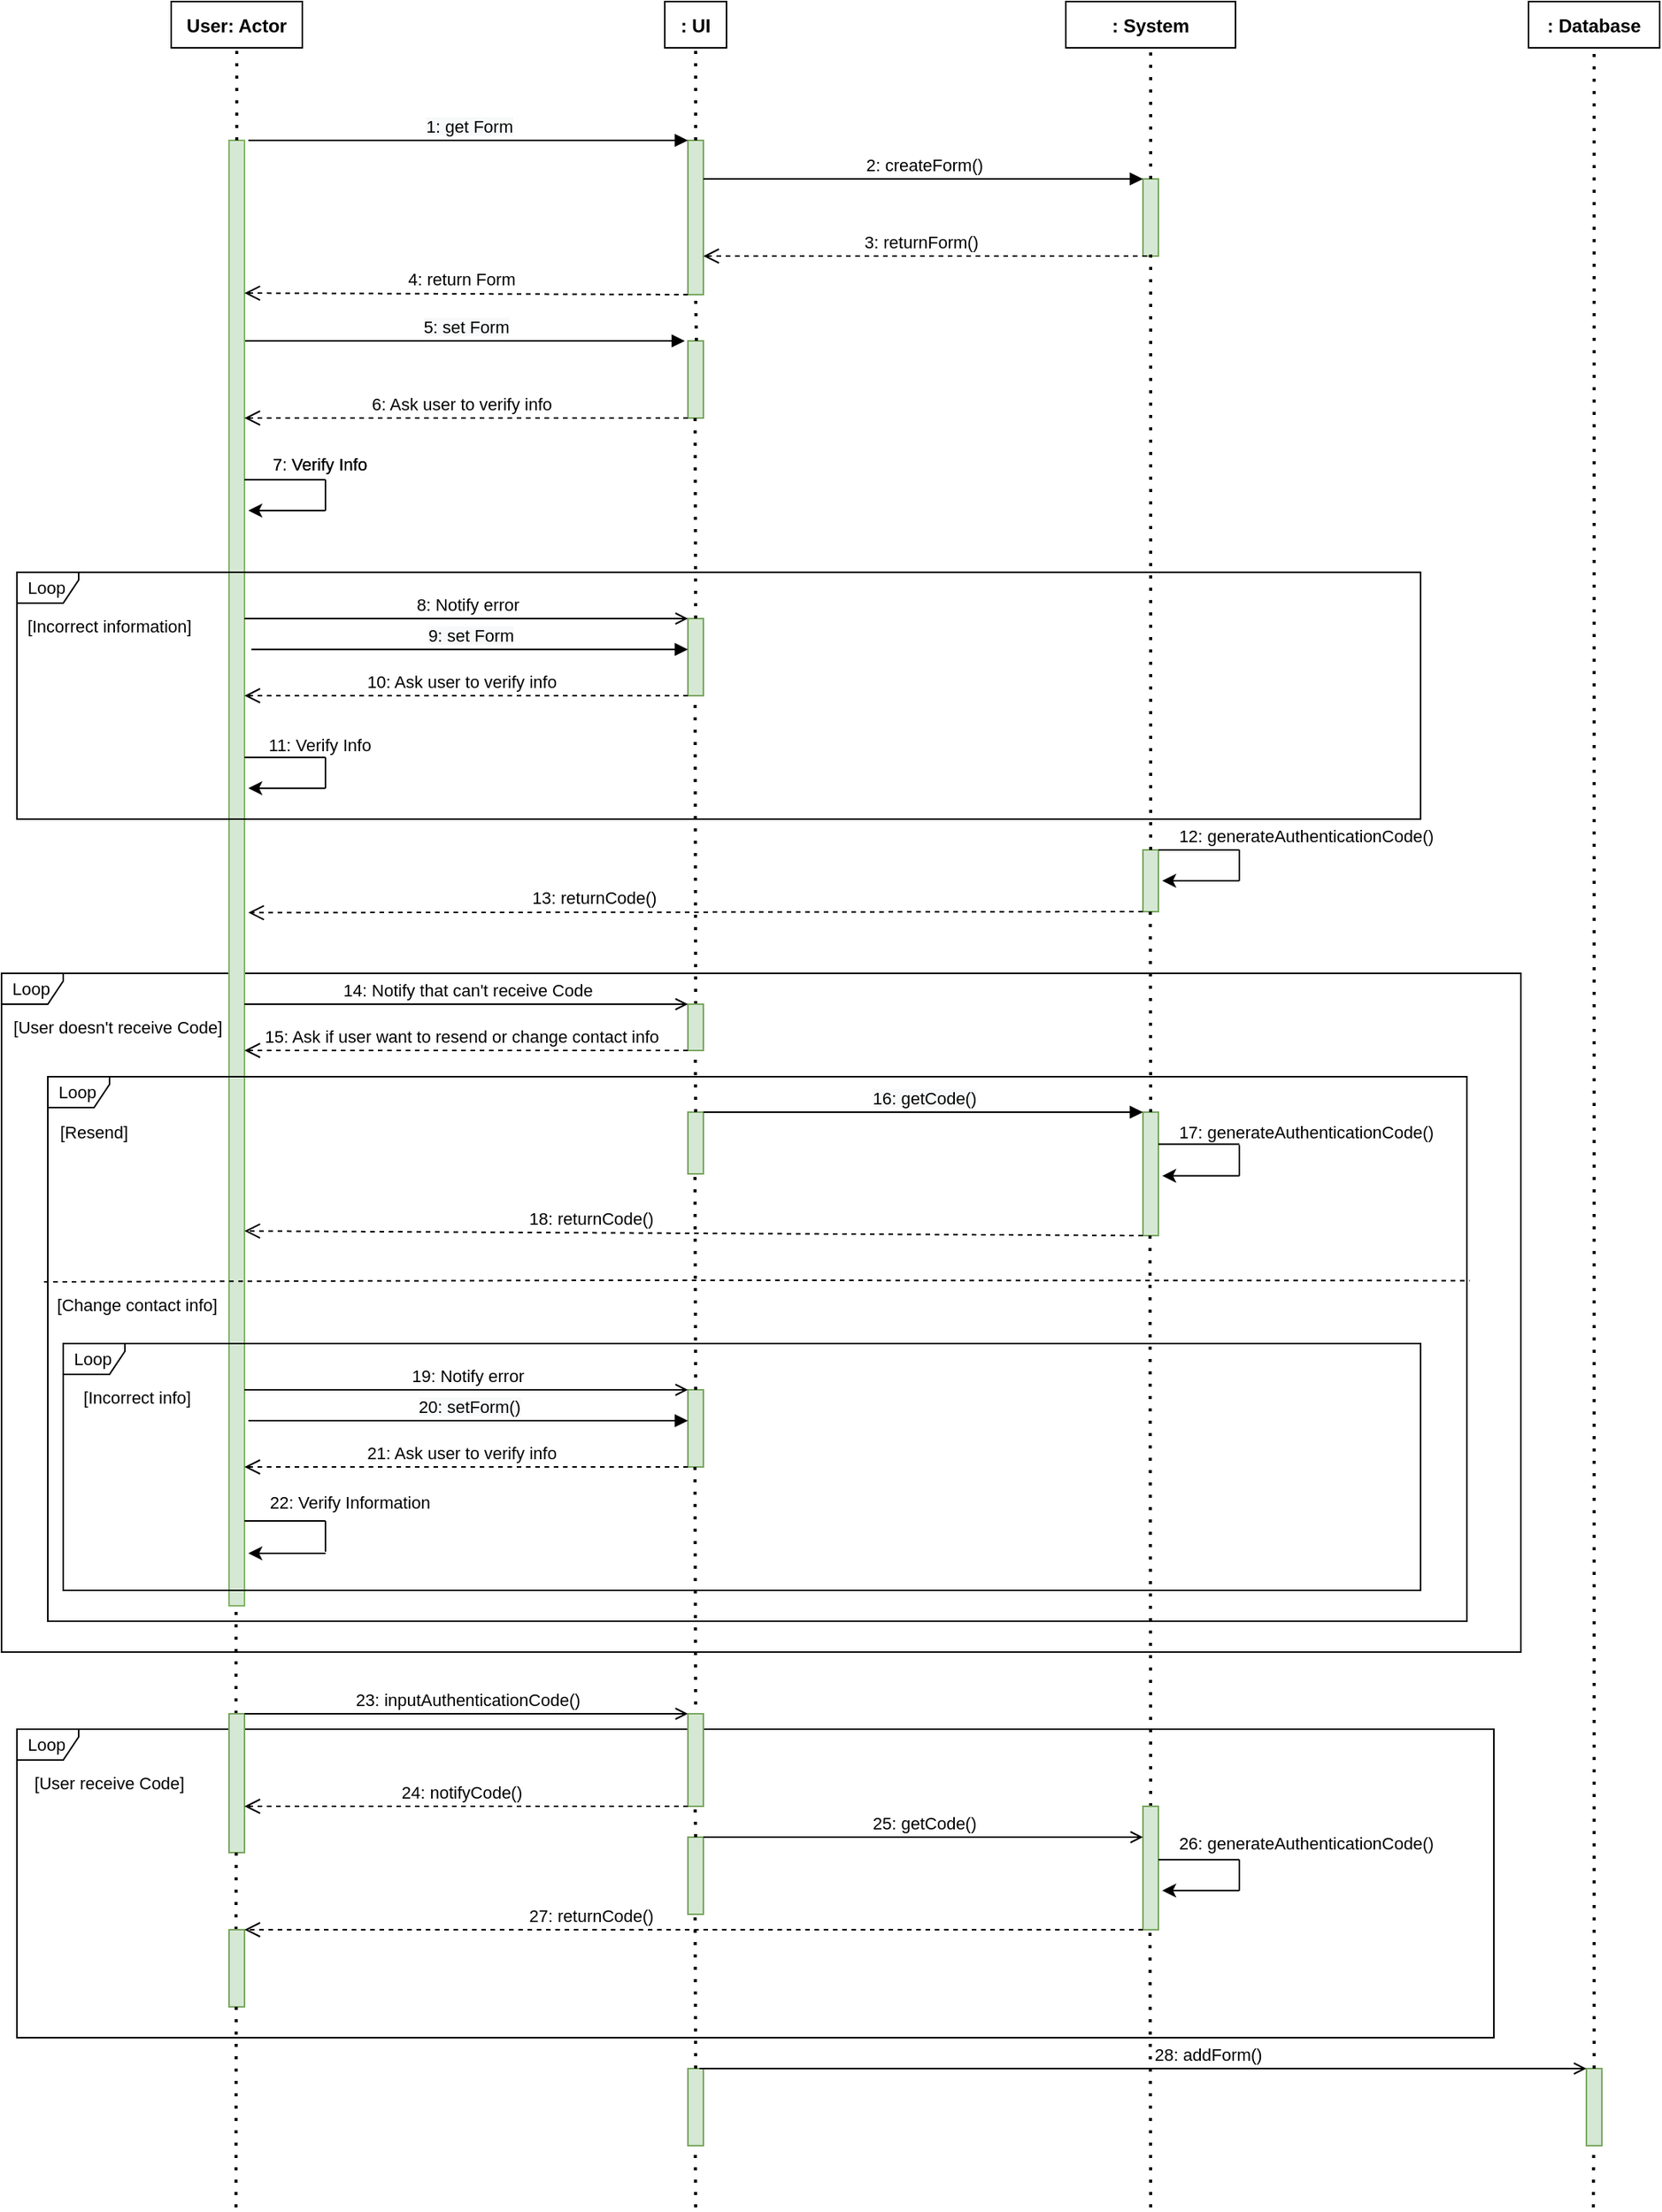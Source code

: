 <mxfile version="16.5.1" type="device" pages="9"><diagram id="qPHPH4yQo4i2TNcOruKO" name="Register"><mxGraphModel dx="2031" dy="1236" grid="1" gridSize="10" guides="1" tooltips="1" connect="1" arrows="1" fold="1" page="1" pageScale="1" pageWidth="827" pageHeight="1169" math="0" shadow="0"><root><mxCell id="-b8iMyZPdXFEhOEH4URt-0"/><mxCell id="-b8iMyZPdXFEhOEH4URt-1" parent="-b8iMyZPdXFEhOEH4URt-0"/><mxCell id="RrCx0QMp_atC2ALDdeiO-28" value="Loop" style="shape=umlFrame;whiteSpace=wrap;html=1;width=40;height=20;boundedLbl=1;verticalAlign=middle;align=left;spacingLeft=5;fontSize=11;" parent="-b8iMyZPdXFEhOEH4URt-1" vertex="1"><mxGeometry x="48" y="734" width="985" height="440" as="geometry"/></mxCell><mxCell id="-b8iMyZPdXFEhOEH4URt-17" value="" style="rounded=0;whiteSpace=wrap;html=1;fillColor=#d5e8d4;strokeColor=#82b366;" parent="-b8iMyZPdXFEhOEH4URt-1" vertex="1"><mxGeometry x="195.5" y="194" width="10" height="950" as="geometry"/></mxCell><mxCell id="-b8iMyZPdXFEhOEH4URt-18" value="User: Actor" style="fontStyle=1;" parent="-b8iMyZPdXFEhOEH4URt-1" vertex="1"><mxGeometry x="158" y="104" width="85" height="30" as="geometry"/></mxCell><mxCell id="-b8iMyZPdXFEhOEH4URt-19" value="" style="endArrow=none;dashed=1;html=1;dashPattern=1 3;strokeWidth=2;rounded=0;entryX=0.5;entryY=1;entryDx=0;entryDy=0;exitX=0.5;exitY=0;exitDx=0;exitDy=0;" parent="-b8iMyZPdXFEhOEH4URt-1" source="-b8iMyZPdXFEhOEH4URt-17" target="-b8iMyZPdXFEhOEH4URt-18" edge="1"><mxGeometry width="50" height="50" relative="1" as="geometry"><mxPoint x="213" y="204" as="sourcePoint"/><mxPoint x="263" y="154" as="targetPoint"/></mxGeometry></mxCell><mxCell id="-b8iMyZPdXFEhOEH4URt-20" value="" style="rounded=0;whiteSpace=wrap;html=1;fillColor=#d5e8d4;strokeColor=#78A65E;" parent="-b8iMyZPdXFEhOEH4URt-1" vertex="1"><mxGeometry x="493" y="194" width="10" height="100" as="geometry"/></mxCell><mxCell id="-b8iMyZPdXFEhOEH4URt-21" value=": UI" style="fontStyle=1;" parent="-b8iMyZPdXFEhOEH4URt-1" vertex="1"><mxGeometry x="478" y="104" width="40" height="30" as="geometry"/></mxCell><mxCell id="-b8iMyZPdXFEhOEH4URt-22" value="" style="endArrow=none;dashed=1;html=1;dashPattern=1 3;strokeWidth=2;rounded=0;entryX=0.5;entryY=1;entryDx=0;entryDy=0;exitX=0.5;exitY=0;exitDx=0;exitDy=0;" parent="-b8iMyZPdXFEhOEH4URt-1" source="-b8iMyZPdXFEhOEH4URt-20" target="-b8iMyZPdXFEhOEH4URt-21" edge="1"><mxGeometry width="50" height="50" relative="1" as="geometry"><mxPoint x="510.5" y="204" as="sourcePoint"/><mxPoint x="560.5" y="154" as="targetPoint"/></mxGeometry></mxCell><mxCell id="-b8iMyZPdXFEhOEH4URt-23" value="" style="rounded=0;whiteSpace=wrap;html=1;fillColor=#d5e8d4;strokeColor=#78A65E;" parent="-b8iMyZPdXFEhOEH4URt-1" vertex="1"><mxGeometry x="788" y="219" width="10" height="50" as="geometry"/></mxCell><mxCell id="-b8iMyZPdXFEhOEH4URt-24" value=": System" style="fontStyle=1;" parent="-b8iMyZPdXFEhOEH4URt-1" vertex="1"><mxGeometry x="738" y="104" width="110" height="30" as="geometry"/></mxCell><mxCell id="-b8iMyZPdXFEhOEH4URt-25" value="" style="endArrow=none;dashed=1;html=1;dashPattern=1 3;strokeWidth=2;rounded=0;entryX=0.5;entryY=1;entryDx=0;entryDy=0;exitX=0.5;exitY=0;exitDx=0;exitDy=0;" parent="-b8iMyZPdXFEhOEH4URt-1" source="-b8iMyZPdXFEhOEH4URt-23" target="-b8iMyZPdXFEhOEH4URt-24" edge="1"><mxGeometry width="50" height="50" relative="1" as="geometry"><mxPoint x="805.5" y="204" as="sourcePoint"/><mxPoint x="855.5" y="154" as="targetPoint"/></mxGeometry></mxCell><mxCell id="-b8iMyZPdXFEhOEH4URt-26" value="" style="rounded=0;whiteSpace=wrap;html=1;fillColor=#d5e8d4;strokeColor=#78A65E;" parent="-b8iMyZPdXFEhOEH4URt-1" vertex="1"><mxGeometry x="1075.5" y="1444" width="10" height="50" as="geometry"/></mxCell><mxCell id="-b8iMyZPdXFEhOEH4URt-27" value=": Database" style="fontStyle=1;" parent="-b8iMyZPdXFEhOEH4URt-1" vertex="1"><mxGeometry x="1038" y="104" width="85" height="30" as="geometry"/></mxCell><mxCell id="-b8iMyZPdXFEhOEH4URt-28" value="" style="endArrow=none;dashed=1;html=1;dashPattern=1 3;strokeWidth=2;rounded=0;entryX=0.5;entryY=1;entryDx=0;entryDy=0;exitX=0.5;exitY=0;exitDx=0;exitDy=0;" parent="-b8iMyZPdXFEhOEH4URt-1" source="-b8iMyZPdXFEhOEH4URt-26" target="-b8iMyZPdXFEhOEH4URt-27" edge="1"><mxGeometry width="50" height="50" relative="1" as="geometry"><mxPoint x="1093" y="204" as="sourcePoint"/><mxPoint x="1143" y="154" as="targetPoint"/></mxGeometry></mxCell><mxCell id="-b8iMyZPdXFEhOEH4URt-34" value="2: createForm()" style="html=1;verticalAlign=bottom;endArrow=block;rounded=0;entryX=0;entryY=0;entryDx=0;entryDy=0;exitX=1;exitY=0.25;exitDx=0;exitDy=0;" parent="-b8iMyZPdXFEhOEH4URt-1" source="-b8iMyZPdXFEhOEH4URt-20" target="-b8iMyZPdXFEhOEH4URt-23" edge="1"><mxGeometry width="80" relative="1" as="geometry"><mxPoint x="508" y="219" as="sourcePoint"/><mxPoint x="525.5" y="219" as="targetPoint"/><Array as="points"/></mxGeometry></mxCell><mxCell id="-b8iMyZPdXFEhOEH4URt-35" value="3: returnForm()" style="html=1;verticalAlign=bottom;endArrow=open;dashed=1;endSize=8;rounded=0;entryX=1;entryY=0.75;entryDx=0;entryDy=0;exitX=0.25;exitY=1;exitDx=0;exitDy=0;" parent="-b8iMyZPdXFEhOEH4URt-1" source="-b8iMyZPdXFEhOEH4URt-23" target="-b8iMyZPdXFEhOEH4URt-20" edge="1"><mxGeometry x="0.022" relative="1" as="geometry"><mxPoint x="675.5" y="269" as="sourcePoint"/><mxPoint x="595.5" y="269" as="targetPoint"/><mxPoint as="offset"/></mxGeometry></mxCell><mxCell id="-b8iMyZPdXFEhOEH4URt-37" value="4: return Form" style="html=1;verticalAlign=bottom;endArrow=open;dashed=1;endSize=8;rounded=0;entryX=1;entryY=0.75;entryDx=0;entryDy=0;exitX=0;exitY=1;exitDx=0;exitDy=0;" parent="-b8iMyZPdXFEhOEH4URt-1" source="-b8iMyZPdXFEhOEH4URt-20" edge="1"><mxGeometry x="0.022" relative="1" as="geometry"><mxPoint x="435.5" y="293" as="sourcePoint"/><mxPoint x="205.5" y="293" as="targetPoint"/><mxPoint as="offset"/></mxGeometry></mxCell><mxCell id="-b8iMyZPdXFEhOEH4URt-39" value="" style="rounded=0;whiteSpace=wrap;html=1;fillColor=#d5e8d4;strokeColor=#78A65E;" parent="-b8iMyZPdXFEhOEH4URt-1" vertex="1"><mxGeometry x="493" y="324" width="10" height="50" as="geometry"/></mxCell><mxCell id="-b8iMyZPdXFEhOEH4URt-40" value="" style="endArrow=none;dashed=1;html=1;dashPattern=1 3;strokeWidth=2;rounded=0;entryX=0.5;entryY=1;entryDx=0;entryDy=0;" parent="-b8iMyZPdXFEhOEH4URt-1" edge="1"><mxGeometry width="50" height="50" relative="1" as="geometry"><mxPoint x="498.5" y="324" as="sourcePoint"/><mxPoint x="498" y="294" as="targetPoint"/></mxGeometry></mxCell><mxCell id="-b8iMyZPdXFEhOEH4URt-46" value="6: Ask user to verify info" style="html=1;verticalAlign=bottom;endArrow=open;dashed=1;endSize=8;rounded=0;entryX=1;entryY=0.75;entryDx=0;entryDy=0;exitX=0;exitY=1;exitDx=0;exitDy=0;" parent="-b8iMyZPdXFEhOEH4URt-1" source="-b8iMyZPdXFEhOEH4URt-39" edge="1"><mxGeometry x="0.022" relative="1" as="geometry"><mxPoint x="435.5" y="374.0" as="sourcePoint"/><mxPoint x="205.5" y="374.0" as="targetPoint"/><mxPoint as="offset"/></mxGeometry></mxCell><mxCell id="RrCx0QMp_atC2ALDdeiO-2" value="" style="endArrow=none;html=1;rounded=0;fontSize=11;" parent="-b8iMyZPdXFEhOEH4URt-1" edge="1"><mxGeometry width="50" height="50" relative="1" as="geometry"><mxPoint x="205.5" y="414" as="sourcePoint"/><mxPoint x="258" y="414" as="targetPoint"/></mxGeometry></mxCell><mxCell id="RrCx0QMp_atC2ALDdeiO-7" value="Loop" style="shape=umlFrame;whiteSpace=wrap;html=1;width=40;height=20;boundedLbl=1;verticalAlign=middle;align=left;spacingLeft=5;fontSize=11;" parent="-b8iMyZPdXFEhOEH4URt-1" vertex="1"><mxGeometry x="58" y="474" width="910" height="160" as="geometry"/></mxCell><mxCell id="RrCx0QMp_atC2ALDdeiO-3" value="" style="endArrow=none;html=1;rounded=0;fontSize=11;" parent="-b8iMyZPdXFEhOEH4URt-1" edge="1"><mxGeometry width="50" height="50" relative="1" as="geometry"><mxPoint x="258" y="434" as="sourcePoint"/><mxPoint x="258" y="414" as="targetPoint"/></mxGeometry></mxCell><mxCell id="RrCx0QMp_atC2ALDdeiO-4" value="" style="endArrow=classic;html=1;rounded=0;fontSize=11;" parent="-b8iMyZPdXFEhOEH4URt-1" edge="1"><mxGeometry width="50" height="50" relative="1" as="geometry"><mxPoint x="258" y="434" as="sourcePoint"/><mxPoint x="208" y="434" as="targetPoint"/></mxGeometry></mxCell><mxCell id="RrCx0QMp_atC2ALDdeiO-5" value="7: Verify Info" style="text;html=1;strokeColor=none;fillColor=none;align=center;verticalAlign=middle;whiteSpace=wrap;rounded=0;fontSize=11;" parent="-b8iMyZPdXFEhOEH4URt-1" vertex="1"><mxGeometry x="208" y="389" width="92.5" height="30" as="geometry"/></mxCell><mxCell id="RrCx0QMp_atC2ALDdeiO-8" value="" style="rounded=0;whiteSpace=wrap;html=1;fillColor=#d5e8d4;strokeColor=#78A65E;" parent="-b8iMyZPdXFEhOEH4URt-1" vertex="1"><mxGeometry x="493" y="504" width="10" height="50" as="geometry"/></mxCell><mxCell id="RrCx0QMp_atC2ALDdeiO-9" value="" style="endArrow=none;dashed=1;html=1;dashPattern=1 3;strokeWidth=2;rounded=0;entryX=0.5;entryY=1;entryDx=0;entryDy=0;exitX=0.5;exitY=0;exitDx=0;exitDy=0;" parent="-b8iMyZPdXFEhOEH4URt-1" source="RrCx0QMp_atC2ALDdeiO-8" edge="1"><mxGeometry width="50" height="50" relative="1" as="geometry"><mxPoint x="497.66" y="434.0" as="sourcePoint"/><mxPoint x="497.66" y="374.0" as="targetPoint"/></mxGeometry></mxCell><mxCell id="RrCx0QMp_atC2ALDdeiO-10" value="8: Notify error" style="html=1;verticalAlign=bottom;labelBackgroundColor=none;endArrow=open;endFill=0;rounded=0;fontSize=11;entryX=0;entryY=0;entryDx=0;entryDy=0;" parent="-b8iMyZPdXFEhOEH4URt-1" target="RrCx0QMp_atC2ALDdeiO-8" edge="1"><mxGeometry width="160" relative="1" as="geometry"><mxPoint x="205.5" y="504.0" as="sourcePoint"/><mxPoint x="488" y="504" as="targetPoint"/></mxGeometry></mxCell><mxCell id="RrCx0QMp_atC2ALDdeiO-12" value="10: Ask user to verify info" style="html=1;verticalAlign=bottom;endArrow=open;dashed=1;endSize=8;rounded=0;entryX=1;entryY=0.75;entryDx=0;entryDy=0;exitX=0;exitY=1;exitDx=0;exitDy=0;" parent="-b8iMyZPdXFEhOEH4URt-1" source="RrCx0QMp_atC2ALDdeiO-8" edge="1"><mxGeometry x="0.022" relative="1" as="geometry"><mxPoint x="435.5" y="554.0" as="sourcePoint"/><mxPoint x="205.5" y="554.0" as="targetPoint"/><mxPoint as="offset"/></mxGeometry></mxCell><mxCell id="RrCx0QMp_atC2ALDdeiO-14" value="" style="endArrow=none;html=1;rounded=0;fontSize=11;" parent="-b8iMyZPdXFEhOEH4URt-1" edge="1"><mxGeometry width="50" height="50" relative="1" as="geometry"><mxPoint x="205.5" y="594" as="sourcePoint"/><mxPoint x="258" y="594" as="targetPoint"/></mxGeometry></mxCell><mxCell id="RrCx0QMp_atC2ALDdeiO-15" value="" style="endArrow=none;html=1;rounded=0;fontSize=11;" parent="-b8iMyZPdXFEhOEH4URt-1" edge="1"><mxGeometry width="50" height="50" relative="1" as="geometry"><mxPoint x="258" y="614" as="sourcePoint"/><mxPoint x="258" y="594" as="targetPoint"/></mxGeometry></mxCell><mxCell id="RrCx0QMp_atC2ALDdeiO-16" value="" style="endArrow=classic;html=1;rounded=0;fontSize=11;" parent="-b8iMyZPdXFEhOEH4URt-1" edge="1"><mxGeometry width="50" height="50" relative="1" as="geometry"><mxPoint x="258" y="614" as="sourcePoint"/><mxPoint x="208" y="614" as="targetPoint"/></mxGeometry></mxCell><mxCell id="RrCx0QMp_atC2ALDdeiO-18" value="11: Verify Info" style="text;html=1;strokeColor=none;fillColor=none;align=center;verticalAlign=middle;whiteSpace=wrap;rounded=0;fontSize=11;" parent="-b8iMyZPdXFEhOEH4URt-1" vertex="1"><mxGeometry x="208" y="571" width="92.5" height="30" as="geometry"/></mxCell><mxCell id="RrCx0QMp_atC2ALDdeiO-19" value="" style="rounded=0;whiteSpace=wrap;html=1;fillColor=#d5e8d4;strokeColor=#78A65E;" parent="-b8iMyZPdXFEhOEH4URt-1" vertex="1"><mxGeometry x="788" y="654" width="10" height="40" as="geometry"/></mxCell><mxCell id="RrCx0QMp_atC2ALDdeiO-20" value="" style="endArrow=none;dashed=1;html=1;dashPattern=1 3;strokeWidth=2;rounded=0;exitX=0.5;exitY=0;exitDx=0;exitDy=0;" parent="-b8iMyZPdXFEhOEH4URt-1" source="RrCx0QMp_atC2ALDdeiO-19" edge="1"><mxGeometry width="50" height="50" relative="1" as="geometry"><mxPoint x="680.16" y="354.0" as="sourcePoint"/><mxPoint x="793" y="264" as="targetPoint"/></mxGeometry></mxCell><mxCell id="RrCx0QMp_atC2ALDdeiO-21" value="" style="endArrow=none;html=1;rounded=0;fontSize=11;" parent="-b8iMyZPdXFEhOEH4URt-1" edge="1"><mxGeometry width="50" height="50" relative="1" as="geometry"><mxPoint x="798" y="654" as="sourcePoint"/><mxPoint x="850.5" y="654" as="targetPoint"/></mxGeometry></mxCell><mxCell id="RrCx0QMp_atC2ALDdeiO-22" value="" style="endArrow=none;html=1;rounded=0;fontSize=11;" parent="-b8iMyZPdXFEhOEH4URt-1" edge="1"><mxGeometry width="50" height="50" relative="1" as="geometry"><mxPoint x="850.5" y="674" as="sourcePoint"/><mxPoint x="850.5" y="654" as="targetPoint"/></mxGeometry></mxCell><mxCell id="RrCx0QMp_atC2ALDdeiO-23" value="" style="endArrow=classic;html=1;rounded=0;fontSize=11;" parent="-b8iMyZPdXFEhOEH4URt-1" edge="1"><mxGeometry width="50" height="50" relative="1" as="geometry"><mxPoint x="850.5" y="674" as="sourcePoint"/><mxPoint x="800.5" y="674" as="targetPoint"/></mxGeometry></mxCell><mxCell id="RrCx0QMp_atC2ALDdeiO-25" value="13: returnCode()" style="html=1;verticalAlign=bottom;endArrow=open;dashed=1;endSize=8;rounded=0;entryX=1.25;entryY=0.527;entryDx=0;entryDy=0;entryPerimeter=0;" parent="-b8iMyZPdXFEhOEH4URt-1" target="-b8iMyZPdXFEhOEH4URt-17" edge="1"><mxGeometry x="0.23" relative="1" as="geometry"><mxPoint x="788" y="694.0" as="sourcePoint"/><mxPoint x="320.5" y="694" as="targetPoint"/><mxPoint as="offset"/></mxGeometry></mxCell><mxCell id="RrCx0QMp_atC2ALDdeiO-26" value="[Incorrect information]" style="text;html=1;strokeColor=none;fillColor=none;align=center;verticalAlign=middle;whiteSpace=wrap;rounded=0;fontSize=11;" parent="-b8iMyZPdXFEhOEH4URt-1" vertex="1"><mxGeometry x="58" y="494" width="120" height="30" as="geometry"/></mxCell><mxCell id="RrCx0QMp_atC2ALDdeiO-29" value="Loop" style="shape=umlFrame;whiteSpace=wrap;html=1;width=40;height=20;boundedLbl=1;verticalAlign=middle;align=left;spacingLeft=5;fontSize=11;" parent="-b8iMyZPdXFEhOEH4URt-1" vertex="1"><mxGeometry x="78" y="801" width="920" height="353" as="geometry"/></mxCell><mxCell id="RrCx0QMp_atC2ALDdeiO-27" value="" style="endArrow=none;dashed=1;html=1;dashPattern=1 3;strokeWidth=2;rounded=0;entryX=0.5;entryY=1;entryDx=0;entryDy=0;exitX=0.5;exitY=0;exitDx=0;exitDy=0;" parent="-b8iMyZPdXFEhOEH4URt-1" source="RrCx0QMp_atC2ALDdeiO-30" edge="1"><mxGeometry width="50" height="50" relative="1" as="geometry"><mxPoint x="497.5" y="734" as="sourcePoint"/><mxPoint x="497.66" y="554.0" as="targetPoint"/></mxGeometry></mxCell><mxCell id="RrCx0QMp_atC2ALDdeiO-30" value="" style="rounded=0;whiteSpace=wrap;html=1;fillColor=#d5e8d4;strokeColor=#78A65E;" parent="-b8iMyZPdXFEhOEH4URt-1" vertex="1"><mxGeometry x="493" y="754" width="10" height="30" as="geometry"/></mxCell><mxCell id="RrCx0QMp_atC2ALDdeiO-31" value="14: Notify that can't receive Code" style="html=1;verticalAlign=bottom;labelBackgroundColor=none;endArrow=open;endFill=0;rounded=0;fontSize=11;entryX=0;entryY=0;entryDx=0;entryDy=0;" parent="-b8iMyZPdXFEhOEH4URt-1" edge="1"><mxGeometry width="160" relative="1" as="geometry"><mxPoint x="205.5" y="754.0" as="sourcePoint"/><mxPoint x="493" y="754" as="targetPoint"/></mxGeometry></mxCell><mxCell id="RrCx0QMp_atC2ALDdeiO-32" value="15: Ask if user want to resend or change contact info" style="html=1;verticalAlign=bottom;endArrow=open;dashed=1;endSize=8;rounded=0;entryX=1;entryY=0.75;entryDx=0;entryDy=0;exitX=0;exitY=1;exitDx=0;exitDy=0;" parent="-b8iMyZPdXFEhOEH4URt-1" edge="1"><mxGeometry x="0.022" relative="1" as="geometry"><mxPoint x="493" y="784.0" as="sourcePoint"/><mxPoint x="205.5" y="784.0" as="targetPoint"/><mxPoint as="offset"/></mxGeometry></mxCell><mxCell id="RrCx0QMp_atC2ALDdeiO-33" value="" style="rounded=0;whiteSpace=wrap;html=1;fillColor=#d5e8d4;strokeColor=#78A65E;" parent="-b8iMyZPdXFEhOEH4URt-1" vertex="1"><mxGeometry x="788" y="824" width="10" height="80" as="geometry"/></mxCell><mxCell id="RrCx0QMp_atC2ALDdeiO-35" value="" style="endArrow=none;dashed=1;html=1;dashPattern=1 3;strokeWidth=2;rounded=0;entryX=0.5;entryY=1;entryDx=0;entryDy=0;exitX=0.5;exitY=0;exitDx=0;exitDy=0;" parent="-b8iMyZPdXFEhOEH4URt-1" source="RrCx0QMp_atC2ALDdeiO-33" edge="1"><mxGeometry width="50" height="50" relative="1" as="geometry"><mxPoint x="792.76" y="754" as="sourcePoint"/><mxPoint x="792.76" y="694" as="targetPoint"/></mxGeometry></mxCell><mxCell id="RrCx0QMp_atC2ALDdeiO-36" value="" style="rounded=0;whiteSpace=wrap;html=1;fillColor=#d5e8d4;strokeColor=#78A65E;" parent="-b8iMyZPdXFEhOEH4URt-1" vertex="1"><mxGeometry x="493" y="824" width="10" height="40" as="geometry"/></mxCell><mxCell id="RrCx0QMp_atC2ALDdeiO-37" value="" style="endArrow=none;dashed=1;html=1;dashPattern=1 3;strokeWidth=2;rounded=0;entryX=0.5;entryY=1;entryDx=0;entryDy=0;exitX=0.5;exitY=0;exitDx=0;exitDy=0;" parent="-b8iMyZPdXFEhOEH4URt-1" source="RrCx0QMp_atC2ALDdeiO-36" edge="1"><mxGeometry width="50" height="50" relative="1" as="geometry"><mxPoint x="497.76" y="844" as="sourcePoint"/><mxPoint x="497.76" y="784" as="targetPoint"/></mxGeometry></mxCell><mxCell id="RrCx0QMp_atC2ALDdeiO-42" value="" style="endArrow=none;html=1;rounded=0;fontSize=11;" parent="-b8iMyZPdXFEhOEH4URt-1" edge="1"><mxGeometry width="50" height="50" relative="1" as="geometry"><mxPoint x="850.5" y="865.26" as="sourcePoint"/><mxPoint x="850.5" y="845.26" as="targetPoint"/></mxGeometry></mxCell><mxCell id="RrCx0QMp_atC2ALDdeiO-43" value="" style="endArrow=classic;html=1;rounded=0;fontSize=11;" parent="-b8iMyZPdXFEhOEH4URt-1" edge="1"><mxGeometry width="50" height="50" relative="1" as="geometry"><mxPoint x="850.5" y="865.26" as="sourcePoint"/><mxPoint x="800.5" y="865.26" as="targetPoint"/></mxGeometry></mxCell><mxCell id="RrCx0QMp_atC2ALDdeiO-45" value="" style="endArrow=none;html=1;rounded=0;fontSize=11;" parent="-b8iMyZPdXFEhOEH4URt-1" edge="1"><mxGeometry width="50" height="50" relative="1" as="geometry"><mxPoint x="798" y="844.76" as="sourcePoint"/><mxPoint x="850.5" y="844.76" as="targetPoint"/></mxGeometry></mxCell><mxCell id="RrCx0QMp_atC2ALDdeiO-46" value="18: returnCode()" style="html=1;verticalAlign=bottom;endArrow=open;dashed=1;endSize=8;rounded=0;entryX=1.391;entryY=0.456;entryDx=0;entryDy=0;entryPerimeter=0;exitX=0;exitY=1;exitDx=0;exitDy=0;" parent="-b8iMyZPdXFEhOEH4URt-1" source="RrCx0QMp_atC2ALDdeiO-33" edge="1"><mxGeometry x="0.23" relative="1" as="geometry"><mxPoint x="784.09" y="904" as="sourcePoint"/><mxPoint x="205.5" y="901.04" as="targetPoint"/><mxPoint as="offset"/></mxGeometry></mxCell><mxCell id="RrCx0QMp_atC2ALDdeiO-48" value="" style="endArrow=none;dashed=1;html=1;rounded=0;fontSize=11;exitX=0;exitY=0;exitDx=0;exitDy=0;entryX=1.002;entryY=0.4;entryDx=0;entryDy=0;entryPerimeter=0;" parent="-b8iMyZPdXFEhOEH4URt-1" source="RrCx0QMp_atC2ALDdeiO-52" edge="1"><mxGeometry width="50" height="50" relative="1" as="geometry"><mxPoint x="75.5" y="932.5" as="sourcePoint"/><mxPoint x="999.84" y="933.2" as="targetPoint"/><Array as="points"><mxPoint x="438" y="933"/></Array></mxGeometry></mxCell><mxCell id="RrCx0QMp_atC2ALDdeiO-50" value="[User doesn't receive Code]" style="text;html=1;strokeColor=none;fillColor=none;align=center;verticalAlign=middle;whiteSpace=wrap;rounded=0;fontSize=11;" parent="-b8iMyZPdXFEhOEH4URt-1" vertex="1"><mxGeometry x="50.5" y="754" width="145" height="30" as="geometry"/></mxCell><mxCell id="RrCx0QMp_atC2ALDdeiO-51" value="[Resend]" style="text;html=1;strokeColor=none;fillColor=none;align=center;verticalAlign=middle;whiteSpace=wrap;rounded=0;fontSize=11;" parent="-b8iMyZPdXFEhOEH4URt-1" vertex="1"><mxGeometry x="48" y="822.26" width="120" height="30" as="geometry"/></mxCell><mxCell id="RrCx0QMp_atC2ALDdeiO-52" value="[Change contact info]" style="text;html=1;strokeColor=none;fillColor=none;align=center;verticalAlign=middle;whiteSpace=wrap;rounded=0;fontSize=11;" parent="-b8iMyZPdXFEhOEH4URt-1" vertex="1"><mxGeometry x="75.5" y="934" width="120" height="30" as="geometry"/></mxCell><mxCell id="RrCx0QMp_atC2ALDdeiO-53" value="Loop" style="shape=umlFrame;whiteSpace=wrap;html=1;width=40;height=20;boundedLbl=1;verticalAlign=middle;align=left;spacingLeft=5;fontSize=11;" parent="-b8iMyZPdXFEhOEH4URt-1" vertex="1"><mxGeometry x="88" y="974" width="880" height="160" as="geometry"/></mxCell><mxCell id="RrCx0QMp_atC2ALDdeiO-54" value="" style="rounded=0;whiteSpace=wrap;html=1;fillColor=#d5e8d4;strokeColor=#78A65E;" parent="-b8iMyZPdXFEhOEH4URt-1" vertex="1"><mxGeometry x="493" y="1004" width="10" height="50" as="geometry"/></mxCell><mxCell id="RrCx0QMp_atC2ALDdeiO-55" value="19: Notify error" style="html=1;verticalAlign=bottom;labelBackgroundColor=none;endArrow=open;endFill=0;rounded=0;fontSize=11;entryX=0;entryY=0;entryDx=0;entryDy=0;" parent="-b8iMyZPdXFEhOEH4URt-1" target="RrCx0QMp_atC2ALDdeiO-54" edge="1"><mxGeometry width="160" relative="1" as="geometry"><mxPoint x="205.5" y="1004" as="sourcePoint"/><mxPoint x="488" y="1004" as="targetPoint"/></mxGeometry></mxCell><mxCell id="RrCx0QMp_atC2ALDdeiO-56" value="21: Ask user to verify info" style="html=1;verticalAlign=bottom;endArrow=open;dashed=1;endSize=8;rounded=0;entryX=1;entryY=0.75;entryDx=0;entryDy=0;exitX=0;exitY=1;exitDx=0;exitDy=0;" parent="-b8iMyZPdXFEhOEH4URt-1" source="RrCx0QMp_atC2ALDdeiO-54" edge="1"><mxGeometry x="0.022" relative="1" as="geometry"><mxPoint x="435.5" y="1054" as="sourcePoint"/><mxPoint x="205.5" y="1054" as="targetPoint"/><mxPoint as="offset"/></mxGeometry></mxCell><mxCell id="RrCx0QMp_atC2ALDdeiO-58" value="" style="endArrow=none;html=1;rounded=0;fontSize=11;" parent="-b8iMyZPdXFEhOEH4URt-1" edge="1"><mxGeometry width="50" height="50" relative="1" as="geometry"><mxPoint x="205.5" y="1089" as="sourcePoint"/><mxPoint x="258" y="1089" as="targetPoint"/></mxGeometry></mxCell><mxCell id="RrCx0QMp_atC2ALDdeiO-59" value="" style="endArrow=none;html=1;rounded=0;fontSize=11;" parent="-b8iMyZPdXFEhOEH4URt-1" edge="1"><mxGeometry width="50" height="50" relative="1" as="geometry"><mxPoint x="258" y="1109" as="sourcePoint"/><mxPoint x="258" y="1089" as="targetPoint"/></mxGeometry></mxCell><mxCell id="RrCx0QMp_atC2ALDdeiO-60" value="" style="endArrow=classic;html=1;rounded=0;fontSize=11;" parent="-b8iMyZPdXFEhOEH4URt-1" edge="1"><mxGeometry width="50" height="50" relative="1" as="geometry"><mxPoint x="258" y="1110" as="sourcePoint"/><mxPoint x="208" y="1110" as="targetPoint"/></mxGeometry></mxCell><mxCell id="RrCx0QMp_atC2ALDdeiO-61" value="22: Verify Information" style="text;html=1;strokeColor=none;fillColor=none;align=center;verticalAlign=middle;whiteSpace=wrap;rounded=0;fontSize=11;" parent="-b8iMyZPdXFEhOEH4URt-1" vertex="1"><mxGeometry x="208" y="1062" width="132" height="30" as="geometry"/></mxCell><mxCell id="RrCx0QMp_atC2ALDdeiO-62" value="[Incorrect info]" style="text;html=1;strokeColor=none;fillColor=none;align=center;verticalAlign=middle;whiteSpace=wrap;rounded=0;fontSize=11;" parent="-b8iMyZPdXFEhOEH4URt-1" vertex="1"><mxGeometry x="75.5" y="994" width="120" height="30" as="geometry"/></mxCell><mxCell id="RrCx0QMp_atC2ALDdeiO-63" value="" style="endArrow=none;dashed=1;html=1;dashPattern=1 3;strokeWidth=2;rounded=0;entryX=0.5;entryY=1;entryDx=0;entryDy=0;" parent="-b8iMyZPdXFEhOEH4URt-1" edge="1"><mxGeometry width="50" height="50" relative="1" as="geometry"><mxPoint x="498" y="1004" as="sourcePoint"/><mxPoint x="497.58" y="864" as="targetPoint"/></mxGeometry></mxCell><mxCell id="RrCx0QMp_atC2ALDdeiO-64" value="" style="endArrow=none;dashed=1;html=1;dashPattern=1 3;strokeWidth=2;rounded=0;entryX=0.5;entryY=1;entryDx=0;entryDy=0;" parent="-b8iMyZPdXFEhOEH4URt-1" edge="1"><mxGeometry width="50" height="50" relative="1" as="geometry"><mxPoint x="498" y="1216" as="sourcePoint"/><mxPoint x="497.58" y="1054" as="targetPoint"/></mxGeometry></mxCell><mxCell id="RrCx0QMp_atC2ALDdeiO-68" value="" style="endArrow=none;dashed=1;html=1;dashPattern=1 3;strokeWidth=2;rounded=0;entryX=0.5;entryY=1;entryDx=0;entryDy=0;" parent="-b8iMyZPdXFEhOEH4URt-1" edge="1"><mxGeometry width="50" height="50" relative="1" as="geometry"><mxPoint x="200" y="1214" as="sourcePoint"/><mxPoint x="200.08" y="1144" as="targetPoint"/></mxGeometry></mxCell><mxCell id="RrCx0QMp_atC2ALDdeiO-72" value="Loop" style="shape=umlFrame;whiteSpace=wrap;html=1;width=40;height=20;boundedLbl=1;verticalAlign=middle;align=left;spacingLeft=5;fontSize=11;" parent="-b8iMyZPdXFEhOEH4URt-1" vertex="1"><mxGeometry x="58" y="1224" width="957.5" height="200" as="geometry"/></mxCell><mxCell id="RrCx0QMp_atC2ALDdeiO-66" value="" style="endArrow=none;dashed=1;html=1;dashPattern=1 3;strokeWidth=2;rounded=0;entryX=0.5;entryY=1;entryDx=0;entryDy=0;" parent="-b8iMyZPdXFEhOEH4URt-1" edge="1"><mxGeometry width="50" height="50" relative="1" as="geometry"><mxPoint x="793" y="1274" as="sourcePoint"/><mxPoint x="792.58" y="904" as="targetPoint"/></mxGeometry></mxCell><mxCell id="RrCx0QMp_atC2ALDdeiO-69" value="" style="rounded=0;whiteSpace=wrap;html=1;fillColor=#d5e8d4;strokeColor=#78A65E;" parent="-b8iMyZPdXFEhOEH4URt-1" vertex="1"><mxGeometry x="195.5" y="1214" width="10" height="90" as="geometry"/></mxCell><mxCell id="RrCx0QMp_atC2ALDdeiO-71" value="23: inputAuthenticationCode()" style="html=1;verticalAlign=bottom;labelBackgroundColor=none;endArrow=open;endFill=0;rounded=0;fontSize=11;entryX=0;entryY=0;entryDx=0;entryDy=0;" parent="-b8iMyZPdXFEhOEH4URt-1" edge="1"><mxGeometry width="160" relative="1" as="geometry"><mxPoint x="205.5" y="1214" as="sourcePoint"/><mxPoint x="493" y="1214" as="targetPoint"/></mxGeometry></mxCell><mxCell id="RrCx0QMp_atC2ALDdeiO-70" value="" style="rounded=0;whiteSpace=wrap;html=1;fillColor=#d5e8d4;strokeColor=#78A65E;" parent="-b8iMyZPdXFEhOEH4URt-1" vertex="1"><mxGeometry x="493" y="1214" width="10" height="60" as="geometry"/></mxCell><mxCell id="RrCx0QMp_atC2ALDdeiO-73" value="24: notifyCode()" style="html=1;verticalAlign=bottom;endArrow=open;dashed=1;endSize=8;rounded=0;entryX=1;entryY=0.75;entryDx=0;entryDy=0;exitX=0;exitY=1;exitDx=0;exitDy=0;" parent="-b8iMyZPdXFEhOEH4URt-1" edge="1"><mxGeometry x="0.022" relative="1" as="geometry"><mxPoint x="493" y="1274" as="sourcePoint"/><mxPoint x="205.5" y="1274" as="targetPoint"/><mxPoint as="offset"/></mxGeometry></mxCell><mxCell id="RrCx0QMp_atC2ALDdeiO-74" value="" style="rounded=0;whiteSpace=wrap;html=1;fillColor=#d5e8d4;strokeColor=#78A65E;" parent="-b8iMyZPdXFEhOEH4URt-1" vertex="1"><mxGeometry x="493" y="1294" width="10" height="50" as="geometry"/></mxCell><mxCell id="RrCx0QMp_atC2ALDdeiO-75" value="" style="rounded=0;whiteSpace=wrap;html=1;fillColor=#d5e8d4;strokeColor=#78A65E;" parent="-b8iMyZPdXFEhOEH4URt-1" vertex="1"><mxGeometry x="788" y="1274" width="10" height="80" as="geometry"/></mxCell><mxCell id="RrCx0QMp_atC2ALDdeiO-76" value="" style="endArrow=none;dashed=1;html=1;dashPattern=1 3;strokeWidth=2;rounded=0;entryX=0.5;entryY=1;entryDx=0;entryDy=0;" parent="-b8iMyZPdXFEhOEH4URt-1" edge="1"><mxGeometry width="50" height="50" relative="1" as="geometry"><mxPoint x="498" y="1294" as="sourcePoint"/><mxPoint x="497.66" y="1274" as="targetPoint"/></mxGeometry></mxCell><mxCell id="RrCx0QMp_atC2ALDdeiO-77" value="25: getCode()" style="html=1;verticalAlign=bottom;labelBackgroundColor=none;endArrow=open;endFill=0;rounded=0;fontSize=11;" parent="-b8iMyZPdXFEhOEH4URt-1" edge="1"><mxGeometry width="160" relative="1" as="geometry"><mxPoint x="503" y="1294" as="sourcePoint"/><mxPoint x="788" y="1294" as="targetPoint"/></mxGeometry></mxCell><mxCell id="RrCx0QMp_atC2ALDdeiO-78" value="" style="endArrow=none;dashed=1;html=1;dashPattern=1 3;strokeWidth=2;rounded=0;entryX=0.5;entryY=1;entryDx=0;entryDy=0;" parent="-b8iMyZPdXFEhOEH4URt-1" edge="1"><mxGeometry width="50" height="50" relative="1" as="geometry"><mxPoint x="200" y="1354" as="sourcePoint"/><mxPoint x="200.16" y="1304" as="targetPoint"/></mxGeometry></mxCell><mxCell id="RrCx0QMp_atC2ALDdeiO-79" value="" style="rounded=0;whiteSpace=wrap;html=1;fillColor=#d5e8d4;strokeColor=#78A65E;" parent="-b8iMyZPdXFEhOEH4URt-1" vertex="1"><mxGeometry x="195.5" y="1354" width="10" height="50" as="geometry"/></mxCell><mxCell id="RrCx0QMp_atC2ALDdeiO-80" value="27: returnCode()" style="html=1;verticalAlign=bottom;endArrow=open;dashed=1;endSize=8;rounded=0;entryX=1.391;entryY=0.456;entryDx=0;entryDy=0;entryPerimeter=0;" parent="-b8iMyZPdXFEhOEH4URt-1" edge="1"><mxGeometry x="0.23" relative="1" as="geometry"><mxPoint x="788" y="1354" as="sourcePoint"/><mxPoint x="205.5" y="1354.0" as="targetPoint"/><mxPoint as="offset"/></mxGeometry></mxCell><mxCell id="RrCx0QMp_atC2ALDdeiO-81" value="" style="endArrow=none;dashed=1;html=1;dashPattern=1 3;strokeWidth=2;rounded=0;entryX=0.5;entryY=1;entryDx=0;entryDy=0;" parent="-b8iMyZPdXFEhOEH4URt-1" edge="1"><mxGeometry width="50" height="50" relative="1" as="geometry"><mxPoint x="200" y="1534" as="sourcePoint"/><mxPoint x="200.16" y="1404" as="targetPoint"/></mxGeometry></mxCell><mxCell id="RrCx0QMp_atC2ALDdeiO-82" value="" style="rounded=0;whiteSpace=wrap;html=1;fillColor=#d5e8d4;strokeColor=#78A65E;" parent="-b8iMyZPdXFEhOEH4URt-1" vertex="1"><mxGeometry x="493" y="1444" width="10" height="50" as="geometry"/></mxCell><mxCell id="RrCx0QMp_atC2ALDdeiO-84" value="" style="endArrow=none;dashed=1;html=1;dashPattern=1 3;strokeWidth=2;rounded=0;entryX=0.5;entryY=1;entryDx=0;entryDy=0;exitX=0.5;exitY=0;exitDx=0;exitDy=0;" parent="-b8iMyZPdXFEhOEH4URt-1" source="RrCx0QMp_atC2ALDdeiO-82" edge="1"><mxGeometry width="50" height="50" relative="1" as="geometry"><mxPoint x="497.58" y="1414" as="sourcePoint"/><mxPoint x="497.66" y="1344" as="targetPoint"/></mxGeometry></mxCell><mxCell id="RrCx0QMp_atC2ALDdeiO-85" value="28: addForm()" style="html=1;verticalAlign=bottom;labelBackgroundColor=none;endArrow=open;endFill=0;rounded=0;fontSize=11;entryX=0;entryY=0;entryDx=0;entryDy=0;" parent="-b8iMyZPdXFEhOEH4URt-1" target="-b8iMyZPdXFEhOEH4URt-26" edge="1"><mxGeometry x="0.146" width="160" relative="1" as="geometry"><mxPoint x="500.5" y="1444" as="sourcePoint"/><mxPoint x="788" y="1444" as="targetPoint"/><mxPoint as="offset"/></mxGeometry></mxCell><mxCell id="RrCx0QMp_atC2ALDdeiO-86" value="" style="endArrow=none;dashed=1;html=1;dashPattern=1 3;strokeWidth=2;rounded=0;entryX=0.5;entryY=1;entryDx=0;entryDy=0;" parent="-b8iMyZPdXFEhOEH4URt-1" edge="1"><mxGeometry width="50" height="50" relative="1" as="geometry"><mxPoint x="498" y="1534" as="sourcePoint"/><mxPoint x="497.74" y="1494" as="targetPoint"/></mxGeometry></mxCell><mxCell id="RrCx0QMp_atC2ALDdeiO-87" value="" style="endArrow=none;dashed=1;html=1;dashPattern=1 3;strokeWidth=2;rounded=0;entryX=0.5;entryY=1;entryDx=0;entryDy=0;" parent="-b8iMyZPdXFEhOEH4URt-1" edge="1"><mxGeometry width="50" height="50" relative="1" as="geometry"><mxPoint x="793" y="1534" as="sourcePoint"/><mxPoint x="792.58" y="1354" as="targetPoint"/></mxGeometry></mxCell><mxCell id="RrCx0QMp_atC2ALDdeiO-91" value="" style="endArrow=none;dashed=1;html=1;dashPattern=1 3;strokeWidth=2;rounded=0;entryX=0.5;entryY=1;entryDx=0;entryDy=0;" parent="-b8iMyZPdXFEhOEH4URt-1" edge="1"><mxGeometry width="50" height="50" relative="1" as="geometry"><mxPoint x="1080" y="1534" as="sourcePoint"/><mxPoint x="1080.24" y="1494" as="targetPoint"/></mxGeometry></mxCell><mxCell id="RrCx0QMp_atC2ALDdeiO-92" value="" style="endArrow=none;html=1;rounded=0;fontSize=11;" parent="-b8iMyZPdXFEhOEH4URt-1" edge="1"><mxGeometry width="50" height="50" relative="1" as="geometry"><mxPoint x="798" y="1308.58" as="sourcePoint"/><mxPoint x="850.5" y="1308.58" as="targetPoint"/></mxGeometry></mxCell><mxCell id="RrCx0QMp_atC2ALDdeiO-93" value="" style="endArrow=none;html=1;rounded=0;fontSize=11;" parent="-b8iMyZPdXFEhOEH4URt-1" edge="1"><mxGeometry width="50" height="50" relative="1" as="geometry"><mxPoint x="850.5" y="1328.58" as="sourcePoint"/><mxPoint x="850.5" y="1308.58" as="targetPoint"/></mxGeometry></mxCell><mxCell id="RrCx0QMp_atC2ALDdeiO-94" value="" style="endArrow=classic;html=1;rounded=0;fontSize=11;" parent="-b8iMyZPdXFEhOEH4URt-1" edge="1"><mxGeometry width="50" height="50" relative="1" as="geometry"><mxPoint x="850.5" y="1328.58" as="sourcePoint"/><mxPoint x="800.5" y="1328.58" as="targetPoint"/></mxGeometry></mxCell><mxCell id="w0o9d_PaTfaJO2IA9cHX-0" value="12: generateAuthenticationCode()" style="text;html=1;strokeColor=none;fillColor=none;align=center;verticalAlign=middle;whiteSpace=wrap;rounded=0;fontSize=11;" parent="-b8iMyZPdXFEhOEH4URt-1" vertex="1"><mxGeometry x="799" y="630" width="190" height="30" as="geometry"/></mxCell><mxCell id="w0o9d_PaTfaJO2IA9cHX-1" value="17: generateAuthenticationCode()" style="text;html=1;strokeColor=none;fillColor=none;align=center;verticalAlign=middle;whiteSpace=wrap;rounded=0;fontSize=11;" parent="-b8iMyZPdXFEhOEH4URt-1" vertex="1"><mxGeometry x="799" y="822.26" width="190" height="30" as="geometry"/></mxCell><mxCell id="w0o9d_PaTfaJO2IA9cHX-2" value="26: generateAuthenticationCode()" style="text;html=1;strokeColor=none;fillColor=none;align=center;verticalAlign=middle;whiteSpace=wrap;rounded=0;fontSize=11;" parent="-b8iMyZPdXFEhOEH4URt-1" vertex="1"><mxGeometry x="799" y="1283" width="190" height="30" as="geometry"/></mxCell><mxCell id="mpX6uYELC2Zf-hLaCO2d-1" value="&lt;span style=&quot;font-family: &amp;#34;helvetica&amp;#34; ; background-color: rgb(248 , 249 , 250)&quot;&gt;5: set Form&lt;/span&gt;" style="html=1;verticalAlign=bottom;endArrow=block;rounded=0;" parent="-b8iMyZPdXFEhOEH4URt-1" edge="1"><mxGeometry width="80" relative="1" as="geometry"><mxPoint x="206" y="324" as="sourcePoint"/><mxPoint x="491" y="324" as="targetPoint"/><Array as="points"/></mxGeometry></mxCell><mxCell id="mpX6uYELC2Zf-hLaCO2d-3" value="&lt;span style=&quot;font-family: &amp;#34;helvetica&amp;#34; ; background-color: rgb(248 , 249 , 250)&quot;&gt;1: get Form&lt;/span&gt;" style="html=1;verticalAlign=bottom;endArrow=block;rounded=0;" parent="-b8iMyZPdXFEhOEH4URt-1" edge="1"><mxGeometry width="80" relative="1" as="geometry"><mxPoint x="208" y="194" as="sourcePoint"/><mxPoint x="493" y="194" as="targetPoint"/><Array as="points"/></mxGeometry></mxCell><mxCell id="mpX6uYELC2Zf-hLaCO2d-6" value="&lt;span style=&quot;font-family: &amp;#34;helvetica&amp;#34; ; background-color: rgb(248 , 249 , 250)&quot;&gt;16: getCode()&lt;/span&gt;" style="html=1;verticalAlign=bottom;endArrow=block;rounded=0;" parent="-b8iMyZPdXFEhOEH4URt-1" edge="1"><mxGeometry width="80" relative="1" as="geometry"><mxPoint x="503" y="824" as="sourcePoint"/><mxPoint x="788" y="824" as="targetPoint"/><Array as="points"/></mxGeometry></mxCell><mxCell id="mpX6uYELC2Zf-hLaCO2d-7" value="&lt;span style=&quot;font-family: &amp;#34;helvetica&amp;#34; ; background-color: rgb(248 , 249 , 250)&quot;&gt;9: set Form&lt;/span&gt;" style="html=1;verticalAlign=bottom;endArrow=block;rounded=0;" parent="-b8iMyZPdXFEhOEH4URt-1" edge="1"><mxGeometry width="80" relative="1" as="geometry"><mxPoint x="210" y="524" as="sourcePoint"/><mxPoint x="493" y="524" as="targetPoint"/><Array as="points"/></mxGeometry></mxCell><mxCell id="mpX6uYELC2Zf-hLaCO2d-8" value="&lt;span style=&quot;font-family: &amp;#34;helvetica&amp;#34; ; background-color: rgb(248 , 249 , 250)&quot;&gt;20: setForm()&lt;/span&gt;" style="html=1;verticalAlign=bottom;endArrow=block;rounded=0;" parent="-b8iMyZPdXFEhOEH4URt-1" edge="1"><mxGeometry width="80" relative="1" as="geometry"><mxPoint x="208" y="1024" as="sourcePoint"/><mxPoint x="493" y="1024" as="targetPoint"/><Array as="points"/></mxGeometry></mxCell><mxCell id="TJlPeTayNFmoI4pHo26z-0" value="[User receive Code]" style="text;html=1;strokeColor=none;fillColor=none;align=center;verticalAlign=middle;whiteSpace=wrap;rounded=0;fontSize=11;" parent="-b8iMyZPdXFEhOEH4URt-1" vertex="1"><mxGeometry x="62" y="1244" width="112" height="30" as="geometry"/></mxCell><mxCell id="AYVqP9bU0Mr8RNU7-WWf-0" value="7: Verify Info" style="text;html=1;strokeColor=none;fillColor=none;align=center;verticalAlign=middle;whiteSpace=wrap;rounded=0;fontSize=11;" vertex="1" parent="-b8iMyZPdXFEhOEH4URt-1"><mxGeometry x="208" y="389" width="92.5" height="30" as="geometry"/></mxCell><mxCell id="AYVqP9bU0Mr8RNU7-WWf-1" value="" style="endArrow=none;html=1;rounded=0;fontSize=11;" edge="1" parent="-b8iMyZPdXFEhOEH4URt-1"><mxGeometry width="50" height="50" relative="1" as="geometry"><mxPoint x="258" y="434" as="sourcePoint"/><mxPoint x="258" y="414" as="targetPoint"/></mxGeometry></mxCell></root></mxGraphModel></diagram><diagram id="HMnj2P3FCaronmV0iMhl" name="Login"><mxGraphModel dx="1422" dy="865" grid="1" gridSize="10" guides="1" tooltips="1" connect="1" arrows="1" fold="1" page="1" pageScale="1" pageWidth="1169" pageHeight="827" math="0" shadow="0"><root><mxCell id="C3zO8NPvutmRCFxpYRRK-0"/><mxCell id="C3zO8NPvutmRCFxpYRRK-1" parent="C3zO8NPvutmRCFxpYRRK-0"/><mxCell id="C3zO8NPvutmRCFxpYRRK-2" value="alt" style="shape=umlFrame;whiteSpace=wrap;html=1;width=40;height=20;boundedLbl=1;verticalAlign=middle;align=left;spacingLeft=5;fontSize=11;" parent="C3zO8NPvutmRCFxpYRRK-1" vertex="1"><mxGeometry x="17" y="270" width="1130" height="830" as="geometry"/></mxCell><mxCell id="C3zO8NPvutmRCFxpYRRK-3" value="Loop" style="shape=umlFrame;whiteSpace=wrap;html=1;width=40;height=20;boundedLbl=1;verticalAlign=middle;align=left;spacingLeft=5;fontSize=11;" parent="C3zO8NPvutmRCFxpYRRK-1" vertex="1"><mxGeometry x="30" y="330" width="1090.75" height="640" as="geometry"/></mxCell><mxCell id="C3zO8NPvutmRCFxpYRRK-4" value="alt" style="shape=umlFrame;whiteSpace=wrap;html=1;width=40;height=20;boundedLbl=1;verticalAlign=middle;align=left;spacingLeft=5;fontSize=11;" parent="C3zO8NPvutmRCFxpYRRK-1" vertex="1"><mxGeometry x="44.88" y="517" width="1061" height="433" as="geometry"/></mxCell><mxCell id="C3zO8NPvutmRCFxpYRRK-5" value="" style="rounded=0;whiteSpace=wrap;html=1;fillColor=#d5e8d4;strokeColor=#78A65E;" parent="C3zO8NPvutmRCFxpYRRK-1" vertex="1"><mxGeometry x="727" y="827" width="10" height="129" as="geometry"/></mxCell><mxCell id="C3zO8NPvutmRCFxpYRRK-6" value="Loop" style="shape=umlFrame;whiteSpace=wrap;html=1;width=40;height=20;boundedLbl=1;verticalAlign=middle;align=left;spacingLeft=5;fontSize=11;" parent="C3zO8NPvutmRCFxpYRRK-1" vertex="1"><mxGeometry x="60" y="554" width="990" height="230" as="geometry"/></mxCell><mxCell id="C3zO8NPvutmRCFxpYRRK-7" value="User: Actor" style="fontStyle=1;" parent="C3zO8NPvutmRCFxpYRRK-1" vertex="1"><mxGeometry x="97" y="80" width="85" height="30" as="geometry"/></mxCell><mxCell id="C3zO8NPvutmRCFxpYRRK-8" value="" style="endArrow=none;dashed=1;html=1;dashPattern=1 3;strokeWidth=2;rounded=0;entryX=0.5;entryY=1;entryDx=0;entryDy=0;exitX=0.5;exitY=0;exitDx=0;exitDy=0;" parent="C3zO8NPvutmRCFxpYRRK-1" target="C3zO8NPvutmRCFxpYRRK-7" edge="1"><mxGeometry width="50" height="50" relative="1" as="geometry"><mxPoint x="139.5" y="170" as="sourcePoint"/><mxPoint x="202" y="130" as="targetPoint"/></mxGeometry></mxCell><mxCell id="C3zO8NPvutmRCFxpYRRK-9" value=": UI" style="fontStyle=1;" parent="C3zO8NPvutmRCFxpYRRK-1" vertex="1"><mxGeometry x="417" y="80" width="40" height="30" as="geometry"/></mxCell><mxCell id="C3zO8NPvutmRCFxpYRRK-10" value="" style="rounded=0;whiteSpace=wrap;html=1;fillColor=#d5e8d4;strokeColor=#78A65E;" parent="C3zO8NPvutmRCFxpYRRK-1" vertex="1"><mxGeometry x="432" y="170" width="10" height="150" as="geometry"/></mxCell><mxCell id="C3zO8NPvutmRCFxpYRRK-11" value="" style="endArrow=none;dashed=1;html=1;dashPattern=1 3;strokeWidth=2;rounded=0;entryX=0.5;entryY=1;entryDx=0;entryDy=0;exitX=0.5;exitY=0;exitDx=0;exitDy=0;" parent="C3zO8NPvutmRCFxpYRRK-1" source="C3zO8NPvutmRCFxpYRRK-10" target="C3zO8NPvutmRCFxpYRRK-9" edge="1"><mxGeometry width="50" height="50" relative="1" as="geometry"><mxPoint x="449.5" y="180" as="sourcePoint"/><mxPoint x="499.5" y="130" as="targetPoint"/></mxGeometry></mxCell><mxCell id="C3zO8NPvutmRCFxpYRRK-12" value=": System" style="fontStyle=1;" parent="C3zO8NPvutmRCFxpYRRK-1" vertex="1"><mxGeometry x="677" y="80" width="110" height="30" as="geometry"/></mxCell><mxCell id="C3zO8NPvutmRCFxpYRRK-13" value="" style="rounded=0;whiteSpace=wrap;html=1;fillColor=#d5e8d4;strokeColor=#78A65E;" parent="C3zO8NPvutmRCFxpYRRK-1" vertex="1"><mxGeometry x="727" y="195" width="10" height="105" as="geometry"/></mxCell><mxCell id="C3zO8NPvutmRCFxpYRRK-14" value="" style="endArrow=none;dashed=1;html=1;dashPattern=1 3;strokeWidth=2;rounded=0;entryX=0.5;entryY=1;entryDx=0;entryDy=0;exitX=0.5;exitY=0;exitDx=0;exitDy=0;" parent="C3zO8NPvutmRCFxpYRRK-1" source="C3zO8NPvutmRCFxpYRRK-13" target="C3zO8NPvutmRCFxpYRRK-12" edge="1"><mxGeometry width="50" height="50" relative="1" as="geometry"><mxPoint x="744.5" y="180" as="sourcePoint"/><mxPoint x="794.5" y="130" as="targetPoint"/></mxGeometry></mxCell><mxCell id="C3zO8NPvutmRCFxpYRRK-15" value=": Database" style="fontStyle=1;" parent="C3zO8NPvutmRCFxpYRRK-1" vertex="1"><mxGeometry x="987" y="80" width="85" height="30" as="geometry"/></mxCell><mxCell id="C3zO8NPvutmRCFxpYRRK-16" value="1: Input Username and Password" style="html=1;verticalAlign=bottom;labelBackgroundColor=none;endArrow=open;endFill=0;rounded=0;fontSize=11;entryX=0;entryY=0;entryDx=0;entryDy=0;" parent="C3zO8NPvutmRCFxpYRRK-1" target="C3zO8NPvutmRCFxpYRRK-10" edge="1"><mxGeometry width="160" relative="1" as="geometry"><mxPoint x="144.5" y="170" as="sourcePoint"/><mxPoint x="374.5" y="170.0" as="targetPoint"/></mxGeometry></mxCell><mxCell id="C3zO8NPvutmRCFxpYRRK-17" value="2: Check info with System" style="html=1;verticalAlign=bottom;labelBackgroundColor=none;endArrow=open;endFill=0;rounded=0;fontSize=11;entryX=0;entryY=0;entryDx=0;entryDy=0;" parent="C3zO8NPvutmRCFxpYRRK-1" edge="1"><mxGeometry width="160" relative="1" as="geometry"><mxPoint x="442" y="195" as="sourcePoint"/><mxPoint x="729.5" y="195.0" as="targetPoint"/></mxGeometry></mxCell><mxCell id="C3zO8NPvutmRCFxpYRRK-18" value="" style="rounded=0;whiteSpace=wrap;html=1;fillColor=#d5e8d4;strokeColor=#78A65E;" parent="C3zO8NPvutmRCFxpYRRK-1" vertex="1"><mxGeometry x="1024.5" y="195" width="10" height="65" as="geometry"/></mxCell><mxCell id="C3zO8NPvutmRCFxpYRRK-19" value="" style="endArrow=none;dashed=1;html=1;dashPattern=1 3;strokeWidth=2;rounded=0;entryX=0.5;entryY=1;entryDx=0;entryDy=0;exitX=0.5;exitY=0;exitDx=0;exitDy=0;" parent="C3zO8NPvutmRCFxpYRRK-1" source="C3zO8NPvutmRCFxpYRRK-18" edge="1"><mxGeometry width="50" height="50" relative="1" as="geometry"><mxPoint x="1042" y="180" as="sourcePoint"/><mxPoint x="1029.5" y="110" as="targetPoint"/></mxGeometry></mxCell><mxCell id="C3zO8NPvutmRCFxpYRRK-20" value="3: checkUsername()" style="html=1;verticalAlign=bottom;labelBackgroundColor=none;endArrow=open;endFill=0;rounded=0;fontSize=11;entryX=0;entryY=0;entryDx=0;entryDy=0;" parent="C3zO8NPvutmRCFxpYRRK-1" edge="1"><mxGeometry width="160" relative="1" as="geometry"><mxPoint x="738" y="195" as="sourcePoint"/><mxPoint x="1025.5" y="195.0" as="targetPoint"/></mxGeometry></mxCell><mxCell id="C3zO8NPvutmRCFxpYRRK-21" value="4: checkPassword()" style="html=1;verticalAlign=bottom;labelBackgroundColor=none;endArrow=open;endFill=0;rounded=0;fontSize=11;entryX=0;entryY=0;entryDx=0;entryDy=0;" parent="C3zO8NPvutmRCFxpYRRK-1" edge="1"><mxGeometry width="160" relative="1" as="geometry"><mxPoint x="737" y="240" as="sourcePoint"/><mxPoint x="1024.5" y="240.0" as="targetPoint"/></mxGeometry></mxCell><mxCell id="C3zO8NPvutmRCFxpYRRK-22" value="[Invalid information]" style="text;html=1;strokeColor=none;fillColor=none;align=center;verticalAlign=middle;whiteSpace=wrap;rounded=0;fontSize=11;" parent="C3zO8NPvutmRCFxpYRRK-1" vertex="1"><mxGeometry x="17" y="290" width="120" height="30" as="geometry"/></mxCell><mxCell id="C3zO8NPvutmRCFxpYRRK-23" value="" style="endArrow=none;dashed=1;html=1;dashPattern=1 3;strokeWidth=2;rounded=0;entryX=0.5;entryY=1;entryDx=0;entryDy=0;exitX=0.5;exitY=0;exitDx=0;exitDy=0;" parent="C3zO8NPvutmRCFxpYRRK-1" source="C3zO8NPvutmRCFxpYRRK-33" edge="1"><mxGeometry width="50" height="50" relative="1" as="geometry"><mxPoint x="436.5" y="405" as="sourcePoint"/><mxPoint x="436.5" y="320" as="targetPoint"/></mxGeometry></mxCell><mxCell id="C3zO8NPvutmRCFxpYRRK-24" value="" style="endArrow=none;dashed=1;html=1;dashPattern=1 3;strokeWidth=2;rounded=0;entryX=0.5;entryY=1;entryDx=0;entryDy=0;" parent="C3zO8NPvutmRCFxpYRRK-1" edge="1"><mxGeometry width="50" height="50" relative="1" as="geometry"><mxPoint x="732" y="360" as="sourcePoint"/><mxPoint x="731.5" y="300" as="targetPoint"/></mxGeometry></mxCell><mxCell id="C3zO8NPvutmRCFxpYRRK-25" value="" style="rounded=0;whiteSpace=wrap;html=1;fillColor=#d5e8d4;strokeColor=#82b366;" parent="C3zO8NPvutmRCFxpYRRK-1" vertex="1"><mxGeometry x="134.5" y="170" width="10" height="340" as="geometry"/></mxCell><mxCell id="C3zO8NPvutmRCFxpYRRK-26" value="" style="rounded=0;whiteSpace=wrap;html=1;fillColor=#d5e8d4;strokeColor=#78A65E;" parent="C3zO8NPvutmRCFxpYRRK-1" vertex="1"><mxGeometry x="727" y="361" width="10" height="149" as="geometry"/></mxCell><mxCell id="C3zO8NPvutmRCFxpYRRK-27" value="" style="endArrow=none;html=1;rounded=0;fontSize=11;" parent="C3zO8NPvutmRCFxpYRRK-1" edge="1"><mxGeometry width="50" height="50" relative="1" as="geometry"><mxPoint x="737" y="375" as="sourcePoint"/><mxPoint x="789.5" y="375" as="targetPoint"/></mxGeometry></mxCell><mxCell id="C3zO8NPvutmRCFxpYRRK-28" value="" style="endArrow=none;html=1;rounded=0;fontSize=11;" parent="C3zO8NPvutmRCFxpYRRK-1" edge="1"><mxGeometry width="50" height="50" relative="1" as="geometry"><mxPoint x="789.5" y="395" as="sourcePoint"/><mxPoint x="789.5" y="375" as="targetPoint"/></mxGeometry></mxCell><mxCell id="C3zO8NPvutmRCFxpYRRK-29" value="5: Request to change password" style="html=1;verticalAlign=bottom;labelBackgroundColor=none;endArrow=open;endFill=0;rounded=0;fontSize=11;entryX=0;entryY=0;entryDx=0;entryDy=0;" parent="C3zO8NPvutmRCFxpYRRK-1" target="C3zO8NPvutmRCFxpYRRK-26" edge="1"><mxGeometry width="160" relative="1" as="geometry"><mxPoint x="144.5" y="361" as="sourcePoint"/><mxPoint x="721.5" y="361" as="targetPoint"/></mxGeometry></mxCell><mxCell id="C3zO8NPvutmRCFxpYRRK-30" value="" style="endArrow=classic;html=1;rounded=0;fontSize=11;" parent="C3zO8NPvutmRCFxpYRRK-1" edge="1"><mxGeometry width="50" height="50" relative="1" as="geometry"><mxPoint x="789.5" y="395" as="sourcePoint"/><mxPoint x="739.5" y="395" as="targetPoint"/></mxGeometry></mxCell><mxCell id="C3zO8NPvutmRCFxpYRRK-31" value="6: generateAuthenticationCode()" style="text;html=1;strokeColor=none;fillColor=none;align=center;verticalAlign=middle;whiteSpace=wrap;rounded=0;fontSize=11;" parent="C3zO8NPvutmRCFxpYRRK-1" vertex="1"><mxGeometry x="747" y="350" width="190" height="30" as="geometry"/></mxCell><mxCell id="C3zO8NPvutmRCFxpYRRK-32" value="7: sendAuthenticationCode()" style="html=1;verticalAlign=bottom;endArrow=open;dashed=1;endSize=8;rounded=0;entryX=1.007;entryY=0.809;entryDx=0;entryDy=0;entryPerimeter=0;" parent="C3zO8NPvutmRCFxpYRRK-1" edge="1"><mxGeometry x="0.175" y="1" relative="1" as="geometry"><mxPoint x="720" y="418" as="sourcePoint"/><mxPoint x="143.79" y="417.86" as="targetPoint"/><mxPoint as="offset"/><Array as="points"><mxPoint x="517.72" y="414"/></Array></mxGeometry></mxCell><mxCell id="C3zO8NPvutmRCFxpYRRK-33" value="" style="rounded=0;whiteSpace=wrap;html=1;fillColor=#d5e8d4;strokeColor=#78A65E;" parent="C3zO8NPvutmRCFxpYRRK-1" vertex="1"><mxGeometry x="432" y="450" width="10" height="30" as="geometry"/></mxCell><mxCell id="C3zO8NPvutmRCFxpYRRK-34" value="8: getCode()" style="html=1;verticalAlign=bottom;labelBackgroundColor=none;endArrow=open;endFill=0;rounded=0;fontSize=11;entryX=0;entryY=0;entryDx=0;entryDy=0;" parent="C3zO8NPvutmRCFxpYRRK-1" edge="1"><mxGeometry width="160" relative="1" as="geometry"><mxPoint x="144.5" y="450" as="sourcePoint"/><mxPoint x="432" y="450.0" as="targetPoint"/></mxGeometry></mxCell><mxCell id="C3zO8NPvutmRCFxpYRRK-36" value="" style="endArrow=none;html=1;rounded=0;fontSize=11;" parent="C3zO8NPvutmRCFxpYRRK-1" edge="1"><mxGeometry width="50" height="50" relative="1" as="geometry"><mxPoint x="737" y="475" as="sourcePoint"/><mxPoint x="789.5" y="475" as="targetPoint"/></mxGeometry></mxCell><mxCell id="C3zO8NPvutmRCFxpYRRK-37" value="" style="endArrow=none;html=1;rounded=0;fontSize=11;" parent="C3zO8NPvutmRCFxpYRRK-1" edge="1"><mxGeometry width="50" height="50" relative="1" as="geometry"><mxPoint x="789.5" y="495" as="sourcePoint"/><mxPoint x="789.5" y="475" as="targetPoint"/></mxGeometry></mxCell><mxCell id="C3zO8NPvutmRCFxpYRRK-38" value="" style="endArrow=classic;html=1;rounded=0;fontSize=11;" parent="C3zO8NPvutmRCFxpYRRK-1" edge="1"><mxGeometry width="50" height="50" relative="1" as="geometry"><mxPoint x="789.5" y="495" as="sourcePoint"/><mxPoint x="739.5" y="495" as="targetPoint"/></mxGeometry></mxCell><mxCell id="C3zO8NPvutmRCFxpYRRK-39" value="10: verifyCode()" style="text;html=1;strokeColor=none;fillColor=none;align=center;verticalAlign=middle;whiteSpace=wrap;rounded=0;fontSize=11;" parent="C3zO8NPvutmRCFxpYRRK-1" vertex="1"><mxGeometry x="737" y="450" width="120" height="30" as="geometry"/></mxCell><mxCell id="C3zO8NPvutmRCFxpYRRK-40" value="[User forgets &lt;br&gt;password]" style="text;html=1;strokeColor=none;fillColor=none;align=center;verticalAlign=middle;whiteSpace=wrap;rounded=0;fontSize=11;" parent="C3zO8NPvutmRCFxpYRRK-1" vertex="1"><mxGeometry x="17" y="356" width="120" height="30" as="geometry"/></mxCell><mxCell id="C3zO8NPvutmRCFxpYRRK-41" value="" style="endArrow=none;dashed=1;html=1;dashPattern=1 3;strokeWidth=2;rounded=0;entryX=0.5;entryY=1;entryDx=0;entryDy=0;" parent="C3zO8NPvutmRCFxpYRRK-1" edge="1"><mxGeometry width="50" height="50" relative="1" as="geometry"><mxPoint x="732" y="560" as="sourcePoint"/><mxPoint x="731.5" y="510" as="targetPoint"/></mxGeometry></mxCell><mxCell id="C3zO8NPvutmRCFxpYRRK-42" value="" style="rounded=0;whiteSpace=wrap;html=1;fillColor=#d5e8d4;strokeColor=#78A65E;" parent="C3zO8NPvutmRCFxpYRRK-1" vertex="1"><mxGeometry x="727" y="560" width="10" height="65" as="geometry"/></mxCell><mxCell id="C3zO8NPvutmRCFxpYRRK-43" value="" style="endArrow=none;html=1;rounded=0;fontSize=11;" parent="C3zO8NPvutmRCFxpYRRK-1" edge="1"><mxGeometry width="50" height="50" relative="1" as="geometry"><mxPoint x="737" y="585" as="sourcePoint"/><mxPoint x="789.5" y="585" as="targetPoint"/></mxGeometry></mxCell><mxCell id="C3zO8NPvutmRCFxpYRRK-44" value="" style="endArrow=none;html=1;rounded=0;fontSize=11;" parent="C3zO8NPvutmRCFxpYRRK-1" edge="1"><mxGeometry width="50" height="50" relative="1" as="geometry"><mxPoint x="789.5" y="605" as="sourcePoint"/><mxPoint x="789.5" y="585" as="targetPoint"/></mxGeometry></mxCell><mxCell id="C3zO8NPvutmRCFxpYRRK-45" value="" style="endArrow=classic;html=1;rounded=0;fontSize=11;" parent="C3zO8NPvutmRCFxpYRRK-1" edge="1"><mxGeometry width="50" height="50" relative="1" as="geometry"><mxPoint x="789.5" y="605" as="sourcePoint"/><mxPoint x="739.5" y="605" as="targetPoint"/></mxGeometry></mxCell><mxCell id="C3zO8NPvutmRCFxpYRRK-46" value="12: generateAuthenticationCode()" style="text;html=1;strokeColor=none;fillColor=none;align=center;verticalAlign=middle;whiteSpace=wrap;rounded=0;fontSize=11;" parent="C3zO8NPvutmRCFxpYRRK-1" vertex="1"><mxGeometry x="747" y="560" width="190" height="30" as="geometry"/></mxCell><mxCell id="C3zO8NPvutmRCFxpYRRK-47" value="" style="endArrow=none;dashed=1;html=1;dashPattern=1 3;strokeWidth=2;rounded=0;exitX=0.5;exitY=0;exitDx=0;exitDy=0;" parent="C3zO8NPvutmRCFxpYRRK-1" source="C3zO8NPvutmRCFxpYRRK-50" edge="1"><mxGeometry width="50" height="50" relative="1" as="geometry"><mxPoint x="437.5" y="685" as="sourcePoint"/><mxPoint x="437" y="480" as="targetPoint"/><Array as="points"><mxPoint x="437.5" y="505"/></Array></mxGeometry></mxCell><mxCell id="C3zO8NPvutmRCFxpYRRK-48" value="" style="rounded=0;whiteSpace=wrap;html=1;fillColor=#d5e8d4;strokeColor=#78A65E;" parent="C3zO8NPvutmRCFxpYRRK-1" vertex="1"><mxGeometry x="135" y="575" width="10" height="129.08" as="geometry"/></mxCell><mxCell id="C3zO8NPvutmRCFxpYRRK-49" value="13: Notify user input wrong code" style="html=1;verticalAlign=bottom;endArrow=open;dashed=1;endSize=8;rounded=0;entryX=0.75;entryY=0;entryDx=0;entryDy=0;" parent="C3zO8NPvutmRCFxpYRRK-1" target="C3zO8NPvutmRCFxpYRRK-48" edge="1"><mxGeometry x="0.175" y="1" relative="1" as="geometry"><mxPoint x="727.5" y="575" as="sourcePoint"/><mxPoint x="145.5" y="579" as="targetPoint"/><mxPoint as="offset"/><Array as="points"><mxPoint x="518.93" y="575"/></Array></mxGeometry></mxCell><mxCell id="C3zO8NPvutmRCFxpYRRK-50" value="" style="rounded=0;whiteSpace=wrap;html=1;fillColor=#d5e8d4;strokeColor=#78A65E;" parent="C3zO8NPvutmRCFxpYRRK-1" vertex="1"><mxGeometry x="432.5" y="704.08" width="10" height="50.92" as="geometry"/></mxCell><mxCell id="C3zO8NPvutmRCFxpYRRK-52" value="" style="endArrow=none;html=1;rounded=0;fontSize=11;" parent="C3zO8NPvutmRCFxpYRRK-1" edge="1"><mxGeometry width="50" height="50" relative="1" as="geometry"><mxPoint x="737.5" y="730.08" as="sourcePoint"/><mxPoint x="790" y="730.08" as="targetPoint"/></mxGeometry></mxCell><mxCell id="C3zO8NPvutmRCFxpYRRK-53" value="" style="endArrow=none;html=1;rounded=0;fontSize=11;" parent="C3zO8NPvutmRCFxpYRRK-1" edge="1"><mxGeometry width="50" height="50" relative="1" as="geometry"><mxPoint x="790" y="750.08" as="sourcePoint"/><mxPoint x="790" y="730.08" as="targetPoint"/></mxGeometry></mxCell><mxCell id="C3zO8NPvutmRCFxpYRRK-54" value="" style="endArrow=classic;html=1;rounded=0;fontSize=11;" parent="C3zO8NPvutmRCFxpYRRK-1" edge="1"><mxGeometry width="50" height="50" relative="1" as="geometry"><mxPoint x="790" y="750.08" as="sourcePoint"/><mxPoint x="740" y="750.08" as="targetPoint"/></mxGeometry></mxCell><mxCell id="C3zO8NPvutmRCFxpYRRK-55" value="16: CheckCode()" style="text;html=1;strokeColor=none;fillColor=none;align=center;verticalAlign=middle;whiteSpace=wrap;rounded=0;fontSize=11;" parent="C3zO8NPvutmRCFxpYRRK-1" vertex="1"><mxGeometry x="710" y="704.08" width="190" height="30" as="geometry"/></mxCell><mxCell id="C3zO8NPvutmRCFxpYRRK-56" value="" style="endArrow=open;endFill=1;endSize=12;html=1;rounded=0;labelBackgroundColor=#FFFFFF;entryX=1;entryY=0.5;entryDx=0;entryDy=0;" parent="C3zO8NPvutmRCFxpYRRK-1" target="C3zO8NPvutmRCFxpYRRK-48" edge="1"><mxGeometry width="160" relative="1" as="geometry"><mxPoint x="725" y="640" as="sourcePoint"/><mxPoint x="547.5" y="65" as="targetPoint"/></mxGeometry></mxCell><mxCell id="C3zO8NPvutmRCFxpYRRK-57" value="" style="endArrow=none;dashed=1;html=1;dashPattern=1 3;strokeWidth=2;rounded=0;entryX=0.5;entryY=1;entryDx=0;entryDy=0;exitX=0.5;exitY=0;exitDx=0;exitDy=0;" parent="C3zO8NPvutmRCFxpYRRK-1" source="C3zO8NPvutmRCFxpYRRK-48" edge="1"><mxGeometry width="50" height="50" relative="1" as="geometry"><mxPoint x="140" y="570" as="sourcePoint"/><mxPoint x="139.66" y="510" as="targetPoint"/></mxGeometry></mxCell><mxCell id="C3zO8NPvutmRCFxpYRRK-58" value="" style="rounded=0;whiteSpace=wrap;html=1;fillColor=#d5e8d4;strokeColor=#78A65E;" parent="C3zO8NPvutmRCFxpYRRK-1" vertex="1"><mxGeometry x="727" y="560" width="10" height="210" as="geometry"/></mxCell><mxCell id="C3zO8NPvutmRCFxpYRRK-59" value="" style="rounded=0;whiteSpace=wrap;html=1;fillColor=#d5e8d4;strokeColor=#78A65E;" parent="C3zO8NPvutmRCFxpYRRK-1" vertex="1"><mxGeometry x="134.5" y="881.92" width="10" height="60.92" as="geometry"/></mxCell><mxCell id="C3zO8NPvutmRCFxpYRRK-60" value="" style="rounded=0;whiteSpace=wrap;html=1;fillColor=#d5e8d4;strokeColor=#78A65E;" parent="C3zO8NPvutmRCFxpYRRK-1" vertex="1"><mxGeometry x="1024.5" y="827" width="10" height="50.92" as="geometry"/></mxCell><mxCell id="C3zO8NPvutmRCFxpYRRK-61" value="18: Notify user's changes have been saved successfully" style="html=1;verticalAlign=bottom;endArrow=open;dashed=1;endSize=8;rounded=0;exitX=0.25;exitY=1;exitDx=0;exitDy=0;" parent="C3zO8NPvutmRCFxpYRRK-1" edge="1"><mxGeometry x="0.175" y="1" relative="1" as="geometry"><mxPoint x="727.93" y="881.92" as="sourcePoint"/><mxPoint x="142" y="881" as="targetPoint"/><mxPoint as="offset"/><Array as="points"><mxPoint x="515.43" y="881.92"/></Array></mxGeometry></mxCell><mxCell id="C3zO8NPvutmRCFxpYRRK-62" value="17: updateProfile()" style="html=1;verticalAlign=bottom;endArrow=block;rounded=0;entryX=0;entryY=0;entryDx=0;entryDy=0;" parent="C3zO8NPvutmRCFxpYRRK-1" target="C3zO8NPvutmRCFxpYRRK-60" edge="1"><mxGeometry width="80" relative="1" as="geometry"><mxPoint x="737" y="827" as="sourcePoint"/><mxPoint x="1020" y="827" as="targetPoint"/><Array as="points"/></mxGeometry></mxCell><mxCell id="C3zO8NPvutmRCFxpYRRK-64" value="" style="endArrow=none;dashed=1;html=1;dashPattern=1 3;strokeWidth=2;rounded=0;entryX=0.5;entryY=1;entryDx=0;entryDy=0;" parent="C3zO8NPvutmRCFxpYRRK-1" source="C3zO8NPvutmRCFxpYRRK-59" edge="1"><mxGeometry width="50" height="50" relative="1" as="geometry"><mxPoint x="139.5" y="770" as="sourcePoint"/><mxPoint x="139.16" y="705" as="targetPoint"/></mxGeometry></mxCell><mxCell id="C3zO8NPvutmRCFxpYRRK-65" value="" style="endArrow=none;dashed=1;html=1;dashPattern=1 3;strokeWidth=2;rounded=0;entryX=0.5;entryY=1;entryDx=0;entryDy=0;exitX=0.5;exitY=0;exitDx=0;exitDy=0;" parent="C3zO8NPvutmRCFxpYRRK-1" source="C3zO8NPvutmRCFxpYRRK-5" edge="1"><mxGeometry width="50" height="50" relative="1" as="geometry"><mxPoint x="732" y="820" as="sourcePoint"/><mxPoint x="731.66" y="770" as="targetPoint"/></mxGeometry></mxCell><mxCell id="C3zO8NPvutmRCFxpYRRK-66" value="[Incorrect Code]" style="text;html=1;strokeColor=none;fillColor=none;align=center;verticalAlign=middle;whiteSpace=wrap;rounded=0;fontSize=11;" parent="C3zO8NPvutmRCFxpYRRK-1" vertex="1"><mxGeometry x="30" y="530" width="120" height="30" as="geometry"/></mxCell><mxCell id="C3zO8NPvutmRCFxpYRRK-67" value="[Incorrect &lt;br&gt;Code]" style="text;html=1;strokeColor=none;fillColor=none;align=center;verticalAlign=middle;whiteSpace=wrap;rounded=0;fontSize=11;" parent="C3zO8NPvutmRCFxpYRRK-1" vertex="1"><mxGeometry x="30" y="575" width="120" height="30" as="geometry"/></mxCell><mxCell id="C3zO8NPvutmRCFxpYRRK-68" value="" style="endArrow=none;dashed=1;html=1;rounded=0;fontSize=11;exitX=0;exitY=0;exitDx=0;exitDy=0;" parent="C3zO8NPvutmRCFxpYRRK-1" edge="1"><mxGeometry width="50" height="50" relative="1" as="geometry"><mxPoint x="48" y="800" as="sourcePoint"/><mxPoint x="1110" y="799" as="targetPoint"/><Array as="points"><mxPoint x="288" y="799"/><mxPoint x="410.5" y="799"/></Array></mxGeometry></mxCell><mxCell id="C3zO8NPvutmRCFxpYRRK-69" value="[Correct Code]" style="text;html=1;strokeColor=none;fillColor=none;align=center;verticalAlign=middle;whiteSpace=wrap;rounded=0;fontSize=11;" parent="C3zO8NPvutmRCFxpYRRK-1" vertex="1"><mxGeometry x="28" y="797" width="120" height="30" as="geometry"/></mxCell><mxCell id="C3zO8NPvutmRCFxpYRRK-70" value="" style="endArrow=none;dashed=1;html=1;dashPattern=1 3;strokeWidth=2;rounded=0;" parent="C3zO8NPvutmRCFxpYRRK-1" edge="1"><mxGeometry width="50" height="50" relative="1" as="geometry"><mxPoint x="437" y="1160" as="sourcePoint"/><mxPoint x="436.5" y="755" as="targetPoint"/><Array as="points"><mxPoint x="437" y="780"/></Array></mxGeometry></mxCell><mxCell id="C3zO8NPvutmRCFxpYRRK-71" value="" style="endArrow=none;dashed=1;html=1;rounded=0;fontSize=11;exitX=0;exitY=0;exitDx=0;exitDy=0;entryX=1;entryY=0.859;entryDx=0;entryDy=0;entryPerimeter=0;" parent="C3zO8NPvutmRCFxpYRRK-1" target="C3zO8NPvutmRCFxpYRRK-2" edge="1"><mxGeometry width="50" height="50" relative="1" as="geometry"><mxPoint x="20" y="983" as="sourcePoint"/><mxPoint x="1082" y="982" as="targetPoint"/><Array as="points"><mxPoint x="260" y="982"/><mxPoint x="382.5" y="982"/></Array></mxGeometry></mxCell><mxCell id="C3zO8NPvutmRCFxpYRRK-72" value="[Valid information]" style="text;html=1;strokeColor=none;fillColor=none;align=center;verticalAlign=middle;whiteSpace=wrap;rounded=0;fontSize=11;" parent="C3zO8NPvutmRCFxpYRRK-1" vertex="1"><mxGeometry x="10" y="980" width="120" height="30" as="geometry"/></mxCell><mxCell id="C3zO8NPvutmRCFxpYRRK-73" value="" style="rounded=0;whiteSpace=wrap;html=1;fillColor=#d5e8d4;strokeColor=#78A65E;" parent="C3zO8NPvutmRCFxpYRRK-1" vertex="1"><mxGeometry x="727" y="1010" width="10" height="50.92" as="geometry"/></mxCell><mxCell id="C3zO8NPvutmRCFxpYRRK-74" value="" style="endArrow=none;dashed=1;html=1;dashPattern=1 3;strokeWidth=2;rounded=0;exitX=0.5;exitY=0;exitDx=0;exitDy=0;" parent="C3zO8NPvutmRCFxpYRRK-1" edge="1"><mxGeometry width="50" height="50" relative="1" as="geometry"><mxPoint x="731.84" y="1010" as="sourcePoint"/><mxPoint x="732" y="960" as="targetPoint"/></mxGeometry></mxCell><mxCell id="C3zO8NPvutmRCFxpYRRK-75" value="" style="endArrow=none;html=1;rounded=0;fontSize=11;" parent="C3zO8NPvutmRCFxpYRRK-1" edge="1"><mxGeometry width="50" height="50" relative="1" as="geometry"><mxPoint x="737" y="1025" as="sourcePoint"/><mxPoint x="789.5" y="1025" as="targetPoint"/></mxGeometry></mxCell><mxCell id="C3zO8NPvutmRCFxpYRRK-76" value="" style="endArrow=none;html=1;rounded=0;fontSize=11;" parent="C3zO8NPvutmRCFxpYRRK-1" edge="1"><mxGeometry width="50" height="50" relative="1" as="geometry"><mxPoint x="789.5" y="1045" as="sourcePoint"/><mxPoint x="789.5" y="1025" as="targetPoint"/></mxGeometry></mxCell><mxCell id="C3zO8NPvutmRCFxpYRRK-77" value="" style="endArrow=classic;html=1;rounded=0;fontSize=11;" parent="C3zO8NPvutmRCFxpYRRK-1" edge="1"><mxGeometry width="50" height="50" relative="1" as="geometry"><mxPoint x="789.5" y="1045" as="sourcePoint"/><mxPoint x="739.5" y="1045" as="targetPoint"/></mxGeometry></mxCell><mxCell id="C3zO8NPvutmRCFxpYRRK-78" value="19: addSession()" style="text;html=1;strokeColor=none;fillColor=none;align=center;verticalAlign=middle;whiteSpace=wrap;rounded=0;fontSize=11;" parent="C3zO8NPvutmRCFxpYRRK-1" vertex="1"><mxGeometry x="750.75" y="1000" width="92.5" height="30" as="geometry"/></mxCell><mxCell id="C3zO8NPvutmRCFxpYRRK-79" value="" style="endArrow=none;dashed=1;html=1;dashPattern=1 3;strokeWidth=2;rounded=0;entryX=0.5;entryY=1;entryDx=0;entryDy=0;" parent="C3zO8NPvutmRCFxpYRRK-1" edge="1"><mxGeometry width="50" height="50" relative="1" as="geometry"><mxPoint x="1029" y="820" as="sourcePoint"/><mxPoint x="1029" y="260" as="targetPoint"/></mxGeometry></mxCell><mxCell id="C3zO8NPvutmRCFxpYRRK-80" value="" style="endArrow=none;dashed=1;html=1;dashPattern=1 3;strokeWidth=2;rounded=0;" parent="C3zO8NPvutmRCFxpYRRK-1" edge="1"><mxGeometry width="50" height="50" relative="1" as="geometry"><mxPoint x="732" y="1160" as="sourcePoint"/><mxPoint x="731.66" y="1060.92" as="targetPoint"/></mxGeometry></mxCell><mxCell id="C3zO8NPvutmRCFxpYRRK-81" value="" style="endArrow=none;dashed=1;html=1;dashPattern=1 3;strokeWidth=2;rounded=0;" parent="C3zO8NPvutmRCFxpYRRK-1" edge="1"><mxGeometry width="50" height="50" relative="1" as="geometry"><mxPoint x="140" y="1160" as="sourcePoint"/><mxPoint x="139.5" y="940" as="targetPoint"/><Array as="points"><mxPoint x="140" y="965"/></Array></mxGeometry></mxCell><mxCell id="C3zO8NPvutmRCFxpYRRK-82" value="" style="endArrow=none;dashed=1;html=1;dashPattern=1 3;strokeWidth=2;rounded=0;" parent="C3zO8NPvutmRCFxpYRRK-1" edge="1"><mxGeometry width="50" height="50" relative="1" as="geometry"><mxPoint x="1029" y="1160" as="sourcePoint"/><mxPoint x="1029" y="877.92" as="targetPoint"/><Array as="points"><mxPoint x="1029.5" y="902.92"/></Array></mxGeometry></mxCell><mxCell id="yKfbvCMY49ZKPMCQeZv1-0" value="&lt;span style=&quot;background-color: rgb(255 , 255 , 255)&quot;&gt;14: inputAuthenticationCode()&lt;/span&gt;" style="html=1;verticalAlign=bottom;labelBackgroundColor=none;endArrow=open;endFill=0;rounded=0;fontSize=11;entryX=0;entryY=0;entryDx=0;entryDy=0;" edge="1" parent="C3zO8NPvutmRCFxpYRRK-1"><mxGeometry width="160" relative="1" as="geometry"><mxPoint x="144.5" y="704.08" as="sourcePoint"/><mxPoint x="432" y="704.08" as="targetPoint"/></mxGeometry></mxCell><mxCell id="yKfbvCMY49ZKPMCQeZv1-1" value="&lt;span style=&quot;background-color: rgb(255 , 255 , 255)&quot;&gt;9: sendCode()&lt;/span&gt;" style="html=1;verticalAlign=bottom;labelBackgroundColor=none;endArrow=open;endFill=0;rounded=0;fontSize=11;entryX=0;entryY=0;entryDx=0;entryDy=0;" edge="1" parent="C3zO8NPvutmRCFxpYRRK-1"><mxGeometry width="160" relative="1" as="geometry"><mxPoint x="442.5" y="460" as="sourcePoint"/><mxPoint x="730" y="460.0" as="targetPoint"/></mxGeometry></mxCell><mxCell id="yKfbvCMY49ZKPMCQeZv1-2" value="&lt;span style=&quot;background-color: rgb(255 , 255 , 255)&quot;&gt;15: sendCode()&lt;/span&gt;" style="html=1;verticalAlign=bottom;labelBackgroundColor=none;endArrow=open;endFill=0;rounded=0;fontSize=11;entryX=0;entryY=0;entryDx=0;entryDy=0;" edge="1" parent="C3zO8NPvutmRCFxpYRRK-1"><mxGeometry width="160" relative="1" as="geometry"><mxPoint x="442" y="718.58" as="sourcePoint"/><mxPoint x="729.5" y="718.58" as="targetPoint"/></mxGeometry></mxCell></root></mxGraphModel></diagram><diagram id="G1Q776-v2Ocu5XQTwByN" name="Logout"><mxGraphModel dx="1422" dy="865" grid="1" gridSize="10" guides="1" tooltips="1" connect="1" arrows="1" fold="1" page="1" pageScale="1" pageWidth="1169" pageHeight="827" math="0" shadow="0"><root><mxCell id="NHWCbyCRZ5Mq3qUCgKZR-0"/><mxCell id="NHWCbyCRZ5Mq3qUCgKZR-1" parent="NHWCbyCRZ5Mq3qUCgKZR-0"/><mxCell id="NHWCbyCRZ5Mq3qUCgKZR-2" value="User: Actor" style="fontStyle=1;" parent="NHWCbyCRZ5Mq3qUCgKZR-1" vertex="1"><mxGeometry x="97" y="80" width="85" height="30" as="geometry"/></mxCell><mxCell id="NHWCbyCRZ5Mq3qUCgKZR-3" value="" style="endArrow=none;dashed=1;html=1;dashPattern=1 3;strokeWidth=2;rounded=0;entryX=0.5;entryY=1;entryDx=0;entryDy=0;exitX=0.5;exitY=0;exitDx=0;exitDy=0;" parent="NHWCbyCRZ5Mq3qUCgKZR-1" target="NHWCbyCRZ5Mq3qUCgKZR-2" edge="1"><mxGeometry width="50" height="50" relative="1" as="geometry"><mxPoint x="139.5" y="170" as="sourcePoint"/><mxPoint x="202" y="130" as="targetPoint"/></mxGeometry></mxCell><mxCell id="NHWCbyCRZ5Mq3qUCgKZR-4" value=": UI" style="fontStyle=1;" parent="NHWCbyCRZ5Mq3qUCgKZR-1" vertex="1"><mxGeometry x="417" y="80" width="40" height="30" as="geometry"/></mxCell><mxCell id="NHWCbyCRZ5Mq3qUCgKZR-5" value="" style="endArrow=none;dashed=1;html=1;dashPattern=1 3;strokeWidth=2;rounded=0;entryX=0.5;entryY=1;entryDx=0;entryDy=0;exitX=0.5;exitY=0;exitDx=0;exitDy=0;" parent="NHWCbyCRZ5Mq3qUCgKZR-1" target="NHWCbyCRZ5Mq3qUCgKZR-4" edge="1"><mxGeometry width="50" height="50" relative="1" as="geometry"><mxPoint x="437" y="170" as="sourcePoint"/><mxPoint x="499.5" y="130" as="targetPoint"/></mxGeometry></mxCell><mxCell id="NHWCbyCRZ5Mq3qUCgKZR-6" value=": System" style="fontStyle=1;" parent="NHWCbyCRZ5Mq3qUCgKZR-1" vertex="1"><mxGeometry x="677" y="80" width="110" height="30" as="geometry"/></mxCell><mxCell id="NHWCbyCRZ5Mq3qUCgKZR-7" value="" style="endArrow=none;dashed=1;html=1;dashPattern=1 3;strokeWidth=2;rounded=0;entryX=0.5;entryY=1;entryDx=0;entryDy=0;exitX=0.5;exitY=0;exitDx=0;exitDy=0;" parent="NHWCbyCRZ5Mq3qUCgKZR-1" source="NHWCbyCRZ5Mq3qUCgKZR-16" target="NHWCbyCRZ5Mq3qUCgKZR-6" edge="1"><mxGeometry width="50" height="50" relative="1" as="geometry"><mxPoint x="732" y="195" as="sourcePoint"/><mxPoint x="794.5" y="130" as="targetPoint"/></mxGeometry></mxCell><mxCell id="NHWCbyCRZ5Mq3qUCgKZR-8" value=": Database" style="fontStyle=1;" parent="NHWCbyCRZ5Mq3qUCgKZR-1" vertex="1"><mxGeometry x="987" y="80" width="85" height="30" as="geometry"/></mxCell><mxCell id="NHWCbyCRZ5Mq3qUCgKZR-9" value="1: Lougout()" style="html=1;verticalAlign=bottom;labelBackgroundColor=none;endArrow=open;endFill=0;rounded=0;fontSize=11;entryX=0;entryY=0;entryDx=0;entryDy=0;" parent="NHWCbyCRZ5Mq3qUCgKZR-1" edge="1"><mxGeometry width="160" relative="1" as="geometry"><mxPoint x="144.5" y="170" as="sourcePoint"/><mxPoint x="432" y="170.0" as="targetPoint"/></mxGeometry></mxCell><mxCell id="NHWCbyCRZ5Mq3qUCgKZR-10" value="" style="endArrow=none;dashed=1;html=1;dashPattern=1 3;strokeWidth=2;rounded=0;entryX=0.5;entryY=1;entryDx=0;entryDy=0;" parent="NHWCbyCRZ5Mq3qUCgKZR-1" edge="1"><mxGeometry width="50" height="50" relative="1" as="geometry"><mxPoint x="1030" y="490" as="sourcePoint"/><mxPoint x="1029.5" y="110" as="targetPoint"/></mxGeometry></mxCell><mxCell id="NHWCbyCRZ5Mq3qUCgKZR-11" value="" style="rounded=0;whiteSpace=wrap;html=1;fillColor=#d5e8d4;strokeColor=#78A65E;" parent="NHWCbyCRZ5Mq3qUCgKZR-1" vertex="1"><mxGeometry x="432" y="170" width="10" height="70" as="geometry"/></mxCell><mxCell id="NHWCbyCRZ5Mq3qUCgKZR-12" value="" style="rounded=0;whiteSpace=wrap;html=1;fillColor=#d5e8d4;strokeColor=#78A65E;" parent="NHWCbyCRZ5Mq3qUCgKZR-1" vertex="1"><mxGeometry x="134.5" y="170" width="10" height="120" as="geometry"/></mxCell><mxCell id="NHWCbyCRZ5Mq3qUCgKZR-13" value="2: Confirm if user want to logout" style="html=1;verticalAlign=bottom;endArrow=open;dashed=1;endSize=8;rounded=0;entryX=1.45;entryY=0.583;entryDx=0;entryDy=0;entryPerimeter=0;" parent="NHWCbyCRZ5Mq3qUCgKZR-1" edge="1"><mxGeometry x="0.022" relative="1" as="geometry"><mxPoint x="429" y="240" as="sourcePoint"/><mxPoint x="146" y="239.96" as="targetPoint"/><mxPoint as="offset"/></mxGeometry></mxCell><mxCell id="NHWCbyCRZ5Mq3qUCgKZR-14" value="opt" style="shape=umlFrame;whiteSpace=wrap;html=1;width=40;height=20;boundedLbl=1;verticalAlign=middle;align=left;spacingLeft=5;fontSize=11;" parent="NHWCbyCRZ5Mq3qUCgKZR-1" vertex="1"><mxGeometry x="57" y="260" width="1033" height="190" as="geometry"/></mxCell><mxCell id="NHWCbyCRZ5Mq3qUCgKZR-15" value="" style="rounded=0;whiteSpace=wrap;html=1;fillColor=#d5e8d4;strokeColor=#78A65E;" parent="NHWCbyCRZ5Mq3qUCgKZR-1" vertex="1"><mxGeometry x="432" y="290" width="10" height="86" as="geometry"/></mxCell><mxCell id="NHWCbyCRZ5Mq3qUCgKZR-16" value="" style="rounded=0;whiteSpace=wrap;html=1;fillColor=#d5e8d4;strokeColor=#78A65E;" parent="NHWCbyCRZ5Mq3qUCgKZR-1" vertex="1"><mxGeometry x="727" y="290" width="10" height="60" as="geometry"/></mxCell><mxCell id="NHWCbyCRZ5Mq3qUCgKZR-17" value="" style="endArrow=none;dashed=1;html=1;dashPattern=1 3;strokeWidth=2;rounded=0;entryX=0.5;entryY=1;entryDx=0;entryDy=0;" parent="NHWCbyCRZ5Mq3qUCgKZR-1" edge="1"><mxGeometry width="50" height="50" relative="1" as="geometry"><mxPoint x="437" y="290" as="sourcePoint"/><mxPoint x="436.5" y="240" as="targetPoint"/></mxGeometry></mxCell><mxCell id="NHWCbyCRZ5Mq3qUCgKZR-18" value="3: remove Session()" style="html=1;verticalAlign=bottom;labelBackgroundColor=none;endArrow=open;endFill=0;rounded=0;fontSize=11;entryX=0;entryY=0;entryDx=0;entryDy=0;" parent="NHWCbyCRZ5Mq3qUCgKZR-1" edge="1"><mxGeometry width="160" relative="1" as="geometry"><mxPoint x="439.5" y="290" as="sourcePoint"/><mxPoint x="727" y="290.0" as="targetPoint"/></mxGeometry></mxCell><mxCell id="NHWCbyCRZ5Mq3qUCgKZR-19" value="[Yes]" style="text;html=1;strokeColor=none;fillColor=none;align=center;verticalAlign=middle;whiteSpace=wrap;rounded=0;fontSize=11;" parent="NHWCbyCRZ5Mq3qUCgKZR-1" vertex="1"><mxGeometry x="40" y="276" width="76.5" height="30" as="geometry"/></mxCell><mxCell id="NHWCbyCRZ5Mq3qUCgKZR-20" value="" style="endArrow=none;dashed=1;html=1;dashPattern=1 3;strokeWidth=2;rounded=0;entryX=0.5;entryY=1;entryDx=0;entryDy=0;" parent="NHWCbyCRZ5Mq3qUCgKZR-1" edge="1"><mxGeometry width="50" height="50" relative="1" as="geometry"><mxPoint x="139" y="490" as="sourcePoint"/><mxPoint x="139" y="290" as="targetPoint"/></mxGeometry></mxCell><mxCell id="NHWCbyCRZ5Mq3qUCgKZR-21" value="" style="endArrow=none;dashed=1;html=1;rounded=0;fontSize=11;exitX=0;exitY=0;exitDx=0;exitDy=0;" parent="NHWCbyCRZ5Mq3qUCgKZR-1" edge="1"><mxGeometry width="50" height="50" relative="1" as="geometry"><mxPoint x="57" y="361" as="sourcePoint"/><mxPoint x="1090" y="361" as="targetPoint"/><Array as="points"><mxPoint x="297" y="360"/><mxPoint x="419.5" y="360"/></Array></mxGeometry></mxCell><mxCell id="NHWCbyCRZ5Mq3qUCgKZR-22" value="" style="endArrow=none;dashed=1;html=1;dashPattern=1 3;strokeWidth=2;rounded=0;entryX=0.5;entryY=1;entryDx=0;entryDy=0;" parent="NHWCbyCRZ5Mq3qUCgKZR-1" edge="1"><mxGeometry width="50" height="50" relative="1" as="geometry"><mxPoint x="437" y="490" as="sourcePoint"/><mxPoint x="436.5" y="376" as="targetPoint"/></mxGeometry></mxCell><mxCell id="NHWCbyCRZ5Mq3qUCgKZR-23" value="" style="rounded=0;whiteSpace=wrap;html=1;fillColor=#d5e8d4;strokeColor=#78A65E;" parent="NHWCbyCRZ5Mq3qUCgKZR-1" vertex="1"><mxGeometry x="727" y="380" width="10" height="70" as="geometry"/></mxCell><mxCell id="NHWCbyCRZ5Mq3qUCgKZR-24" value="" style="endArrow=none;dashed=1;html=1;dashPattern=1 3;strokeWidth=2;rounded=0;entryX=0.5;entryY=1;entryDx=0;entryDy=0;" parent="NHWCbyCRZ5Mq3qUCgKZR-1" edge="1"><mxGeometry width="50" height="50" relative="1" as="geometry"><mxPoint x="732" y="380" as="sourcePoint"/><mxPoint x="731.5" y="350" as="targetPoint"/></mxGeometry></mxCell><mxCell id="NHWCbyCRZ5Mq3qUCgKZR-25" value="" style="endArrow=none;html=1;rounded=0;fontSize=11;" parent="NHWCbyCRZ5Mq3qUCgKZR-1" edge="1"><mxGeometry width="50" height="50" relative="1" as="geometry"><mxPoint x="737" y="405" as="sourcePoint"/><mxPoint x="789.5" y="405" as="targetPoint"/></mxGeometry></mxCell><mxCell id="NHWCbyCRZ5Mq3qUCgKZR-26" value="" style="endArrow=none;html=1;rounded=0;fontSize=11;" parent="NHWCbyCRZ5Mq3qUCgKZR-1" edge="1"><mxGeometry width="50" height="50" relative="1" as="geometry"><mxPoint x="789.5" y="425" as="sourcePoint"/><mxPoint x="789.5" y="405" as="targetPoint"/></mxGeometry></mxCell><mxCell id="NHWCbyCRZ5Mq3qUCgKZR-27" value="" style="endArrow=classic;html=1;rounded=0;fontSize=11;" parent="NHWCbyCRZ5Mq3qUCgKZR-1" edge="1"><mxGeometry width="50" height="50" relative="1" as="geometry"><mxPoint x="789.5" y="425" as="sourcePoint"/><mxPoint x="739.5" y="425" as="targetPoint"/></mxGeometry></mxCell><mxCell id="NHWCbyCRZ5Mq3qUCgKZR-28" value="4: Continue to login session()" style="text;html=1;strokeColor=none;fillColor=none;align=center;verticalAlign=middle;whiteSpace=wrap;rounded=0;fontSize=11;" parent="NHWCbyCRZ5Mq3qUCgKZR-1" vertex="1"><mxGeometry x="739.5" y="380" width="170.5" height="30" as="geometry"/></mxCell><mxCell id="NHWCbyCRZ5Mq3qUCgKZR-29" value="" style="endArrow=none;dashed=1;html=1;dashPattern=1 3;strokeWidth=2;rounded=0;entryX=0.5;entryY=1;entryDx=0;entryDy=0;" parent="NHWCbyCRZ5Mq3qUCgKZR-1" edge="1"><mxGeometry width="50" height="50" relative="1" as="geometry"><mxPoint x="732" y="490" as="sourcePoint"/><mxPoint x="731.5" y="450" as="targetPoint"/></mxGeometry></mxCell><mxCell id="NHWCbyCRZ5Mq3qUCgKZR-30" value="[No]" style="text;html=1;strokeColor=none;fillColor=none;align=center;verticalAlign=middle;whiteSpace=wrap;rounded=0;fontSize=11;" parent="NHWCbyCRZ5Mq3qUCgKZR-1" vertex="1"><mxGeometry x="40" y="355" width="76.5" height="30" as="geometry"/></mxCell></root></mxGraphModel></diagram><diagram id="RcGyzOk0OrzpRtqeodxJ" name="Edit Profile"><mxGraphModel dx="1422" dy="865" grid="1" gridSize="10" guides="1" tooltips="1" connect="1" arrows="1" fold="1" page="1" pageScale="1" pageWidth="1169" pageHeight="827" math="0" shadow="0"><root><mxCell id="Y24cB89uV4yPcLcnPsCe-0"/><mxCell id="Y24cB89uV4yPcLcnPsCe-1" parent="Y24cB89uV4yPcLcnPsCe-0"/><mxCell id="Y24cB89uV4yPcLcnPsCe-71" value="Loop" style="shape=umlFrame;whiteSpace=wrap;html=1;width=40;height=20;boundedLbl=1;verticalAlign=middle;align=left;spacingLeft=5;fontSize=11;" parent="Y24cB89uV4yPcLcnPsCe-1" vertex="1"><mxGeometry x="58.5" y="790" width="1001.5" height="210" as="geometry"/></mxCell><mxCell id="Y24cB89uV4yPcLcnPsCe-2" value="User: Actor" style="fontStyle=1;" parent="Y24cB89uV4yPcLcnPsCe-1" vertex="1"><mxGeometry x="120" y="90" width="85" height="30" as="geometry"/></mxCell><mxCell id="Y24cB89uV4yPcLcnPsCe-3" value="" style="endArrow=none;dashed=1;html=1;dashPattern=1 3;strokeWidth=2;rounded=0;entryX=0.5;entryY=1;entryDx=0;entryDy=0;exitX=0.5;exitY=0;exitDx=0;exitDy=0;" parent="Y24cB89uV4yPcLcnPsCe-1" target="Y24cB89uV4yPcLcnPsCe-2" edge="1"><mxGeometry width="50" height="50" relative="1" as="geometry"><mxPoint x="162.5" y="180" as="sourcePoint"/><mxPoint x="225" y="140" as="targetPoint"/></mxGeometry></mxCell><mxCell id="Y24cB89uV4yPcLcnPsCe-4" value="" style="rounded=0;whiteSpace=wrap;html=1;fillColor=#d5e8d4;strokeColor=#78A65E;" parent="Y24cB89uV4yPcLcnPsCe-1" vertex="1"><mxGeometry x="455" y="180" width="10" height="120" as="geometry"/></mxCell><mxCell id="Y24cB89uV4yPcLcnPsCe-5" value=": UI" style="fontStyle=1;" parent="Y24cB89uV4yPcLcnPsCe-1" vertex="1"><mxGeometry x="440" y="90" width="40" height="30" as="geometry"/></mxCell><mxCell id="Y24cB89uV4yPcLcnPsCe-6" value="" style="endArrow=none;dashed=1;html=1;dashPattern=1 3;strokeWidth=2;rounded=0;entryX=0.5;entryY=1;entryDx=0;entryDy=0;exitX=0.5;exitY=0;exitDx=0;exitDy=0;" parent="Y24cB89uV4yPcLcnPsCe-1" source="Y24cB89uV4yPcLcnPsCe-4" target="Y24cB89uV4yPcLcnPsCe-5" edge="1"><mxGeometry width="50" height="50" relative="1" as="geometry"><mxPoint x="472.5" y="190" as="sourcePoint"/><mxPoint x="522.5" y="140" as="targetPoint"/></mxGeometry></mxCell><mxCell id="Y24cB89uV4yPcLcnPsCe-7" value="" style="rounded=0;whiteSpace=wrap;html=1;fillColor=#d5e8d4;strokeColor=#78A65E;" parent="Y24cB89uV4yPcLcnPsCe-1" vertex="1"><mxGeometry x="750" y="205" width="10" height="50" as="geometry"/></mxCell><mxCell id="Y24cB89uV4yPcLcnPsCe-8" value=": System" style="fontStyle=1;" parent="Y24cB89uV4yPcLcnPsCe-1" vertex="1"><mxGeometry x="700" y="90" width="110" height="30" as="geometry"/></mxCell><mxCell id="Y24cB89uV4yPcLcnPsCe-9" value="" style="endArrow=none;dashed=1;html=1;dashPattern=1 3;strokeWidth=2;rounded=0;entryX=0.5;entryY=1;entryDx=0;entryDy=0;exitX=0.5;exitY=0;exitDx=0;exitDy=0;fontStyle=1" parent="Y24cB89uV4yPcLcnPsCe-1" source="Y24cB89uV4yPcLcnPsCe-7" target="Y24cB89uV4yPcLcnPsCe-8" edge="1"><mxGeometry width="50" height="50" relative="1" as="geometry"><mxPoint x="767.5" y="190" as="sourcePoint"/><mxPoint x="817.5" y="140" as="targetPoint"/></mxGeometry></mxCell><mxCell id="Y24cB89uV4yPcLcnPsCe-10" value=": Database" style="fontStyle=1;" parent="Y24cB89uV4yPcLcnPsCe-1" vertex="1"><mxGeometry x="1000" y="90" width="85" height="30" as="geometry"/></mxCell><mxCell id="Y24cB89uV4yPcLcnPsCe-11" value="2: editProfile()" style="html=1;verticalAlign=bottom;endArrow=block;rounded=0;" parent="Y24cB89uV4yPcLcnPsCe-1" edge="1"><mxGeometry width="80" relative="1" as="geometry"><mxPoint x="466" y="205" as="sourcePoint"/><mxPoint x="746" y="205" as="targetPoint"/><Array as="points"/></mxGeometry></mxCell><mxCell id="Y24cB89uV4yPcLcnPsCe-12" value="3: Switch to edit profile()" style="html=1;verticalAlign=bottom;endArrow=open;dashed=1;endSize=8;rounded=0;exitX=0.25;exitY=1;exitDx=0;exitDy=0;" parent="Y24cB89uV4yPcLcnPsCe-1" edge="1"><mxGeometry x="0.022" relative="1" as="geometry"><mxPoint x="748.5" y="255" as="sourcePoint"/><mxPoint x="466" y="255" as="targetPoint"/><mxPoint as="offset"/><Array as="points"><mxPoint x="536" y="255"/></Array></mxGeometry></mxCell><mxCell id="Y24cB89uV4yPcLcnPsCe-13" value="4: Notify user can start editing()" style="html=1;verticalAlign=bottom;endArrow=open;dashed=1;endSize=8;rounded=0;entryX=1;entryY=0.75;entryDx=0;entryDy=0;" parent="Y24cB89uV4yPcLcnPsCe-1" edge="1"><mxGeometry x="0.022" relative="1" as="geometry"><mxPoint x="450" y="279" as="sourcePoint"/><mxPoint x="167.5" y="279" as="targetPoint"/><mxPoint as="offset"/></mxGeometry></mxCell><mxCell id="Y24cB89uV4yPcLcnPsCe-14" value="" style="rounded=0;whiteSpace=wrap;html=1;fillColor=#d5e8d4;strokeColor=#78A65E;" parent="Y24cB89uV4yPcLcnPsCe-1" vertex="1"><mxGeometry x="455" y="390" width="10" height="150" as="geometry"/></mxCell><mxCell id="Y24cB89uV4yPcLcnPsCe-15" value="6: Save change()" style="html=1;verticalAlign=bottom;labelBackgroundColor=none;endArrow=open;endFill=0;rounded=0;fontSize=11;entryX=0;entryY=0;entryDx=0;entryDy=0;" parent="Y24cB89uV4yPcLcnPsCe-1" target="Y24cB89uV4yPcLcnPsCe-14" edge="1"><mxGeometry width="160" relative="1" as="geometry"><mxPoint x="167.5" y="390" as="sourcePoint"/><mxPoint x="450" y="390" as="targetPoint"/></mxGeometry></mxCell><mxCell id="Y24cB89uV4yPcLcnPsCe-16" value="1: Choose edit profile function" style="html=1;verticalAlign=bottom;labelBackgroundColor=none;endArrow=open;endFill=0;rounded=0;fontSize=11;entryX=0;entryY=0;entryDx=0;entryDy=0;" parent="Y24cB89uV4yPcLcnPsCe-1" target="Y24cB89uV4yPcLcnPsCe-4" edge="1"><mxGeometry width="160" relative="1" as="geometry"><mxPoint x="167.5" y="180" as="sourcePoint"/><mxPoint x="397.5" y="180.0" as="targetPoint"/></mxGeometry></mxCell><mxCell id="Y24cB89uV4yPcLcnPsCe-17" value="" style="endArrow=none;html=1;rounded=0;fontSize=11;" parent="Y24cB89uV4yPcLcnPsCe-1" edge="1"><mxGeometry width="50" height="50" relative="1" as="geometry"><mxPoint x="167.5" y="321" as="sourcePoint"/><mxPoint x="220" y="321" as="targetPoint"/></mxGeometry></mxCell><mxCell id="Y24cB89uV4yPcLcnPsCe-18" value="" style="endArrow=none;html=1;rounded=0;fontSize=11;" parent="Y24cB89uV4yPcLcnPsCe-1" edge="1"><mxGeometry width="50" height="50" relative="1" as="geometry"><mxPoint x="220" y="341" as="sourcePoint"/><mxPoint x="220" y="321" as="targetPoint"/></mxGeometry></mxCell><mxCell id="Y24cB89uV4yPcLcnPsCe-19" value="" style="endArrow=classic;html=1;rounded=0;fontSize=11;" parent="Y24cB89uV4yPcLcnPsCe-1" edge="1"><mxGeometry width="50" height="50" relative="1" as="geometry"><mxPoint x="220" y="341" as="sourcePoint"/><mxPoint x="170" y="341" as="targetPoint"/></mxGeometry></mxCell><mxCell id="Y24cB89uV4yPcLcnPsCe-20" value="5: Update()" style="text;html=1;strokeColor=none;fillColor=none;align=center;verticalAlign=middle;whiteSpace=wrap;rounded=0;fontSize=11;" parent="Y24cB89uV4yPcLcnPsCe-1" vertex="1"><mxGeometry x="170" y="296" width="92.5" height="30" as="geometry"/></mxCell><mxCell id="Y24cB89uV4yPcLcnPsCe-21" value="" style="rounded=0;whiteSpace=wrap;html=1;fillColor=#d5e8d4;strokeColor=#82b366;" parent="Y24cB89uV4yPcLcnPsCe-1" vertex="1"><mxGeometry x="157.5" y="180" width="10" height="540" as="geometry"/></mxCell><mxCell id="Y24cB89uV4yPcLcnPsCe-22" value="" style="endArrow=none;dashed=1;html=1;dashPattern=1 3;strokeWidth=2;rounded=0;entryX=0.5;entryY=1;entryDx=0;entryDy=0;exitX=0.5;exitY=0;exitDx=0;exitDy=0;" parent="Y24cB89uV4yPcLcnPsCe-1" edge="1"><mxGeometry width="50" height="50" relative="1" as="geometry"><mxPoint x="459.5" y="390" as="sourcePoint"/><mxPoint x="459.5" y="305" as="targetPoint"/></mxGeometry></mxCell><mxCell id="Y24cB89uV4yPcLcnPsCe-23" value="" style="rounded=0;whiteSpace=wrap;html=1;fillColor=#d5e8d4;strokeColor=#78A65E;" parent="Y24cB89uV4yPcLcnPsCe-1" vertex="1"><mxGeometry x="750" y="420" width="10" height="90" as="geometry"/></mxCell><mxCell id="Y24cB89uV4yPcLcnPsCe-24" value="7: Notify user finished editing profile" style="html=1;verticalAlign=bottom;endArrow=block;rounded=0;entryX=0;entryY=0;entryDx=0;entryDy=0;" parent="Y24cB89uV4yPcLcnPsCe-1" target="Y24cB89uV4yPcLcnPsCe-23" edge="1"><mxGeometry width="80" relative="1" as="geometry"><mxPoint x="465" y="420" as="sourcePoint"/><mxPoint x="745" y="420" as="targetPoint"/><Array as="points"/></mxGeometry></mxCell><mxCell id="Y24cB89uV4yPcLcnPsCe-25" value="" style="endArrow=none;html=1;rounded=0;fontSize=11;" parent="Y24cB89uV4yPcLcnPsCe-1" edge="1"><mxGeometry width="50" height="50" relative="1" as="geometry"><mxPoint x="760" y="455" as="sourcePoint"/><mxPoint x="812.5" y="455" as="targetPoint"/></mxGeometry></mxCell><mxCell id="Y24cB89uV4yPcLcnPsCe-26" value="" style="endArrow=none;html=1;rounded=0;fontSize=11;" parent="Y24cB89uV4yPcLcnPsCe-1" edge="1"><mxGeometry width="50" height="50" relative="1" as="geometry"><mxPoint x="812.5" y="475" as="sourcePoint"/><mxPoint x="812.5" y="455" as="targetPoint"/></mxGeometry></mxCell><mxCell id="Y24cB89uV4yPcLcnPsCe-27" value="" style="endArrow=classic;html=1;rounded=0;fontSize=11;" parent="Y24cB89uV4yPcLcnPsCe-1" edge="1"><mxGeometry width="50" height="50" relative="1" as="geometry"><mxPoint x="812.5" y="475" as="sourcePoint"/><mxPoint x="762.5" y="475" as="targetPoint"/></mxGeometry></mxCell><mxCell id="Y24cB89uV4yPcLcnPsCe-28" value="8: generateAuthenticationCode()" style="text;html=1;strokeColor=none;fillColor=none;align=center;verticalAlign=middle;whiteSpace=wrap;rounded=0;fontSize=11;" parent="Y24cB89uV4yPcLcnPsCe-1" vertex="1"><mxGeometry x="770" y="430" width="190" height="30" as="geometry"/></mxCell><mxCell id="Y24cB89uV4yPcLcnPsCe-29" value="" style="endArrow=none;dashed=1;html=1;dashPattern=1 3;strokeWidth=2;rounded=0;entryX=0.5;entryY=1;entryDx=0;entryDy=0;" parent="Y24cB89uV4yPcLcnPsCe-1" edge="1"><mxGeometry width="50" height="50" relative="1" as="geometry"><mxPoint x="460" y="660" as="sourcePoint"/><mxPoint x="459.71" y="540" as="targetPoint"/></mxGeometry></mxCell><mxCell id="Y24cB89uV4yPcLcnPsCe-30" value="" style="endArrow=none;dashed=1;html=1;dashPattern=1 3;strokeWidth=2;rounded=0;entryX=0.5;entryY=1;entryDx=0;entryDy=0;exitX=0.5;exitY=0;exitDx=0;exitDy=0;" parent="Y24cB89uV4yPcLcnPsCe-1" source="Y24cB89uV4yPcLcnPsCe-35" edge="1"><mxGeometry width="50" height="50" relative="1" as="geometry"><mxPoint x="755" y="650" as="sourcePoint"/><mxPoint x="754.71" y="510" as="targetPoint"/></mxGeometry></mxCell><mxCell id="Y24cB89uV4yPcLcnPsCe-31" value="9: returnAuthenticationCode()" style="html=1;verticalAlign=bottom;endArrow=open;dashed=1;endSize=8;rounded=0;exitX=0.25;exitY=1;exitDx=0;exitDy=0;entryX=1.007;entryY=0.809;entryDx=0;entryDy=0;entryPerimeter=0;" parent="Y24cB89uV4yPcLcnPsCe-1" target="Y24cB89uV4yPcLcnPsCe-21" edge="1"><mxGeometry x="0.175" y="1" relative="1" as="geometry"><mxPoint x="754" y="613" as="sourcePoint"/><mxPoint x="471.5" y="613" as="targetPoint"/><mxPoint as="offset"/><Array as="points"><mxPoint x="541.5" y="613"/></Array></mxGeometry></mxCell><mxCell id="Y24cB89uV4yPcLcnPsCe-32" value="" style="rounded=0;whiteSpace=wrap;html=1;fillColor=#d5e8d4;strokeColor=#78A65E;" parent="Y24cB89uV4yPcLcnPsCe-1" vertex="1"><mxGeometry x="455" y="660" width="10" height="20" as="geometry"/></mxCell><mxCell id="Y24cB89uV4yPcLcnPsCe-35" value="" style="rounded=0;whiteSpace=wrap;html=1;fillColor=#d5e8d4;strokeColor=#78A65E;" parent="Y24cB89uV4yPcLcnPsCe-1" vertex="1"><mxGeometry x="750" y="680" width="10" height="80" as="geometry"/></mxCell><mxCell id="Y24cB89uV4yPcLcnPsCe-36" value="" style="endArrow=none;html=1;rounded=0;fontSize=11;" parent="Y24cB89uV4yPcLcnPsCe-1" edge="1"><mxGeometry width="50" height="50" relative="1" as="geometry"><mxPoint x="760" y="697.21" as="sourcePoint"/><mxPoint x="812.5" y="697.21" as="targetPoint"/></mxGeometry></mxCell><mxCell id="Y24cB89uV4yPcLcnPsCe-37" value="" style="endArrow=none;html=1;rounded=0;fontSize=11;" parent="Y24cB89uV4yPcLcnPsCe-1" edge="1"><mxGeometry width="50" height="50" relative="1" as="geometry"><mxPoint x="812.5" y="717.21" as="sourcePoint"/><mxPoint x="812.5" y="697.21" as="targetPoint"/></mxGeometry></mxCell><mxCell id="Y24cB89uV4yPcLcnPsCe-38" value="" style="endArrow=classic;html=1;rounded=0;fontSize=11;" parent="Y24cB89uV4yPcLcnPsCe-1" edge="1"><mxGeometry width="50" height="50" relative="1" as="geometry"><mxPoint x="812.5" y="717.21" as="sourcePoint"/><mxPoint x="762.5" y="717.21" as="targetPoint"/></mxGeometry></mxCell><mxCell id="Y24cB89uV4yPcLcnPsCe-39" value="alt" style="shape=umlFrame;whiteSpace=wrap;html=1;width=40;height=20;boundedLbl=1;verticalAlign=middle;align=left;spacingLeft=5;fontSize=11;" parent="Y24cB89uV4yPcLcnPsCe-1" vertex="1"><mxGeometry x="40" y="740" width="1040" height="430" as="geometry"/></mxCell><mxCell id="Y24cB89uV4yPcLcnPsCe-40" value="12: CheckCode()" style="text;html=1;strokeColor=none;fillColor=none;align=center;verticalAlign=middle;whiteSpace=wrap;rounded=0;fontSize=11;" parent="Y24cB89uV4yPcLcnPsCe-1" vertex="1"><mxGeometry x="762.5" y="672.21" width="92.5" height="30" as="geometry"/></mxCell><mxCell id="Y24cB89uV4yPcLcnPsCe-41" value="" style="endArrow=none;dashed=1;html=1;dashPattern=1 3;strokeWidth=2;rounded=0;entryX=0.5;entryY=1;entryDx=0;entryDy=0;exitX=0.5;exitY=0;exitDx=0;exitDy=0;" parent="Y24cB89uV4yPcLcnPsCe-1" source="Y24cB89uV4yPcLcnPsCe-43" edge="1"><mxGeometry width="50" height="50" relative="1" as="geometry"><mxPoint x="162" y="800" as="sourcePoint"/><mxPoint x="162.42" y="720" as="targetPoint"/></mxGeometry></mxCell><mxCell id="Y24cB89uV4yPcLcnPsCe-42" value="" style="endArrow=none;dashed=1;html=1;dashPattern=1 3;strokeWidth=2;rounded=0;entryX=0.5;entryY=1;entryDx=0;entryDy=0;exitX=0.5;exitY=0;exitDx=0;exitDy=0;" parent="Y24cB89uV4yPcLcnPsCe-1" source="Y24cB89uV4yPcLcnPsCe-47" edge="1"><mxGeometry width="50" height="50" relative="1" as="geometry"><mxPoint x="460" y="920" as="sourcePoint"/><mxPoint x="459.71" y="680" as="targetPoint"/></mxGeometry></mxCell><mxCell id="Y24cB89uV4yPcLcnPsCe-43" value="" style="rounded=0;whiteSpace=wrap;html=1;fillColor=#d5e8d4;strokeColor=#78A65E;" parent="Y24cB89uV4yPcLcnPsCe-1" vertex="1"><mxGeometry x="157.5" y="810" width="10" height="129.08" as="geometry"/></mxCell><mxCell id="Y24cB89uV4yPcLcnPsCe-44" value="" style="endArrow=none;dashed=1;html=1;dashPattern=1 3;strokeWidth=2;rounded=0;entryX=0.5;entryY=1;entryDx=0;entryDy=0;" parent="Y24cB89uV4yPcLcnPsCe-1" edge="1"><mxGeometry width="50" height="50" relative="1" as="geometry"><mxPoint x="755" y="810" as="sourcePoint"/><mxPoint x="754.58" y="757" as="targetPoint"/></mxGeometry></mxCell><mxCell id="Y24cB89uV4yPcLcnPsCe-45" value="" style="rounded=0;whiteSpace=wrap;html=1;fillColor=#d5e8d4;strokeColor=#78A65E;" parent="Y24cB89uV4yPcLcnPsCe-1" vertex="1"><mxGeometry x="750" y="810" width="10" height="200" as="geometry"/></mxCell><mxCell id="Y24cB89uV4yPcLcnPsCe-46" value="13: Notify user input wrong code" style="html=1;verticalAlign=bottom;endArrow=open;dashed=1;endSize=8;rounded=0;entryX=0.75;entryY=0;entryDx=0;entryDy=0;" parent="Y24cB89uV4yPcLcnPsCe-1" target="Y24cB89uV4yPcLcnPsCe-43" edge="1"><mxGeometry x="0.175" y="1" relative="1" as="geometry"><mxPoint x="750" y="810" as="sourcePoint"/><mxPoint x="168" y="814" as="targetPoint"/><mxPoint as="offset"/><Array as="points"><mxPoint x="541.43" y="810"/></Array></mxGeometry></mxCell><mxCell id="Y24cB89uV4yPcLcnPsCe-47" value="" style="rounded=0;whiteSpace=wrap;html=1;fillColor=#d5e8d4;strokeColor=#78A65E;" parent="Y24cB89uV4yPcLcnPsCe-1" vertex="1"><mxGeometry x="455" y="929.54" width="10" height="50.92" as="geometry"/></mxCell><mxCell id="Y24cB89uV4yPcLcnPsCe-48" value="16: inputAuthenticationCode()" style="endArrow=open;endSize=12;dashed=1;html=1;rounded=0;entryX=0;entryY=0;entryDx=0;entryDy=0;" parent="Y24cB89uV4yPcLcnPsCe-1" edge="1"><mxGeometry x="-0.009" y="10" width="160" relative="1" as="geometry"><mxPoint x="167.5" y="930.0" as="sourcePoint"/><mxPoint x="455" y="930.0" as="targetPoint"/><mxPoint as="offset"/></mxGeometry></mxCell><mxCell id="Y24cB89uV4yPcLcnPsCe-49" value="17: sendCode()" style="endArrow=open;endSize=12;dashed=1;html=1;rounded=0;entryX=0;entryY=0;entryDx=0;entryDy=0;" parent="Y24cB89uV4yPcLcnPsCe-1" edge="1"><mxGeometry x="-0.009" y="10" width="160" relative="1" as="geometry"><mxPoint x="465" y="940" as="sourcePoint"/><mxPoint x="750" y="940" as="targetPoint"/><mxPoint as="offset"/></mxGeometry></mxCell><mxCell id="Y24cB89uV4yPcLcnPsCe-50" value="" style="endArrow=none;html=1;rounded=0;fontSize=11;" parent="Y24cB89uV4yPcLcnPsCe-1" edge="1"><mxGeometry width="50" height="50" relative="1" as="geometry"><mxPoint x="760" y="964.08" as="sourcePoint"/><mxPoint x="812.5" y="964.08" as="targetPoint"/></mxGeometry></mxCell><mxCell id="Y24cB89uV4yPcLcnPsCe-51" value="" style="endArrow=none;html=1;rounded=0;fontSize=11;" parent="Y24cB89uV4yPcLcnPsCe-1" edge="1"><mxGeometry width="50" height="50" relative="1" as="geometry"><mxPoint x="812.5" y="984.08" as="sourcePoint"/><mxPoint x="812.5" y="964.08" as="targetPoint"/></mxGeometry></mxCell><mxCell id="Y24cB89uV4yPcLcnPsCe-52" value="" style="endArrow=classic;html=1;rounded=0;fontSize=11;" parent="Y24cB89uV4yPcLcnPsCe-1" edge="1"><mxGeometry width="50" height="50" relative="1" as="geometry"><mxPoint x="812.5" y="984.08" as="sourcePoint"/><mxPoint x="762.5" y="984.08" as="targetPoint"/></mxGeometry></mxCell><mxCell id="Y24cB89uV4yPcLcnPsCe-53" value="18: CheckCode()" style="text;html=1;strokeColor=none;fillColor=none;align=center;verticalAlign=middle;whiteSpace=wrap;rounded=0;fontSize=11;" parent="Y24cB89uV4yPcLcnPsCe-1" vertex="1"><mxGeometry x="770" y="939.08" width="120" height="30" as="geometry"/></mxCell><mxCell id="Y24cB89uV4yPcLcnPsCe-54" value="" style="endArrow=open;endFill=1;endSize=12;html=1;rounded=0;labelBackgroundColor=#FFFFFF;entryX=1;entryY=0.5;entryDx=0;entryDy=0;exitX=0;exitY=0.32;exitDx=0;exitDy=0;exitPerimeter=0;" parent="Y24cB89uV4yPcLcnPsCe-1" source="Y24cB89uV4yPcLcnPsCe-45" target="Y24cB89uV4yPcLcnPsCe-43" edge="1"><mxGeometry width="160" relative="1" as="geometry"><mxPoint x="740" y="875" as="sourcePoint"/><mxPoint x="570" y="300" as="targetPoint"/></mxGeometry></mxCell><mxCell id="Y24cB89uV4yPcLcnPsCe-55" value="15: returnAuthenticationCode()" style="text;html=1;strokeColor=none;fillColor=none;align=center;verticalAlign=middle;whiteSpace=wrap;rounded=0;fontSize=11;" parent="Y24cB89uV4yPcLcnPsCe-1" vertex="1"><mxGeometry x="290" y="848" width="240" height="30" as="geometry"/></mxCell><mxCell id="Y24cB89uV4yPcLcnPsCe-56" value="" style="endArrow=none;html=1;rounded=0;fontSize=11;" parent="Y24cB89uV4yPcLcnPsCe-1" edge="1"><mxGeometry width="50" height="50" relative="1" as="geometry"><mxPoint x="760" y="829" as="sourcePoint"/><mxPoint x="812.5" y="829" as="targetPoint"/></mxGeometry></mxCell><mxCell id="Y24cB89uV4yPcLcnPsCe-57" value="" style="endArrow=none;html=1;rounded=0;fontSize=11;" parent="Y24cB89uV4yPcLcnPsCe-1" edge="1"><mxGeometry width="50" height="50" relative="1" as="geometry"><mxPoint x="812.5" y="849" as="sourcePoint"/><mxPoint x="812.5" y="829" as="targetPoint"/></mxGeometry></mxCell><mxCell id="Y24cB89uV4yPcLcnPsCe-58" value="" style="endArrow=classic;html=1;rounded=0;fontSize=11;" parent="Y24cB89uV4yPcLcnPsCe-1" edge="1"><mxGeometry width="50" height="50" relative="1" as="geometry"><mxPoint x="812.5" y="849" as="sourcePoint"/><mxPoint x="762.5" y="849" as="targetPoint"/></mxGeometry></mxCell><mxCell id="Y24cB89uV4yPcLcnPsCe-59" value="14: generateAuthenticationCode()" style="text;html=1;strokeColor=none;fillColor=none;align=center;verticalAlign=middle;whiteSpace=wrap;rounded=0;fontSize=11;" parent="Y24cB89uV4yPcLcnPsCe-1" vertex="1"><mxGeometry x="770" y="803" width="190" height="30" as="geometry"/></mxCell><mxCell id="Y24cB89uV4yPcLcnPsCe-60" value="" style="endArrow=none;dashed=1;html=1;rounded=0;fontSize=11;exitX=0;exitY=0;exitDx=0;exitDy=0;" parent="Y24cB89uV4yPcLcnPsCe-1" edge="1"><mxGeometry width="50" height="50" relative="1" as="geometry"><mxPoint x="40" y="1013" as="sourcePoint"/><mxPoint x="1110" y="1012" as="targetPoint"/><Array as="points"><mxPoint x="402.5" y="1012"/></Array></mxGeometry></mxCell><mxCell id="Y24cB89uV4yPcLcnPsCe-61" value="[Correct Code]" style="text;html=1;strokeColor=none;fillColor=none;align=center;verticalAlign=middle;whiteSpace=wrap;rounded=0;fontSize=11;" parent="Y24cB89uV4yPcLcnPsCe-1" vertex="1"><mxGeometry x="20" y="1010" width="120" height="30" as="geometry"/></mxCell><mxCell id="Y24cB89uV4yPcLcnPsCe-62" value="[Incorrect Code]" style="text;html=1;strokeColor=none;fillColor=none;align=center;verticalAlign=middle;whiteSpace=wrap;rounded=0;fontSize=11;" parent="Y24cB89uV4yPcLcnPsCe-1" vertex="1"><mxGeometry x="30" y="760" width="120" height="30" as="geometry"/></mxCell><mxCell id="Y24cB89uV4yPcLcnPsCe-63" value="" style="rounded=0;whiteSpace=wrap;html=1;fillColor=#d5e8d4;strokeColor=#78A65E;" parent="Y24cB89uV4yPcLcnPsCe-1" vertex="1"><mxGeometry x="157.5" y="1119.08" width="10" height="60.92" as="geometry"/></mxCell><mxCell id="Y24cB89uV4yPcLcnPsCe-64" value="" style="endArrow=none;dashed=1;html=1;dashPattern=1 3;strokeWidth=2;rounded=0;" parent="Y24cB89uV4yPcLcnPsCe-1" edge="1"><mxGeometry width="50" height="50" relative="1" as="geometry"><mxPoint x="754.83" y="1073" as="sourcePoint"/><mxPoint x="754" y="1010" as="targetPoint"/></mxGeometry></mxCell><mxCell id="Y24cB89uV4yPcLcnPsCe-65" value="" style="endArrow=none;dashed=1;html=1;dashPattern=1 3;strokeWidth=2;rounded=0;entryX=0.5;entryY=1;entryDx=0;entryDy=0;" parent="Y24cB89uV4yPcLcnPsCe-1" edge="1" target="Y24cB89uV4yPcLcnPsCe-47"><mxGeometry width="50" height="50" relative="1" as="geometry"><mxPoint x="459" y="1240" as="sourcePoint"/><mxPoint x="459.41" y="990" as="targetPoint"/></mxGeometry></mxCell><mxCell id="Y24cB89uV4yPcLcnPsCe-66" value="" style="endArrow=none;dashed=1;html=1;dashPattern=1 3;strokeWidth=2;rounded=0;entryX=0.5;entryY=1;entryDx=0;entryDy=0;exitX=0.5;exitY=0;exitDx=0;exitDy=0;" parent="Y24cB89uV4yPcLcnPsCe-1" source="Y24cB89uV4yPcLcnPsCe-63" edge="1"><mxGeometry width="50" height="50" relative="1" as="geometry"><mxPoint x="162.2" y="1109.08" as="sourcePoint"/><mxPoint x="161.91" y="939.08" as="targetPoint"/></mxGeometry></mxCell><mxCell id="Y24cB89uV4yPcLcnPsCe-67" value="" style="rounded=0;whiteSpace=wrap;html=1;fillColor=#d5e8d4;strokeColor=#78A65E;" parent="Y24cB89uV4yPcLcnPsCe-1" vertex="1"><mxGeometry x="750" y="1070" width="10" height="60" as="geometry"/></mxCell><mxCell id="Y24cB89uV4yPcLcnPsCe-68" value="" style="rounded=0;whiteSpace=wrap;html=1;fillColor=#d5e8d4;strokeColor=#78A65E;" parent="Y24cB89uV4yPcLcnPsCe-1" vertex="1"><mxGeometry x="1037.5" y="1070" width="10" height="50.92" as="geometry"/></mxCell><mxCell id="Y24cB89uV4yPcLcnPsCe-69" value="20: Notify user's changes have been saved successfully" style="html=1;verticalAlign=bottom;endArrow=open;dashed=1;endSize=8;rounded=0;exitX=0.25;exitY=1;exitDx=0;exitDy=0;" parent="Y24cB89uV4yPcLcnPsCe-1" edge="1"><mxGeometry x="0.175" y="1" relative="1" as="geometry"><mxPoint x="750.93" y="1120.92" as="sourcePoint"/><mxPoint x="165" y="1120" as="targetPoint"/><mxPoint as="offset"/><Array as="points"><mxPoint x="538.43" y="1120.92"/></Array></mxGeometry></mxCell><mxCell id="Y24cB89uV4yPcLcnPsCe-70" value="19: updateProfile()" style="html=1;verticalAlign=bottom;endArrow=block;rounded=0;" parent="Y24cB89uV4yPcLcnPsCe-1" edge="1"><mxGeometry width="80" relative="1" as="geometry"><mxPoint x="760.5" y="1070" as="sourcePoint"/><mxPoint x="1040.5" y="1070" as="targetPoint"/><Array as="points"/></mxGeometry></mxCell><mxCell id="Y24cB89uV4yPcLcnPsCe-72" value="" style="endArrow=none;dashed=1;html=1;dashPattern=1 3;strokeWidth=2;rounded=0;entryX=0.5;entryY=1;entryDx=0;entryDy=0;exitX=0.5;exitY=0;exitDx=0;exitDy=0;" parent="Y24cB89uV4yPcLcnPsCe-1" source="Y24cB89uV4yPcLcnPsCe-68" edge="1"><mxGeometry width="50" height="50" relative="1" as="geometry"><mxPoint x="1042" y="728.276" as="sourcePoint"/><mxPoint x="1042.16" y="120" as="targetPoint"/></mxGeometry></mxCell><mxCell id="Y24cB89uV4yPcLcnPsCe-73" value="" style="endArrow=none;dashed=1;html=1;dashPattern=1 3;strokeWidth=2;rounded=0;entryX=0.5;entryY=1;entryDx=0;entryDy=0;" parent="Y24cB89uV4yPcLcnPsCe-1" edge="1"><mxGeometry width="50" height="50" relative="1" as="geometry"><mxPoint x="1042" y="1240" as="sourcePoint"/><mxPoint x="1042.16" y="1120.92" as="targetPoint"/></mxGeometry></mxCell><mxCell id="Y24cB89uV4yPcLcnPsCe-74" value="" style="endArrow=none;dashed=1;html=1;dashPattern=1 3;strokeWidth=2;rounded=0;entryX=0.5;entryY=1;entryDx=0;entryDy=0;" parent="Y24cB89uV4yPcLcnPsCe-1" edge="1"><mxGeometry width="50" height="50" relative="1" as="geometry"><mxPoint x="755" y="1240" as="sourcePoint"/><mxPoint x="754.66" y="1130" as="targetPoint"/></mxGeometry></mxCell><mxCell id="Y24cB89uV4yPcLcnPsCe-75" value="" style="endArrow=none;dashed=1;html=1;dashPattern=1 3;strokeWidth=2;rounded=0;entryX=0.5;entryY=1;entryDx=0;entryDy=0;" parent="Y24cB89uV4yPcLcnPsCe-1" edge="1"><mxGeometry width="50" height="50" relative="1" as="geometry"><mxPoint x="162" y="1250" as="sourcePoint"/><mxPoint x="162.16" y="1180" as="targetPoint"/></mxGeometry></mxCell><mxCell id="Y24cB89uV4yPcLcnPsCe-76" value="[Incorrect Code]" style="text;html=1;strokeColor=none;fillColor=none;align=center;verticalAlign=middle;whiteSpace=wrap;rounded=0;fontSize=11;" parent="Y24cB89uV4yPcLcnPsCe-1" vertex="1"><mxGeometry x="40" y="805" width="120" height="30" as="geometry"/></mxCell><mxCell id="STBqOPkgKxyzy31Qo9wO-1" value="&lt;span style=&quot;background-color: rgb(255 , 255 , 255)&quot;&gt;10: inputAuthenticationCode()&lt;/span&gt;" style="html=1;verticalAlign=bottom;labelBackgroundColor=none;endArrow=open;endFill=0;rounded=0;fontSize=11;entryX=0;entryY=0;entryDx=0;entryDy=0;" edge="1" parent="Y24cB89uV4yPcLcnPsCe-1"><mxGeometry width="160" relative="1" as="geometry"><mxPoint x="167.5" y="660" as="sourcePoint"/><mxPoint x="455" y="660.0" as="targetPoint"/></mxGeometry></mxCell><mxCell id="Y_GwVC3-wDPaofWzYm1b-0" value="&lt;span style=&quot;background-color: rgb(255 , 255 , 255)&quot;&gt;11: sendCode()&lt;/span&gt;" style="html=1;verticalAlign=bottom;labelBackgroundColor=none;endArrow=open;endFill=0;rounded=0;fontSize=11;entryX=0;entryY=0;entryDx=0;entryDy=0;" edge="1" parent="Y24cB89uV4yPcLcnPsCe-1"><mxGeometry width="160" relative="1" as="geometry"><mxPoint x="462.5" y="680.0" as="sourcePoint"/><mxPoint x="750" y="680.0" as="targetPoint"/></mxGeometry></mxCell><mxCell id="3rsbpjuCr-sZ3MNqb27K-1" value="" style="endArrow=none;dashed=1;html=1;dashPattern=1 3;strokeWidth=2;rounded=0;entryX=0.5;entryY=1;entryDx=0;entryDy=0;exitX=0.5;exitY=0;exitDx=0;exitDy=0;" edge="1" parent="Y24cB89uV4yPcLcnPsCe-1" source="Y24cB89uV4yPcLcnPsCe-23"><mxGeometry width="50" height="50" relative="1" as="geometry"><mxPoint x="754.5" y="340" as="sourcePoint"/><mxPoint x="754.5" y="255" as="targetPoint"/></mxGeometry></mxCell></root></mxGraphModel></diagram><diagram id="bbcU9fAdd1e-2gQTdyCV" name="Choose a test"><mxGraphModel dx="1422" dy="865" grid="1" gridSize="10" guides="1" tooltips="1" connect="1" arrows="1" fold="1" page="1" pageScale="1" pageWidth="1169" pageHeight="827" math="0" shadow="0"><root><mxCell id="WEWCdQTKextKOGNgQQOp-0"/><mxCell id="WEWCdQTKextKOGNgQQOp-1" parent="WEWCdQTKextKOGNgQQOp-0"/><mxCell id="AQ0WXHyf8a_HsQjMyNlg-0" value="User: Actor" style="fontStyle=1;" parent="WEWCdQTKextKOGNgQQOp-1" vertex="1"><mxGeometry x="120" y="90" width="85" height="30" as="geometry"/></mxCell><mxCell id="AQ0WXHyf8a_HsQjMyNlg-1" value="" style="endArrow=none;dashed=1;html=1;dashPattern=1 3;strokeWidth=2;rounded=0;entryX=0.5;entryY=1;entryDx=0;entryDy=0;exitX=0.5;exitY=0;exitDx=0;exitDy=0;" parent="WEWCdQTKextKOGNgQQOp-1" target="AQ0WXHyf8a_HsQjMyNlg-0" edge="1"><mxGeometry width="50" height="50" relative="1" as="geometry"><mxPoint x="162.5" y="180" as="sourcePoint"/><mxPoint x="225" y="140" as="targetPoint"/></mxGeometry></mxCell><mxCell id="AQ0WXHyf8a_HsQjMyNlg-2" value="" style="rounded=0;whiteSpace=wrap;html=1;fillColor=#d5e8d4;strokeColor=#78A65E;" parent="WEWCdQTKextKOGNgQQOp-1" vertex="1"><mxGeometry x="455" y="180" width="10" height="120" as="geometry"/></mxCell><mxCell id="AQ0WXHyf8a_HsQjMyNlg-3" value=": UI" style="fontStyle=1;" parent="WEWCdQTKextKOGNgQQOp-1" vertex="1"><mxGeometry x="440" y="90" width="40" height="30" as="geometry"/></mxCell><mxCell id="AQ0WXHyf8a_HsQjMyNlg-5" value="" style="rounded=0;whiteSpace=wrap;html=1;fillColor=#d5e8d4;strokeColor=#78A65E;" parent="WEWCdQTKextKOGNgQQOp-1" vertex="1"><mxGeometry x="750" y="205" width="10" height="50" as="geometry"/></mxCell><mxCell id="AQ0WXHyf8a_HsQjMyNlg-6" value=": System" style="fontStyle=1;" parent="WEWCdQTKextKOGNgQQOp-1" vertex="1"><mxGeometry x="700" y="90" width="110" height="30" as="geometry"/></mxCell><mxCell id="AQ0WXHyf8a_HsQjMyNlg-7" value="" style="endArrow=none;dashed=1;html=1;dashPattern=1 3;strokeWidth=2;rounded=0;entryX=0.5;entryY=1;entryDx=0;entryDy=0;exitX=0.5;exitY=0;exitDx=0;exitDy=0;" parent="WEWCdQTKextKOGNgQQOp-1" source="AQ0WXHyf8a_HsQjMyNlg-5" target="AQ0WXHyf8a_HsQjMyNlg-6" edge="1"><mxGeometry width="50" height="50" relative="1" as="geometry"><mxPoint x="767.5" y="190" as="sourcePoint"/><mxPoint x="817.5" y="140" as="targetPoint"/></mxGeometry></mxCell><mxCell id="AQ0WXHyf8a_HsQjMyNlg-8" value=": Database" style="fontStyle=1;" parent="WEWCdQTKextKOGNgQQOp-1" vertex="1"><mxGeometry x="1000" y="90" width="85" height="30" as="geometry"/></mxCell><mxCell id="AQ0WXHyf8a_HsQjMyNlg-9" value="2: Choosetest()" style="html=1;verticalAlign=bottom;endArrow=block;rounded=0;entryX=0;entryY=0;entryDx=0;entryDy=0;" parent="WEWCdQTKextKOGNgQQOp-1" target="AQ0WXHyf8a_HsQjMyNlg-5" edge="1"><mxGeometry width="80" relative="1" as="geometry"><mxPoint x="466" y="205" as="sourcePoint"/><mxPoint x="746" y="205" as="targetPoint"/><Array as="points"/></mxGeometry></mxCell><mxCell id="AQ0WXHyf8a_HsQjMyNlg-10" value="3: Returntestinfo()" style="html=1;verticalAlign=bottom;endArrow=open;dashed=1;endSize=8;rounded=0;exitX=0.25;exitY=1;exitDx=0;exitDy=0;" parent="WEWCdQTKextKOGNgQQOp-1" edge="1"><mxGeometry x="0.022" relative="1" as="geometry"><mxPoint x="748.5" y="255" as="sourcePoint"/><mxPoint x="466" y="255" as="targetPoint"/><mxPoint as="offset"/><Array as="points"><mxPoint x="536" y="255"/></Array></mxGeometry></mxCell><mxCell id="AQ0WXHyf8a_HsQjMyNlg-11" value="4: Notify user can start choosing the type of test" style="html=1;verticalAlign=bottom;endArrow=open;dashed=1;endSize=8;rounded=0;entryX=1;entryY=0.75;entryDx=0;entryDy=0;" parent="WEWCdQTKextKOGNgQQOp-1" edge="1"><mxGeometry x="0.022" relative="1" as="geometry"><mxPoint x="450" y="279" as="sourcePoint"/><mxPoint x="167.5" y="279" as="targetPoint"/><mxPoint as="offset"/></mxGeometry></mxCell><mxCell id="AQ0WXHyf8a_HsQjMyNlg-12" value="1: Choose the test&amp;nbsp;" style="html=1;verticalAlign=bottom;labelBackgroundColor=none;endArrow=open;endFill=0;rounded=0;fontSize=11;entryX=0;entryY=0;entryDx=0;entryDy=0;" parent="WEWCdQTKextKOGNgQQOp-1" target="AQ0WXHyf8a_HsQjMyNlg-2" edge="1"><mxGeometry width="160" relative="1" as="geometry"><mxPoint x="167.5" y="180" as="sourcePoint"/><mxPoint x="397.5" y="180.0" as="targetPoint"/></mxGeometry></mxCell><mxCell id="AQ0WXHyf8a_HsQjMyNlg-17" value="" style="rounded=0;whiteSpace=wrap;html=1;fillColor=#d5e8d4;strokeColor=#82b366;" parent="WEWCdQTKextKOGNgQQOp-1" vertex="1"><mxGeometry x="157.5" y="180" width="10" height="620" as="geometry"/></mxCell><mxCell id="AQ0WXHyf8a_HsQjMyNlg-18" value="" style="endArrow=none;dashed=1;html=1;dashPattern=1 3;strokeWidth=2;rounded=0;entryX=0.5;entryY=1;entryDx=0;entryDy=0;" parent="WEWCdQTKextKOGNgQQOp-1" edge="1"><mxGeometry width="50" height="50" relative="1" as="geometry"><mxPoint x="1042" y="820" as="sourcePoint"/><mxPoint x="1042.16" y="120" as="targetPoint"/></mxGeometry></mxCell><mxCell id="nwsAVN0UgBPk2RIKEUsu-0" value="opt" style="shape=umlFrame;whiteSpace=wrap;html=1;width=40;height=20;boundedLbl=1;verticalAlign=middle;align=left;spacingLeft=5;fontSize=11;" parent="WEWCdQTKextKOGNgQQOp-1" vertex="1"><mxGeometry x="52" y="310" width="1033" height="470" as="geometry"/></mxCell><mxCell id="YwWxVle4T1Qn1xIslhaC-0" value="" style="endArrow=none;dashed=1;html=1;rounded=0;fontSize=11;exitX=0;exitY=0;exitDx=0;exitDy=0;" parent="WEWCdQTKextKOGNgQQOp-1" edge="1"><mxGeometry width="50" height="50" relative="1" as="geometry"><mxPoint x="52" y="561" as="sourcePoint"/><mxPoint x="1085" y="561" as="targetPoint"/><Array as="points"><mxPoint x="292" y="560"/><mxPoint x="414.5" y="560"/></Array></mxGeometry></mxCell><mxCell id="FyvOlwZFEFohMkLDdP3Y-0" value="[Choose the Basic Test]" style="text;html=1;strokeColor=none;fillColor=none;align=center;verticalAlign=middle;whiteSpace=wrap;rounded=0;fontSize=11;" parent="WEWCdQTKextKOGNgQQOp-1" vertex="1"><mxGeometry x="40" y="330" width="90" height="30" as="geometry"/></mxCell><mxCell id="FyvOlwZFEFohMkLDdP3Y-1" value="" style="endArrow=none;dashed=1;html=1;dashPattern=1 3;strokeWidth=2;rounded=0;entryX=0.5;entryY=1;entryDx=0;entryDy=0;" parent="WEWCdQTKextKOGNgQQOp-1" edge="1"><mxGeometry width="50" height="50" relative="1" as="geometry"><mxPoint x="460" y="340" as="sourcePoint"/><mxPoint x="459.5" y="300" as="targetPoint"/></mxGeometry></mxCell><mxCell id="FyvOlwZFEFohMkLDdP3Y-2" value="" style="rounded=0;whiteSpace=wrap;html=1;fillColor=#d5e8d4;strokeColor=#78A65E;" parent="WEWCdQTKextKOGNgQQOp-1" vertex="1"><mxGeometry x="455" y="340" width="10" height="80" as="geometry"/></mxCell><mxCell id="FyvOlwZFEFohMkLDdP3Y-3" value="5: Choose the Basic test&amp;nbsp;" style="html=1;verticalAlign=bottom;labelBackgroundColor=none;endArrow=open;endFill=0;rounded=0;fontSize=11;entryX=0;entryY=0;entryDx=0;entryDy=0;" parent="WEWCdQTKextKOGNgQQOp-1" edge="1"><mxGeometry width="160" relative="1" as="geometry"><mxPoint x="167.5" y="340" as="sourcePoint"/><mxPoint x="455" y="340.0" as="targetPoint"/></mxGeometry></mxCell><mxCell id="FyvOlwZFEFohMkLDdP3Y-4" value="" style="rounded=0;whiteSpace=wrap;html=1;fillColor=#d5e8d4;strokeColor=#78A65E;" parent="WEWCdQTKextKOGNgQQOp-1" vertex="1"><mxGeometry x="750" y="360" width="10" height="40" as="geometry"/></mxCell><mxCell id="FyvOlwZFEFohMkLDdP3Y-5" value="6: GetBasicTestInfo()" style="html=1;verticalAlign=bottom;endArrow=block;rounded=0;entryX=0;entryY=0;entryDx=0;entryDy=0;" parent="WEWCdQTKextKOGNgQQOp-1" edge="1"><mxGeometry width="80" relative="1" as="geometry"><mxPoint x="465" y="360" as="sourcePoint"/><mxPoint x="749" y="360" as="targetPoint"/><Array as="points"/></mxGeometry></mxCell><mxCell id="FyvOlwZFEFohMkLDdP3Y-6" value="" style="endArrow=none;dashed=1;html=1;dashPattern=1 3;strokeWidth=2;rounded=0;exitX=0.5;exitY=0;exitDx=0;exitDy=0;" parent="WEWCdQTKextKOGNgQQOp-1" source="FyvOlwZFEFohMkLDdP3Y-4" edge="1"><mxGeometry width="50" height="50" relative="1" as="geometry"><mxPoint x="754.5" y="340" as="sourcePoint"/><mxPoint x="755" y="255" as="targetPoint"/></mxGeometry></mxCell><mxCell id="FyvOlwZFEFohMkLDdP3Y-7" value="7: ReturntestDetail()" style="html=1;verticalAlign=bottom;endArrow=open;dashed=1;endSize=8;rounded=0;exitX=0.25;exitY=1;exitDx=0;exitDy=0;" parent="WEWCdQTKextKOGNgQQOp-1" edge="1"><mxGeometry x="0.022" relative="1" as="geometry"><mxPoint x="748" y="400" as="sourcePoint"/><mxPoint x="465.5" y="400" as="targetPoint"/><mxPoint as="offset"/><Array as="points"><mxPoint x="535.5" y="400"/></Array></mxGeometry></mxCell><mxCell id="N8PoJpqMKaTxAB9Si4-8-0" value="8: Notify user choose the Basic test" style="html=1;verticalAlign=bottom;endArrow=open;dashed=1;endSize=8;rounded=0;entryX=1;entryY=0.75;entryDx=0;entryDy=0;" parent="WEWCdQTKextKOGNgQQOp-1" edge="1"><mxGeometry x="0.022" relative="1" as="geometry"><mxPoint x="450" y="420" as="sourcePoint"/><mxPoint x="167.5" y="420" as="targetPoint"/><mxPoint as="offset"/></mxGeometry></mxCell><mxCell id="N8PoJpqMKaTxAB9Si4-8-1" value="" style="rounded=0;whiteSpace=wrap;html=1;fillColor=#d5e8d4;strokeColor=#78A65E;" parent="WEWCdQTKextKOGNgQQOp-1" vertex="1"><mxGeometry x="455" y="450" width="10" height="70" as="geometry"/></mxCell><mxCell id="N8PoJpqMKaTxAB9Si4-8-2" value="9: Confirm user choose the Basic test" style="html=1;verticalAlign=bottom;labelBackgroundColor=none;endArrow=open;endFill=0;rounded=0;fontSize=11;entryX=0;entryY=0;entryDx=0;entryDy=0;" parent="WEWCdQTKextKOGNgQQOp-1" edge="1"><mxGeometry width="160" relative="1" as="geometry"><mxPoint x="167.5" y="450" as="sourcePoint"/><mxPoint x="455" y="450.0" as="targetPoint"/></mxGeometry></mxCell><mxCell id="N8PoJpqMKaTxAB9Si4-8-3" value="10: GetBasicTest()" style="html=1;verticalAlign=bottom;endArrow=block;rounded=0;entryX=0;entryY=0;entryDx=0;entryDy=0;" parent="WEWCdQTKextKOGNgQQOp-1" edge="1"><mxGeometry width="80" relative="1" as="geometry"><mxPoint x="466" y="460" as="sourcePoint"/><mxPoint x="750" y="460" as="targetPoint"/><Array as="points"/></mxGeometry></mxCell><mxCell id="N8PoJpqMKaTxAB9Si4-8-4" value="" style="rounded=0;whiteSpace=wrap;html=1;fillColor=#d5e8d4;strokeColor=#78A65E;" parent="WEWCdQTKextKOGNgQQOp-1" vertex="1"><mxGeometry x="750" y="460" width="10" height="40" as="geometry"/></mxCell><mxCell id="N8PoJpqMKaTxAB9Si4-8-5" value="11: ReturnBasicTest()" style="html=1;verticalAlign=bottom;endArrow=open;dashed=1;endSize=8;rounded=0;exitX=0.25;exitY=1;exitDx=0;exitDy=0;" parent="WEWCdQTKextKOGNgQQOp-1" edge="1"><mxGeometry x="0.022" relative="1" as="geometry"><mxPoint x="747.5" y="500" as="sourcePoint"/><mxPoint x="465" y="500" as="targetPoint"/><mxPoint as="offset"/><Array as="points"><mxPoint x="535" y="500"/></Array></mxGeometry></mxCell><mxCell id="uk0jxlXtZCXNX9ChAvEx-0" value="12: ReturnBasicTest()" style="html=1;verticalAlign=bottom;endArrow=open;dashed=1;endSize=8;rounded=0;exitX=0.25;exitY=1;exitDx=0;exitDy=0;" parent="WEWCdQTKextKOGNgQQOp-1" edge="1"><mxGeometry x="0.022" relative="1" as="geometry"><mxPoint x="450" y="520" as="sourcePoint"/><mxPoint x="167.5" y="520" as="targetPoint"/><mxPoint as="offset"/><Array as="points"><mxPoint x="237.5" y="520"/></Array></mxGeometry></mxCell><mxCell id="uk0jxlXtZCXNX9ChAvEx-1" value="[Choose the IELTS Test]" style="text;html=1;strokeColor=none;fillColor=none;align=center;verticalAlign=middle;whiteSpace=wrap;rounded=0;fontSize=11;" parent="WEWCdQTKextKOGNgQQOp-1" vertex="1"><mxGeometry x="42" y="560" width="88" height="30" as="geometry"/></mxCell><mxCell id="K1qkzv5qGjaKfnfvyeJy-0" value="" style="endArrow=none;dashed=1;html=1;dashPattern=1 3;strokeWidth=2;rounded=0;" parent="WEWCdQTKextKOGNgQQOp-1" edge="1"><mxGeometry width="50" height="50" relative="1" as="geometry"><mxPoint x="755" y="460" as="sourcePoint"/><mxPoint x="754.5" y="400" as="targetPoint"/></mxGeometry></mxCell><mxCell id="K1qkzv5qGjaKfnfvyeJy-1" value="" style="endArrow=none;dashed=1;html=1;dashPattern=1 3;strokeWidth=2;rounded=0;exitX=0.5;exitY=0;exitDx=0;exitDy=0;" parent="WEWCdQTKextKOGNgQQOp-1" edge="1"><mxGeometry width="50" height="50" relative="1" as="geometry"><mxPoint x="754.5" y="605" as="sourcePoint"/><mxPoint x="754.5" y="500" as="targetPoint"/></mxGeometry></mxCell><mxCell id="K1qkzv5qGjaKfnfvyeJy-2" value="" style="rounded=0;whiteSpace=wrap;html=1;fillColor=#d5e8d4;strokeColor=#78A65E;" parent="WEWCdQTKextKOGNgQQOp-1" vertex="1"><mxGeometry x="750" y="600" width="10" height="40" as="geometry"/></mxCell><mxCell id="K1qkzv5qGjaKfnfvyeJy-3" value="13: Choose the IELTS test&amp;nbsp;" style="html=1;verticalAlign=bottom;labelBackgroundColor=none;endArrow=open;endFill=0;rounded=0;fontSize=11;entryX=0;entryY=0;entryDx=0;entryDy=0;" parent="WEWCdQTKextKOGNgQQOp-1" edge="1"><mxGeometry width="160" relative="1" as="geometry"><mxPoint x="168.75" y="580" as="sourcePoint"/><mxPoint x="456.25" y="580.0" as="targetPoint"/></mxGeometry></mxCell><mxCell id="K1qkzv5qGjaKfnfvyeJy-4" value="14: GetIELTSTestInfo()" style="html=1;verticalAlign=bottom;endArrow=block;rounded=0;entryX=0;entryY=0;entryDx=0;entryDy=0;" parent="WEWCdQTKextKOGNgQQOp-1" edge="1"><mxGeometry width="80" relative="1" as="geometry"><mxPoint x="466.25" y="600" as="sourcePoint"/><mxPoint x="750.25" y="600" as="targetPoint"/><Array as="points"/></mxGeometry></mxCell><mxCell id="K1qkzv5qGjaKfnfvyeJy-5" value="15: ReturntestDetail()" style="html=1;verticalAlign=bottom;endArrow=open;dashed=1;endSize=8;rounded=0;exitX=0.25;exitY=1;exitDx=0;exitDy=0;" parent="WEWCdQTKextKOGNgQQOp-1" edge="1"><mxGeometry x="0.022" relative="1" as="geometry"><mxPoint x="749.25" y="640" as="sourcePoint"/><mxPoint x="466.75" y="640" as="targetPoint"/><mxPoint as="offset"/><Array as="points"><mxPoint x="536.75" y="640"/></Array></mxGeometry></mxCell><mxCell id="K1qkzv5qGjaKfnfvyeJy-6" value="16: Notify user choose the IELTS test" style="html=1;verticalAlign=bottom;endArrow=open;dashed=1;endSize=8;rounded=0;entryX=1;entryY=0.75;entryDx=0;entryDy=0;exitX=0;exitY=1;exitDx=0;exitDy=0;" parent="WEWCdQTKextKOGNgQQOp-1" source="K1qkzv5qGjaKfnfvyeJy-14" edge="1"><mxGeometry x="0.022" relative="1" as="geometry"><mxPoint x="451.25" y="660" as="sourcePoint"/><mxPoint x="168.75" y="660" as="targetPoint"/><mxPoint as="offset"/></mxGeometry></mxCell><mxCell id="K1qkzv5qGjaKfnfvyeJy-7" value="" style="rounded=0;whiteSpace=wrap;html=1;fillColor=#d5e8d4;strokeColor=#78A65E;" parent="WEWCdQTKextKOGNgQQOp-1" vertex="1"><mxGeometry x="456.25" y="690" width="10" height="70" as="geometry"/></mxCell><mxCell id="K1qkzv5qGjaKfnfvyeJy-8" value="17: Confirm user choose the IELTS test" style="html=1;verticalAlign=bottom;labelBackgroundColor=none;endArrow=open;endFill=0;rounded=0;fontSize=11;entryX=0;entryY=0;entryDx=0;entryDy=0;" parent="WEWCdQTKextKOGNgQQOp-1" edge="1"><mxGeometry width="160" relative="1" as="geometry"><mxPoint x="168.75" y="690" as="sourcePoint"/><mxPoint x="456.25" y="690.0" as="targetPoint"/></mxGeometry></mxCell><mxCell id="K1qkzv5qGjaKfnfvyeJy-9" value="18: GetIELTSTest()" style="html=1;verticalAlign=bottom;endArrow=block;rounded=0;entryX=0;entryY=0;entryDx=0;entryDy=0;" parent="WEWCdQTKextKOGNgQQOp-1" edge="1"><mxGeometry width="80" relative="1" as="geometry"><mxPoint x="467.25" y="700" as="sourcePoint"/><mxPoint x="751.25" y="700" as="targetPoint"/><Array as="points"/></mxGeometry></mxCell><mxCell id="K1qkzv5qGjaKfnfvyeJy-10" value="19: ReturnIELTSTest()" style="html=1;verticalAlign=bottom;endArrow=open;dashed=1;endSize=8;rounded=0;exitX=0.25;exitY=1;exitDx=0;exitDy=0;" parent="WEWCdQTKextKOGNgQQOp-1" edge="1"><mxGeometry x="0.022" relative="1" as="geometry"><mxPoint x="748.75" y="740" as="sourcePoint"/><mxPoint x="466.25" y="740" as="targetPoint"/><mxPoint as="offset"/><Array as="points"><mxPoint x="536.25" y="740"/></Array></mxGeometry></mxCell><mxCell id="K1qkzv5qGjaKfnfvyeJy-11" value="20: ReturnIELTSTest()" style="html=1;verticalAlign=bottom;endArrow=open;dashed=1;endSize=8;rounded=0;exitX=0.25;exitY=1;exitDx=0;exitDy=0;" parent="WEWCdQTKextKOGNgQQOp-1" edge="1"><mxGeometry x="0.022" relative="1" as="geometry"><mxPoint x="451.25" y="760" as="sourcePoint"/><mxPoint x="168.75" y="760" as="targetPoint"/><mxPoint as="offset"/><Array as="points"><mxPoint x="238.75" y="760"/></Array></mxGeometry></mxCell><mxCell id="K1qkzv5qGjaKfnfvyeJy-12" value="" style="endArrow=none;dashed=1;html=1;dashPattern=1 3;strokeWidth=2;rounded=0;" parent="WEWCdQTKextKOGNgQQOp-1" edge="1"><mxGeometry width="50" height="50" relative="1" as="geometry"><mxPoint x="461" y="450" as="sourcePoint"/><mxPoint x="461" y="420" as="targetPoint"/></mxGeometry></mxCell><mxCell id="K1qkzv5qGjaKfnfvyeJy-13" value="" style="endArrow=none;dashed=1;html=1;dashPattern=1 3;strokeWidth=2;rounded=0;entryX=0.5;entryY=1;entryDx=0;entryDy=0;" parent="WEWCdQTKextKOGNgQQOp-1" target="N8PoJpqMKaTxAB9Si4-8-1" edge="1"><mxGeometry width="50" height="50" relative="1" as="geometry"><mxPoint x="460" y="580" as="sourcePoint"/><mxPoint x="460" y="530" as="targetPoint"/></mxGeometry></mxCell><mxCell id="K1qkzv5qGjaKfnfvyeJy-14" value="" style="rounded=0;whiteSpace=wrap;html=1;fillColor=#d5e8d4;strokeColor=#78A65E;" parent="WEWCdQTKextKOGNgQQOp-1" vertex="1"><mxGeometry x="456.25" y="580" width="10" height="80" as="geometry"/></mxCell><mxCell id="K1qkzv5qGjaKfnfvyeJy-15" value="" style="endArrow=none;dashed=1;html=1;dashPattern=1 3;strokeWidth=2;rounded=0;" parent="WEWCdQTKextKOGNgQQOp-1" edge="1"><mxGeometry width="50" height="50" relative="1" as="geometry"><mxPoint x="462" y="690" as="sourcePoint"/><mxPoint x="462" y="660" as="targetPoint"/></mxGeometry></mxCell><mxCell id="K1qkzv5qGjaKfnfvyeJy-16" value="" style="rounded=0;whiteSpace=wrap;html=1;fillColor=#d5e8d4;strokeColor=#78A65E;" parent="WEWCdQTKextKOGNgQQOp-1" vertex="1"><mxGeometry x="750" y="700" width="10" height="40" as="geometry"/></mxCell><mxCell id="K1qkzv5qGjaKfnfvyeJy-17" value="" style="endArrow=none;dashed=1;html=1;dashPattern=1 3;strokeWidth=2;rounded=0;" parent="WEWCdQTKextKOGNgQQOp-1" edge="1"><mxGeometry width="50" height="50" relative="1" as="geometry"><mxPoint x="755" y="700" as="sourcePoint"/><mxPoint x="754.5" y="640" as="targetPoint"/></mxGeometry></mxCell><mxCell id="9BN0TRN13qXNaoJhvWyr-0" value="" style="endArrow=none;dashed=1;html=1;dashPattern=1 3;strokeWidth=2;rounded=0;entryX=0.5;entryY=1;entryDx=0;entryDy=0;exitX=0.5;exitY=0;exitDx=0;exitDy=0;" parent="WEWCdQTKextKOGNgQQOp-1" edge="1"><mxGeometry width="50" height="50" relative="1" as="geometry"><mxPoint x="460" y="180" as="sourcePoint"/><mxPoint x="460" y="120" as="targetPoint"/></mxGeometry></mxCell><mxCell id="9BN0TRN13qXNaoJhvWyr-1" value="" style="endArrow=none;dashed=1;html=1;dashPattern=1 3;strokeWidth=2;rounded=0;entryX=0.5;entryY=1;entryDx=0;entryDy=0;" parent="WEWCdQTKextKOGNgQQOp-1" edge="1"><mxGeometry width="50" height="50" relative="1" as="geometry"><mxPoint x="162" y="820" as="sourcePoint"/><mxPoint x="162.21" y="800" as="targetPoint"/></mxGeometry></mxCell><mxCell id="9BN0TRN13qXNaoJhvWyr-3" value="" style="endArrow=none;dashed=1;html=1;dashPattern=1 3;strokeWidth=2;rounded=0;" parent="WEWCdQTKextKOGNgQQOp-1" edge="1"><mxGeometry width="50" height="50" relative="1" as="geometry"><mxPoint x="461.46" y="820" as="sourcePoint"/><mxPoint x="460.96" y="760" as="targetPoint"/></mxGeometry></mxCell><mxCell id="9BN0TRN13qXNaoJhvWyr-4" value="" style="endArrow=none;dashed=1;html=1;dashPattern=1 3;strokeWidth=2;rounded=0;" parent="WEWCdQTKextKOGNgQQOp-1" edge="1"><mxGeometry width="50" height="50" relative="1" as="geometry"><mxPoint x="755" y="820" as="sourcePoint"/><mxPoint x="754.71" y="740" as="targetPoint"/></mxGeometry></mxCell></root></mxGraphModel></diagram><diagram id="JEciKK4QTmEvlVwa_RBm" name="Basic Test"><mxGraphModel dx="1422" dy="865" grid="1" gridSize="10" guides="1" tooltips="1" connect="1" arrows="1" fold="1" page="1" pageScale="1" pageWidth="1169" pageHeight="827" math="0" shadow="0"><root><mxCell id="yOmQDY_kOJr2tnSqB60w-0"/><mxCell id="yOmQDY_kOJr2tnSqB60w-1" parent="yOmQDY_kOJr2tnSqB60w-0"/><mxCell id="5xg11nJD8Gp8Xfe61o5m-0" value="User: Actor" style="fontStyle=1;" vertex="1" parent="yOmQDY_kOJr2tnSqB60w-1"><mxGeometry x="120" y="90" width="85" height="30" as="geometry"/></mxCell><mxCell id="5xg11nJD8Gp8Xfe61o5m-1" value="" style="endArrow=none;dashed=1;html=1;dashPattern=1 3;strokeWidth=2;rounded=0;entryX=0.5;entryY=1;entryDx=0;entryDy=0;exitX=0.5;exitY=0;exitDx=0;exitDy=0;" edge="1" parent="yOmQDY_kOJr2tnSqB60w-1" target="5xg11nJD8Gp8Xfe61o5m-0"><mxGeometry width="50" height="50" relative="1" as="geometry"><mxPoint x="162.5" y="180" as="sourcePoint"/><mxPoint x="225" y="140" as="targetPoint"/></mxGeometry></mxCell><mxCell id="5xg11nJD8Gp8Xfe61o5m-2" value=": UI" style="fontStyle=1;" vertex="1" parent="yOmQDY_kOJr2tnSqB60w-1"><mxGeometry x="440" y="90" width="40" height="30" as="geometry"/></mxCell><mxCell id="5xg11nJD8Gp8Xfe61o5m-3" value="" style="rounded=0;whiteSpace=wrap;html=1;fillColor=#d5e8d4;strokeColor=#78A65E;" vertex="1" parent="yOmQDY_kOJr2tnSqB60w-1"><mxGeometry x="750" y="205" width="10" height="65" as="geometry"/></mxCell><mxCell id="5xg11nJD8Gp8Xfe61o5m-4" value=": System" style="fontStyle=1;" vertex="1" parent="yOmQDY_kOJr2tnSqB60w-1"><mxGeometry x="700" y="90" width="110" height="30" as="geometry"/></mxCell><mxCell id="5xg11nJD8Gp8Xfe61o5m-5" value="" style="endArrow=none;dashed=1;html=1;dashPattern=1 3;strokeWidth=2;rounded=0;entryX=0.5;entryY=1;entryDx=0;entryDy=0;exitX=0.5;exitY=0;exitDx=0;exitDy=0;" edge="1" parent="yOmQDY_kOJr2tnSqB60w-1" source="5xg11nJD8Gp8Xfe61o5m-3" target="5xg11nJD8Gp8Xfe61o5m-4"><mxGeometry width="50" height="50" relative="1" as="geometry"><mxPoint x="767.5" y="190" as="sourcePoint"/><mxPoint x="817.5" y="140" as="targetPoint"/></mxGeometry></mxCell><mxCell id="5xg11nJD8Gp8Xfe61o5m-6" value=": Database" style="fontStyle=1;" vertex="1" parent="yOmQDY_kOJr2tnSqB60w-1"><mxGeometry x="1000" y="90" width="85" height="30" as="geometry"/></mxCell><mxCell id="5xg11nJD8Gp8Xfe61o5m-7" value="2: GetTheBasictestquestion()" style="html=1;verticalAlign=bottom;endArrow=block;rounded=0;entryX=0;entryY=0;entryDx=0;entryDy=0;" edge="1" parent="yOmQDY_kOJr2tnSqB60w-1" target="5xg11nJD8Gp8Xfe61o5m-3"><mxGeometry width="80" relative="1" as="geometry"><mxPoint x="466" y="205" as="sourcePoint"/><mxPoint x="746" y="205" as="targetPoint"/><Array as="points"/></mxGeometry></mxCell><mxCell id="5xg11nJD8Gp8Xfe61o5m-9" value="6: Show the test's question" style="html=1;verticalAlign=bottom;endArrow=open;dashed=1;endSize=8;rounded=0;entryX=1;entryY=0.75;entryDx=0;entryDy=0;" edge="1" parent="yOmQDY_kOJr2tnSqB60w-1"><mxGeometry x="0.022" relative="1" as="geometry"><mxPoint x="450" y="290" as="sourcePoint"/><mxPoint x="167.5" y="290" as="targetPoint"/><mxPoint as="offset"/></mxGeometry></mxCell><mxCell id="5xg11nJD8Gp8Xfe61o5m-10" value="1: Start to do the test" style="html=1;verticalAlign=bottom;labelBackgroundColor=none;endArrow=open;endFill=0;rounded=0;fontSize=11;entryX=0;entryY=0;entryDx=0;entryDy=0;" edge="1" parent="yOmQDY_kOJr2tnSqB60w-1"><mxGeometry width="160" relative="1" as="geometry"><mxPoint x="167.5" y="180" as="sourcePoint"/><mxPoint x="455" y="180.0" as="targetPoint"/></mxGeometry></mxCell><mxCell id="5xg11nJD8Gp8Xfe61o5m-12" value="" style="endArrow=none;dashed=1;html=1;dashPattern=1 3;strokeWidth=2;rounded=0;entryX=0.5;entryY=1;entryDx=0;entryDy=0;" edge="1" parent="yOmQDY_kOJr2tnSqB60w-1"><mxGeometry width="50" height="50" relative="1" as="geometry"><mxPoint x="1042" y="220" as="sourcePoint"/><mxPoint x="1042.16" y="120" as="targetPoint"/></mxGeometry></mxCell><mxCell id="5xg11nJD8Gp8Xfe61o5m-13" value="" style="endArrow=none;dashed=1;html=1;dashPattern=1 3;strokeWidth=2;rounded=0;entryX=0.5;entryY=1;entryDx=0;entryDy=0;exitX=0.5;exitY=0;exitDx=0;exitDy=0;" edge="1" parent="yOmQDY_kOJr2tnSqB60w-1"><mxGeometry width="50" height="50" relative="1" as="geometry"><mxPoint x="460" y="180" as="sourcePoint"/><mxPoint x="460" y="120" as="targetPoint"/></mxGeometry></mxCell><mxCell id="LG0g5tMPW5jvYKkJTUNB-0" value="" style="rounded=0;whiteSpace=wrap;html=1;fillColor=#d5e8d4;strokeColor=#78A65E;" vertex="1" parent="yOmQDY_kOJr2tnSqB60w-1"><mxGeometry x="455" y="180" width="10" height="110" as="geometry"/></mxCell><mxCell id="LG0g5tMPW5jvYKkJTUNB-2" value="3: GetTheBasictestquestion()" style="html=1;verticalAlign=bottom;endArrow=block;rounded=0;entryX=0;entryY=0;entryDx=0;entryDy=0;" edge="1" parent="yOmQDY_kOJr2tnSqB60w-1" target="LG0g5tMPW5jvYKkJTUNB-3"><mxGeometry width="80" relative="1" as="geometry"><mxPoint x="760" y="220" as="sourcePoint"/><mxPoint x="1044" y="220" as="targetPoint"/><Array as="points"/></mxGeometry></mxCell><mxCell id="LG0g5tMPW5jvYKkJTUNB-3" value="" style="rounded=0;whiteSpace=wrap;html=1;fillColor=#d5e8d4;strokeColor=#78A65E;" vertex="1" parent="yOmQDY_kOJr2tnSqB60w-1"><mxGeometry x="1037.5" y="220" width="10" height="30" as="geometry"/></mxCell><mxCell id="LG0g5tMPW5jvYKkJTUNB-4" value="4: Returnquestion()" style="html=1;verticalAlign=bottom;endArrow=open;dashed=1;endSize=8;rounded=0;" edge="1" parent="yOmQDY_kOJr2tnSqB60w-1"><mxGeometry x="0.022" relative="1" as="geometry"><mxPoint x="1040" y="250" as="sourcePoint"/><mxPoint x="760" y="250" as="targetPoint"/><mxPoint as="offset"/><Array as="points"><mxPoint x="830" y="250"/></Array></mxGeometry></mxCell><mxCell id="LG0g5tMPW5jvYKkJTUNB-5" value="5: Returnquestion()" style="html=1;verticalAlign=bottom;endArrow=open;dashed=1;endSize=8;rounded=0;exitX=0;exitY=1;exitDx=0;exitDy=0;" edge="1" parent="yOmQDY_kOJr2tnSqB60w-1" source="5xg11nJD8Gp8Xfe61o5m-3"><mxGeometry x="0.022" relative="1" as="geometry"><mxPoint x="745" y="270.5" as="sourcePoint"/><mxPoint x="465" y="270" as="targetPoint"/><mxPoint as="offset"/><Array as="points"><mxPoint x="535" y="270"/></Array></mxGeometry></mxCell><mxCell id="j7tZTEh72wIhZ91AH-ou-0" value="Loop" style="shape=umlFrame;whiteSpace=wrap;html=1;width=40;height=20;boundedLbl=1;verticalAlign=middle;align=left;spacingLeft=5;fontSize=11;" vertex="1" parent="yOmQDY_kOJr2tnSqB60w-1"><mxGeometry x="58.5" y="320" width="1101.5" height="80" as="geometry"/></mxCell><mxCell id="j7tZTEh72wIhZ91AH-ou-1" value="[Answer the &lt;br&gt;question]" style="text;html=1;strokeColor=none;fillColor=none;align=center;verticalAlign=middle;whiteSpace=wrap;rounded=0;fontSize=11;" vertex="1" parent="yOmQDY_kOJr2tnSqB60w-1"><mxGeometry x="37.5" y="340" width="120" height="30" as="geometry"/></mxCell><mxCell id="j7tZTEh72wIhZ91AH-ou-2" value="" style="rounded=0;whiteSpace=wrap;html=1;fillColor=#d5e8d4;strokeColor=#78A65E;" vertex="1" parent="yOmQDY_kOJr2tnSqB60w-1"><mxGeometry x="455" y="340" width="10" height="50" as="geometry"/></mxCell><mxCell id="j7tZTEh72wIhZ91AH-ou-3" value="" style="rounded=0;whiteSpace=wrap;html=1;fillColor=#d5e8d4;strokeColor=#78A65E;" vertex="1" parent="yOmQDY_kOJr2tnSqB60w-1"><mxGeometry x="750" y="350" width="10" height="40" as="geometry"/></mxCell><mxCell id="j7tZTEh72wIhZ91AH-ou-4" value="" style="endArrow=none;dashed=1;html=1;dashPattern=1 3;strokeWidth=2;rounded=0;entryX=0.5;entryY=1;entryDx=0;entryDy=0;" edge="1" parent="yOmQDY_kOJr2tnSqB60w-1"><mxGeometry width="50" height="50" relative="1" as="geometry"><mxPoint x="460" y="340" as="sourcePoint"/><mxPoint x="459.5" y="290" as="targetPoint"/></mxGeometry></mxCell><mxCell id="j7tZTEh72wIhZ91AH-ou-5" value="7: User answer the question" style="html=1;verticalAlign=bottom;labelBackgroundColor=none;endArrow=open;endFill=0;rounded=0;fontSize=11;entryX=0;entryY=0;entryDx=0;entryDy=0;" edge="1" parent="yOmQDY_kOJr2tnSqB60w-1"><mxGeometry width="160" relative="1" as="geometry"><mxPoint x="167.5" y="340" as="sourcePoint"/><mxPoint x="455" y="340.0" as="targetPoint"/></mxGeometry></mxCell><mxCell id="j7tZTEh72wIhZ91AH-ou-7" value="8: GetAnswer()" style="html=1;verticalAlign=bottom;endArrow=block;rounded=0;entryX=0;entryY=0;entryDx=0;entryDy=0;" edge="1" parent="yOmQDY_kOJr2tnSqB60w-1"><mxGeometry width="80" relative="1" as="geometry"><mxPoint x="466" y="350" as="sourcePoint"/><mxPoint x="750" y="350" as="targetPoint"/><Array as="points"/></mxGeometry></mxCell><mxCell id="zq2y7qNxPUzGsmg6pdDB-0" value="alt" style="shape=umlFrame;whiteSpace=wrap;html=1;width=40;height=20;boundedLbl=1;verticalAlign=middle;align=left;spacingLeft=5;fontSize=11;" vertex="1" parent="yOmQDY_kOJr2tnSqB60w-1"><mxGeometry x="57.5" y="414" width="1102.5" height="406" as="geometry"/></mxCell><mxCell id="zq2y7qNxPUzGsmg6pdDB-1" value="" style="endArrow=none;dashed=1;html=1;rounded=0;fontSize=11;exitX=0;exitY=0;exitDx=0;exitDy=0;" edge="1" parent="yOmQDY_kOJr2tnSqB60w-1"><mxGeometry width="50" height="50" relative="1" as="geometry"><mxPoint x="58.5" y="661" as="sourcePoint"/><mxPoint x="1160" y="660" as="targetPoint"/><Array as="points"><mxPoint x="421" y="660"/></Array></mxGeometry></mxCell><mxCell id="zq2y7qNxPUzGsmg6pdDB-2" value="[Time out]" style="text;html=1;strokeColor=none;fillColor=none;align=center;verticalAlign=middle;whiteSpace=wrap;rounded=0;fontSize=11;" vertex="1" parent="yOmQDY_kOJr2tnSqB60w-1"><mxGeometry x="30" y="657" width="120" height="30" as="geometry"/></mxCell><mxCell id="zq2y7qNxPUzGsmg6pdDB-3" value="[User submit test]" style="text;html=1;strokeColor=none;fillColor=none;align=center;verticalAlign=middle;whiteSpace=wrap;rounded=0;fontSize=11;" vertex="1" parent="yOmQDY_kOJr2tnSqB60w-1"><mxGeometry x="47.5" y="427.5" width="120" height="30" as="geometry"/></mxCell><mxCell id="5xg11nJD8Gp8Xfe61o5m-11" value="" style="rounded=0;whiteSpace=wrap;html=1;fillColor=#d5e8d4;strokeColor=#82b366;" vertex="1" parent="yOmQDY_kOJr2tnSqB60w-1"><mxGeometry x="157.5" y="180" width="10" height="620" as="geometry"/></mxCell><mxCell id="zq2y7qNxPUzGsmg6pdDB-4" value="" style="rounded=0;whiteSpace=wrap;html=1;fillColor=#d5e8d4;strokeColor=#78A65E;" vertex="1" parent="yOmQDY_kOJr2tnSqB60w-1"><mxGeometry x="455" y="440" width="10" height="70" as="geometry"/></mxCell><mxCell id="zq2y7qNxPUzGsmg6pdDB-5" value="" style="rounded=0;whiteSpace=wrap;html=1;fillColor=#d5e8d4;strokeColor=#78A65E;" vertex="1" parent="yOmQDY_kOJr2tnSqB60w-1"><mxGeometry x="750" y="457.5" width="10" height="32.5" as="geometry"/></mxCell><mxCell id="zq2y7qNxPUzGsmg6pdDB-6" value="" style="endArrow=none;dashed=1;html=1;dashPattern=1 3;strokeWidth=2;rounded=0;entryX=0.5;entryY=1;entryDx=0;entryDy=0;" edge="1" parent="yOmQDY_kOJr2tnSqB60w-1"><mxGeometry width="50" height="50" relative="1" as="geometry"><mxPoint x="460" y="440" as="sourcePoint"/><mxPoint x="459.5" y="390" as="targetPoint"/></mxGeometry></mxCell><mxCell id="zq2y7qNxPUzGsmg6pdDB-7" value="9: User submit the test" style="html=1;verticalAlign=bottom;labelBackgroundColor=none;endArrow=open;endFill=0;rounded=0;fontSize=11;entryX=0;entryY=0;entryDx=0;entryDy=0;" edge="1" parent="yOmQDY_kOJr2tnSqB60w-1"><mxGeometry width="160" relative="1" as="geometry"><mxPoint x="167.5" y="440" as="sourcePoint"/><mxPoint x="455" y="440.0" as="targetPoint"/></mxGeometry></mxCell><mxCell id="zq2y7qNxPUzGsmg6pdDB-8" value="" style="endArrow=none;dashed=1;html=1;dashPattern=1 3;strokeWidth=2;rounded=0;entryX=0.5;entryY=1;entryDx=0;entryDy=0;" edge="1" parent="yOmQDY_kOJr2tnSqB60w-1"><mxGeometry width="50" height="50" relative="1" as="geometry"><mxPoint x="755.25" y="350" as="sourcePoint"/><mxPoint x="754.75" y="270" as="targetPoint"/></mxGeometry></mxCell><mxCell id="zq2y7qNxPUzGsmg6pdDB-9" value="" style="endArrow=none;dashed=1;html=1;dashPattern=1 3;strokeWidth=2;rounded=0;entryX=0.5;entryY=1;entryDx=0;entryDy=0;exitX=0.5;exitY=0;exitDx=0;exitDy=0;" edge="1" parent="yOmQDY_kOJr2tnSqB60w-1" source="zq2y7qNxPUzGsmg6pdDB-5"><mxGeometry width="50" height="50" relative="1" as="geometry"><mxPoint x="755" y="450" as="sourcePoint"/><mxPoint x="754.5" y="390" as="targetPoint"/></mxGeometry></mxCell><mxCell id="zq2y7qNxPUzGsmg6pdDB-10" value="10: SubmitTest()" style="html=1;verticalAlign=bottom;labelBackgroundColor=none;endArrow=open;endFill=0;rounded=0;fontSize=11;entryX=0;entryY=0;entryDx=0;entryDy=0;" edge="1" parent="yOmQDY_kOJr2tnSqB60w-1"><mxGeometry width="160" relative="1" as="geometry"><mxPoint x="465" y="457.5" as="sourcePoint"/><mxPoint x="752.5" y="457.5" as="targetPoint"/></mxGeometry></mxCell><mxCell id="tDJVEMjl0cFfmyqrDfx0-0" value="11: Confirmsubmit()" style="html=1;verticalAlign=bottom;endArrow=open;dashed=1;endSize=8;rounded=0;exitX=0;exitY=1;exitDx=0;exitDy=0;" edge="1" parent="yOmQDY_kOJr2tnSqB60w-1"><mxGeometry x="0.022" relative="1" as="geometry"><mxPoint x="750" y="489.58" as="sourcePoint"/><mxPoint x="465" y="489.58" as="targetPoint"/><mxPoint as="offset"/><Array as="points"><mxPoint x="535" y="489.58"/></Array></mxGeometry></mxCell><mxCell id="tDJVEMjl0cFfmyqrDfx0-1" value="12: Show the confirm alert box" style="html=1;verticalAlign=bottom;endArrow=open;dashed=1;endSize=8;rounded=0;entryX=1;entryY=0.75;entryDx=0;entryDy=0;" edge="1" parent="yOmQDY_kOJr2tnSqB60w-1"><mxGeometry x="0.022" relative="1" as="geometry"><mxPoint x="450" y="510.0" as="sourcePoint"/><mxPoint x="167.5" y="510.0" as="targetPoint"/><mxPoint as="offset"/></mxGeometry></mxCell><mxCell id="tDJVEMjl0cFfmyqrDfx0-2" value="" style="rounded=0;whiteSpace=wrap;html=1;fillColor=#d5e8d4;strokeColor=#78A65E;" vertex="1" parent="yOmQDY_kOJr2tnSqB60w-1"><mxGeometry x="455" y="540" width="10" height="100" as="geometry"/></mxCell><mxCell id="tDJVEMjl0cFfmyqrDfx0-3" value="13: Confirm submit the test" style="html=1;verticalAlign=bottom;labelBackgroundColor=none;endArrow=open;endFill=0;rounded=0;fontSize=11;entryX=0;entryY=0;entryDx=0;entryDy=0;" edge="1" parent="yOmQDY_kOJr2tnSqB60w-1"><mxGeometry width="160" relative="1" as="geometry"><mxPoint x="167.5" y="540" as="sourcePoint"/><mxPoint x="455" y="540.0" as="targetPoint"/></mxGeometry></mxCell><mxCell id="tDJVEMjl0cFfmyqrDfx0-4" value="" style="rounded=0;whiteSpace=wrap;html=1;fillColor=#d5e8d4;strokeColor=#78A65E;" vertex="1" parent="yOmQDY_kOJr2tnSqB60w-1"><mxGeometry x="750" y="550" width="10" height="70" as="geometry"/></mxCell><mxCell id="Q5XQet3JYfwfq2jAJz1R-0" value="14: GetForm()" style="html=1;verticalAlign=bottom;endArrow=block;rounded=0;entryX=0;entryY=0;entryDx=0;entryDy=0;" edge="1" parent="yOmQDY_kOJr2tnSqB60w-1"><mxGeometry width="80" relative="1" as="geometry"><mxPoint x="465" y="550" as="sourcePoint"/><mxPoint x="749" y="550" as="targetPoint"/><Array as="points"/></mxGeometry></mxCell><mxCell id="Q5XQet3JYfwfq2jAJz1R-1" value="" style="rounded=0;whiteSpace=wrap;html=1;fillColor=#d5e8d4;strokeColor=#78A65E;" vertex="1" parent="yOmQDY_kOJr2tnSqB60w-1"><mxGeometry x="1037.5" y="565" width="10" height="45" as="geometry"/></mxCell><mxCell id="Q5XQet3JYfwfq2jAJz1R-3" value="15: CheckAnswer" style="html=1;verticalAlign=bottom;endArrow=block;rounded=0;" edge="1" parent="yOmQDY_kOJr2tnSqB60w-1"><mxGeometry width="80" relative="1" as="geometry"><mxPoint x="760" y="565" as="sourcePoint"/><mxPoint x="1040" y="565" as="targetPoint"/><Array as="points"/></mxGeometry></mxCell><mxCell id="Q5XQet3JYfwfq2jAJz1R-4" value="" style="endArrow=none;dashed=1;html=1;dashPattern=1 3;strokeWidth=2;rounded=0;entryX=0.5;entryY=1;entryDx=0;entryDy=0;exitX=0.5;exitY=0;exitDx=0;exitDy=0;" edge="1" parent="yOmQDY_kOJr2tnSqB60w-1" source="Q5XQet3JYfwfq2jAJz1R-1"><mxGeometry width="50" height="50" relative="1" as="geometry"><mxPoint x="1042.08" y="350.0" as="sourcePoint"/><mxPoint x="1042.24" y="250" as="targetPoint"/></mxGeometry></mxCell><mxCell id="Q5XQet3JYfwfq2jAJz1R-5" value="17: ReturnResult()" style="html=1;verticalAlign=bottom;endArrow=open;dashed=1;endSize=8;rounded=0;" edge="1" parent="yOmQDY_kOJr2tnSqB60w-1"><mxGeometry x="0.022" relative="1" as="geometry"><mxPoint x="1040" y="610.0" as="sourcePoint"/><mxPoint x="760" y="610.0" as="targetPoint"/><mxPoint as="offset"/><Array as="points"><mxPoint x="830" y="610"/></Array></mxGeometry></mxCell><mxCell id="Q5XQet3JYfwfq2jAJz1R-7" value="19: Show the result" style="html=1;verticalAlign=bottom;endArrow=open;dashed=1;endSize=8;rounded=0;entryX=1;entryY=0.75;entryDx=0;entryDy=0;exitX=0;exitY=1;exitDx=0;exitDy=0;" edge="1" parent="yOmQDY_kOJr2tnSqB60w-1" source="tDJVEMjl0cFfmyqrDfx0-2"><mxGeometry x="0.022" relative="1" as="geometry"><mxPoint x="440" y="640" as="sourcePoint"/><mxPoint x="167.5" y="640" as="targetPoint"/><mxPoint as="offset"/></mxGeometry></mxCell><mxCell id="O81tsalzzPPC5WxXHmXf-0" value="" style="endArrow=none;dashed=1;html=1;dashPattern=1 3;strokeWidth=2;rounded=0;entryX=0.5;entryY=1;entryDx=0;entryDy=0;" edge="1" parent="yOmQDY_kOJr2tnSqB60w-1"><mxGeometry width="50" height="50" relative="1" as="geometry"><mxPoint x="755" y="550" as="sourcePoint"/><mxPoint x="754.58" y="490" as="targetPoint"/></mxGeometry></mxCell><mxCell id="O81tsalzzPPC5WxXHmXf-1" value="" style="endArrow=none;dashed=1;html=1;dashPattern=1 3;strokeWidth=2;rounded=0;entryX=0.5;entryY=1;entryDx=0;entryDy=0;exitX=0.5;exitY=0;exitDx=0;exitDy=0;" edge="1" parent="yOmQDY_kOJr2tnSqB60w-1" source="tDJVEMjl0cFfmyqrDfx0-2"><mxGeometry width="50" height="50" relative="1" as="geometry"><mxPoint x="460.08" y="560" as="sourcePoint"/><mxPoint x="459.58" y="510.0" as="targetPoint"/></mxGeometry></mxCell><mxCell id="O81tsalzzPPC5WxXHmXf-2" value="" style="endArrow=none;dashed=1;html=1;dashPattern=1 3;strokeWidth=2;rounded=0;entryX=0.5;entryY=1;entryDx=0;entryDy=0;exitX=0.5;exitY=0;exitDx=0;exitDy=0;" edge="1" parent="yOmQDY_kOJr2tnSqB60w-1" source="O81tsalzzPPC5WxXHmXf-3"><mxGeometry width="50" height="50" relative="1" as="geometry"><mxPoint x="460" y="690" as="sourcePoint"/><mxPoint x="459.58" y="640.0" as="targetPoint"/></mxGeometry></mxCell><mxCell id="O81tsalzzPPC5WxXHmXf-3" value="" style="rounded=0;whiteSpace=wrap;html=1;fillColor=#d5e8d4;strokeColor=#78A65E;" vertex="1" parent="yOmQDY_kOJr2tnSqB60w-1"><mxGeometry x="455" y="700" width="10" height="90" as="geometry"/></mxCell><mxCell id="O81tsalzzPPC5WxXHmXf-4" value="" style="rounded=0;whiteSpace=wrap;html=1;fillColor=#d5e8d4;strokeColor=#78A65E;" vertex="1" parent="yOmQDY_kOJr2tnSqB60w-1"><mxGeometry x="750" y="680.08" width="10" height="89.92" as="geometry"/></mxCell><mxCell id="8VgRAsXBztgEVKEP4hJn-1" value="18: ReturnResult()" style="html=1;verticalAlign=bottom;endArrow=open;dashed=1;endSize=8;rounded=0;" edge="1" parent="yOmQDY_kOJr2tnSqB60w-1"><mxGeometry x="0.022" relative="1" as="geometry"><mxPoint x="745" y="620" as="sourcePoint"/><mxPoint x="465" y="620" as="targetPoint"/><mxPoint as="offset"/><Array as="points"><mxPoint x="535" y="620"/></Array></mxGeometry></mxCell><mxCell id="DQGh58-OwkOMIg4eMi4b-0" value="" style="endArrow=none;html=1;rounded=0;fontSize=11;" edge="1" parent="yOmQDY_kOJr2tnSqB60w-1"><mxGeometry width="50" height="50" relative="1" as="geometry"><mxPoint x="1047.5" y="575" as="sourcePoint"/><mxPoint x="1100" y="575" as="targetPoint"/></mxGeometry></mxCell><mxCell id="DQGh58-OwkOMIg4eMi4b-1" value="" style="endArrow=classic;html=1;rounded=0;fontSize=11;" edge="1" parent="yOmQDY_kOJr2tnSqB60w-1"><mxGeometry width="50" height="50" relative="1" as="geometry"><mxPoint x="1100" y="595" as="sourcePoint"/><mxPoint x="1050" y="595" as="targetPoint"/></mxGeometry></mxCell><mxCell id="DQGh58-OwkOMIg4eMi4b-2" value="16: Checkanswer()" style="text;html=1;strokeColor=none;fillColor=none;align=center;verticalAlign=middle;whiteSpace=wrap;rounded=0;fontSize=11;" vertex="1" parent="yOmQDY_kOJr2tnSqB60w-1"><mxGeometry x="1047.5" y="550" width="110" height="30" as="geometry"/></mxCell><mxCell id="DQGh58-OwkOMIg4eMi4b-3" value="" style="endArrow=none;html=1;rounded=0;fontSize=11;" edge="1" parent="yOmQDY_kOJr2tnSqB60w-1"><mxGeometry width="50" height="50" relative="1" as="geometry"><mxPoint x="1100" y="595" as="sourcePoint"/><mxPoint x="1100" y="575" as="targetPoint"/></mxGeometry></mxCell><mxCell id="DQGh58-OwkOMIg4eMi4b-4" value="" style="endArrow=none;dashed=1;html=1;dashPattern=1 3;strokeWidth=2;rounded=0;entryX=0.5;entryY=1;entryDx=0;entryDy=0;exitX=0.5;exitY=0;exitDx=0;exitDy=0;" edge="1" parent="yOmQDY_kOJr2tnSqB60w-1" source="O81tsalzzPPC5WxXHmXf-4"><mxGeometry width="50" height="50" relative="1" as="geometry"><mxPoint x="755" y="680" as="sourcePoint"/><mxPoint x="754.58" y="620" as="targetPoint"/></mxGeometry></mxCell><mxCell id="DQGh58-OwkOMIg4eMi4b-6" value="20: Timeout()" style="html=1;verticalAlign=bottom;endArrow=open;dashed=1;endSize=8;rounded=0;" edge="1" parent="yOmQDY_kOJr2tnSqB60w-1"><mxGeometry x="0.022" relative="1" as="geometry"><mxPoint x="750" y="700" as="sourcePoint"/><mxPoint x="465" y="700" as="targetPoint"/><mxPoint as="offset"/><Array as="points"><mxPoint x="535" y="700"/></Array></mxGeometry></mxCell><mxCell id="DQGh58-OwkOMIg4eMi4b-7" value="21: Notify time out" style="html=1;verticalAlign=bottom;endArrow=open;dashed=1;endSize=8;rounded=0;entryX=1;entryY=0.75;entryDx=0;entryDy=0;exitX=0;exitY=1;exitDx=0;exitDy=0;" edge="1" parent="yOmQDY_kOJr2tnSqB60w-1"><mxGeometry x="0.022" relative="1" as="geometry"><mxPoint x="455" y="720" as="sourcePoint"/><mxPoint x="167.5" y="720" as="targetPoint"/><mxPoint as="offset"/></mxGeometry></mxCell><mxCell id="DQGh58-OwkOMIg4eMi4b-8" value="" style="rounded=0;whiteSpace=wrap;html=1;fillColor=#d5e8d4;strokeColor=#78A65E;" vertex="1" parent="yOmQDY_kOJr2tnSqB60w-1"><mxGeometry x="1039" y="708.08" width="10" height="45" as="geometry"/></mxCell><mxCell id="DQGh58-OwkOMIg4eMi4b-9" value="22: CheckAnswer" style="html=1;verticalAlign=bottom;endArrow=block;rounded=0;" edge="1" parent="yOmQDY_kOJr2tnSqB60w-1"><mxGeometry width="80" relative="1" as="geometry"><mxPoint x="762.5" y="708.08" as="sourcePoint"/><mxPoint x="1040" y="708" as="targetPoint"/><Array as="points"/></mxGeometry></mxCell><mxCell id="DQGh58-OwkOMIg4eMi4b-10" value="24: ReturnResult()" style="html=1;verticalAlign=bottom;endArrow=open;dashed=1;endSize=8;rounded=0;" edge="1" parent="yOmQDY_kOJr2tnSqB60w-1"><mxGeometry x="0.022" relative="1" as="geometry"><mxPoint x="1040.5" y="753.08" as="sourcePoint"/><mxPoint x="760.5" y="753.08" as="targetPoint"/><mxPoint as="offset"/><Array as="points"><mxPoint x="830.5" y="753.08"/></Array></mxGeometry></mxCell><mxCell id="DQGh58-OwkOMIg4eMi4b-11" value="" style="endArrow=none;html=1;rounded=0;fontSize=11;" edge="1" parent="yOmQDY_kOJr2tnSqB60w-1"><mxGeometry width="50" height="50" relative="1" as="geometry"><mxPoint x="1050" y="718.08" as="sourcePoint"/><mxPoint x="1102.5" y="718.08" as="targetPoint"/></mxGeometry></mxCell><mxCell id="DQGh58-OwkOMIg4eMi4b-12" value="" style="endArrow=classic;html=1;rounded=0;fontSize=11;" edge="1" parent="yOmQDY_kOJr2tnSqB60w-1"><mxGeometry width="50" height="50" relative="1" as="geometry"><mxPoint x="1102.5" y="738.08" as="sourcePoint"/><mxPoint x="1052.5" y="738.08" as="targetPoint"/></mxGeometry></mxCell><mxCell id="DQGh58-OwkOMIg4eMi4b-13" value="23: Checkanswer()" style="text;html=1;strokeColor=none;fillColor=none;align=center;verticalAlign=middle;whiteSpace=wrap;rounded=0;fontSize=11;" vertex="1" parent="yOmQDY_kOJr2tnSqB60w-1"><mxGeometry x="1050" y="693.08" width="110" height="30" as="geometry"/></mxCell><mxCell id="DQGh58-OwkOMIg4eMi4b-14" value="" style="endArrow=none;html=1;rounded=0;fontSize=11;" edge="1" parent="yOmQDY_kOJr2tnSqB60w-1"><mxGeometry width="50" height="50" relative="1" as="geometry"><mxPoint x="1102.5" y="738.08" as="sourcePoint"/><mxPoint x="1102.5" y="718.08" as="targetPoint"/></mxGeometry></mxCell><mxCell id="q3iGUXj1KoYbW4HTu-bV-0" value="26: Show the result" style="html=1;verticalAlign=bottom;endArrow=open;dashed=1;endSize=8;rounded=0;entryX=1;entryY=0.75;entryDx=0;entryDy=0;exitX=0;exitY=1;exitDx=0;exitDy=0;" edge="1" parent="yOmQDY_kOJr2tnSqB60w-1"><mxGeometry x="0.022" relative="1" as="geometry"><mxPoint x="455" y="790" as="sourcePoint"/><mxPoint x="167.5" y="790" as="targetPoint"/><mxPoint as="offset"/></mxGeometry></mxCell><mxCell id="q3iGUXj1KoYbW4HTu-bV-1" value="25: ReturnResult()" style="html=1;verticalAlign=bottom;endArrow=open;dashed=1;endSize=8;rounded=0;" edge="1" parent="yOmQDY_kOJr2tnSqB60w-1"><mxGeometry x="0.022" relative="1" as="geometry"><mxPoint x="745" y="770" as="sourcePoint"/><mxPoint x="465" y="770" as="targetPoint"/><mxPoint as="offset"/><Array as="points"><mxPoint x="535" y="770"/></Array></mxGeometry></mxCell><mxCell id="q3iGUXj1KoYbW4HTu-bV-2" value="" style="endArrow=none;dashed=1;html=1;dashPattern=1 3;strokeWidth=2;rounded=0;entryX=0.5;entryY=1;entryDx=0;entryDy=0;" edge="1" parent="yOmQDY_kOJr2tnSqB60w-1"><mxGeometry width="50" height="50" relative="1" as="geometry"><mxPoint x="162.5" y="850" as="sourcePoint"/><mxPoint x="162" y="800" as="targetPoint"/></mxGeometry></mxCell><mxCell id="q3iGUXj1KoYbW4HTu-bV-3" value="" style="endArrow=none;dashed=1;html=1;dashPattern=1 3;strokeWidth=2;rounded=0;entryX=0.5;entryY=1;entryDx=0;entryDy=0;" edge="1" parent="yOmQDY_kOJr2tnSqB60w-1"><mxGeometry width="50" height="50" relative="1" as="geometry"><mxPoint x="460" y="850" as="sourcePoint"/><mxPoint x="459.5" y="790" as="targetPoint"/></mxGeometry></mxCell><mxCell id="q3iGUXj1KoYbW4HTu-bV-4" value="" style="endArrow=none;dashed=1;html=1;dashPattern=1 3;strokeWidth=2;rounded=0;entryX=0.5;entryY=1;entryDx=0;entryDy=0;" edge="1" parent="yOmQDY_kOJr2tnSqB60w-1"><mxGeometry width="50" height="50" relative="1" as="geometry"><mxPoint x="755" y="850" as="sourcePoint"/><mxPoint x="754.5" y="770" as="targetPoint"/></mxGeometry></mxCell><mxCell id="q3iGUXj1KoYbW4HTu-bV-5" value="" style="endArrow=none;dashed=1;html=1;dashPattern=1 3;strokeWidth=2;rounded=0;entryX=0.5;entryY=1;entryDx=0;entryDy=0;" edge="1" parent="yOmQDY_kOJr2tnSqB60w-1"><mxGeometry width="50" height="50" relative="1" as="geometry"><mxPoint x="1045" y="850" as="sourcePoint"/><mxPoint x="1044.5" y="753.08" as="targetPoint"/></mxGeometry></mxCell><mxCell id="q3iGUXj1KoYbW4HTu-bV-6" value="" style="endArrow=none;dashed=1;html=1;dashPattern=1 3;strokeWidth=2;rounded=0;entryX=0.5;entryY=1;entryDx=0;entryDy=0;exitX=0.5;exitY=0;exitDx=0;exitDy=0;" edge="1" parent="yOmQDY_kOJr2tnSqB60w-1" source="DQGh58-OwkOMIg4eMi4b-8"><mxGeometry width="50" height="50" relative="1" as="geometry"><mxPoint x="1042.5" y="687" as="sourcePoint"/><mxPoint x="1042" y="607" as="targetPoint"/></mxGeometry></mxCell></root></mxGraphModel></diagram><diagram id="dvWFQ0w97gEY99qn2NM1" name="IELTS test"><mxGraphModel dx="1354" dy="824" grid="1" gridSize="10" guides="1" tooltips="1" connect="1" arrows="1" fold="1" page="1" pageScale="1" pageWidth="1169" pageHeight="827" math="0" shadow="0"><root><mxCell id="LHla4baFroI8X4puelWu-0"/><mxCell id="LHla4baFroI8X4puelWu-1" parent="LHla4baFroI8X4puelWu-0"/><mxCell id="ZF_ZCc2rPIqLWj1Wv63q-0" value="Loop" style="shape=umlFrame;whiteSpace=wrap;html=1;width=40;height=20;boundedLbl=1;verticalAlign=middle;align=left;spacingLeft=5;fontSize=11;" vertex="1" parent="LHla4baFroI8X4puelWu-1"><mxGeometry x="17" y="310" width="1163" height="550" as="geometry"/></mxCell><mxCell id="biq1p_AwR_GgHYbnyftQ-0" value="User: Actor" style="fontStyle=1;" vertex="1" parent="LHla4baFroI8X4puelWu-1"><mxGeometry x="120" y="90" width="85" height="30" as="geometry"/></mxCell><mxCell id="biq1p_AwR_GgHYbnyftQ-1" value="" style="endArrow=none;dashed=1;html=1;dashPattern=1 3;strokeWidth=2;rounded=0;entryX=0.5;entryY=1;entryDx=0;entryDy=0;exitX=0.5;exitY=0;exitDx=0;exitDy=0;" edge="1" parent="LHla4baFroI8X4puelWu-1" target="biq1p_AwR_GgHYbnyftQ-0"><mxGeometry width="50" height="50" relative="1" as="geometry"><mxPoint x="162.5" y="180" as="sourcePoint"/><mxPoint x="225" y="140" as="targetPoint"/></mxGeometry></mxCell><mxCell id="biq1p_AwR_GgHYbnyftQ-2" value=": UI" style="fontStyle=1;" vertex="1" parent="LHla4baFroI8X4puelWu-1"><mxGeometry x="440" y="90" width="40" height="30" as="geometry"/></mxCell><mxCell id="biq1p_AwR_GgHYbnyftQ-3" value="" style="rounded=0;whiteSpace=wrap;html=1;fillColor=#d5e8d4;strokeColor=#78A65E;" vertex="1" parent="LHla4baFroI8X4puelWu-1"><mxGeometry x="750" y="205" width="10" height="65" as="geometry"/></mxCell><mxCell id="biq1p_AwR_GgHYbnyftQ-4" value=": System" style="fontStyle=1;" vertex="1" parent="LHla4baFroI8X4puelWu-1"><mxGeometry x="700" y="90" width="110" height="30" as="geometry"/></mxCell><mxCell id="biq1p_AwR_GgHYbnyftQ-5" value="" style="endArrow=none;dashed=1;html=1;dashPattern=1 3;strokeWidth=2;rounded=0;entryX=0.5;entryY=1;entryDx=0;entryDy=0;exitX=0.5;exitY=0;exitDx=0;exitDy=0;" edge="1" parent="LHla4baFroI8X4puelWu-1" source="biq1p_AwR_GgHYbnyftQ-3" target="biq1p_AwR_GgHYbnyftQ-4"><mxGeometry width="50" height="50" relative="1" as="geometry"><mxPoint x="767.5" y="190" as="sourcePoint"/><mxPoint x="817.5" y="140" as="targetPoint"/></mxGeometry></mxCell><mxCell id="biq1p_AwR_GgHYbnyftQ-6" value=": Database" style="fontStyle=1;" vertex="1" parent="LHla4baFroI8X4puelWu-1"><mxGeometry x="1000" y="90" width="85" height="30" as="geometry"/></mxCell><mxCell id="biq1p_AwR_GgHYbnyftQ-7" value="2: GetTheIELTStestquestion()" style="html=1;verticalAlign=bottom;endArrow=block;rounded=0;entryX=0;entryY=0;entryDx=0;entryDy=0;" edge="1" parent="LHla4baFroI8X4puelWu-1" target="biq1p_AwR_GgHYbnyftQ-3"><mxGeometry width="80" relative="1" as="geometry"><mxPoint x="466" y="205" as="sourcePoint"/><mxPoint x="746" y="205" as="targetPoint"/><Array as="points"/></mxGeometry></mxCell><mxCell id="biq1p_AwR_GgHYbnyftQ-8" value="6: Show the test's question" style="html=1;verticalAlign=bottom;endArrow=open;dashed=1;endSize=8;rounded=0;entryX=1;entryY=0.75;entryDx=0;entryDy=0;exitX=0;exitY=1;exitDx=0;exitDy=0;" edge="1" parent="LHla4baFroI8X4puelWu-1" source="biq1p_AwR_GgHYbnyftQ-12"><mxGeometry x="0.022" relative="1" as="geometry"><mxPoint x="450" y="290" as="sourcePoint"/><mxPoint x="167.5" y="290" as="targetPoint"/><mxPoint as="offset"/></mxGeometry></mxCell><mxCell id="biq1p_AwR_GgHYbnyftQ-9" value="1: Start to do the test" style="html=1;verticalAlign=bottom;labelBackgroundColor=none;endArrow=open;endFill=0;rounded=0;fontSize=11;entryX=0;entryY=0;entryDx=0;entryDy=0;" edge="1" parent="LHla4baFroI8X4puelWu-1"><mxGeometry width="160" relative="1" as="geometry"><mxPoint x="167.5" y="180" as="sourcePoint"/><mxPoint x="455" y="180.0" as="targetPoint"/></mxGeometry></mxCell><mxCell id="biq1p_AwR_GgHYbnyftQ-10" value="" style="endArrow=none;dashed=1;html=1;dashPattern=1 3;strokeWidth=2;rounded=0;entryX=0.5;entryY=1;entryDx=0;entryDy=0;" edge="1" parent="LHla4baFroI8X4puelWu-1"><mxGeometry width="50" height="50" relative="1" as="geometry"><mxPoint x="1042" y="220" as="sourcePoint"/><mxPoint x="1042.16" y="120" as="targetPoint"/></mxGeometry></mxCell><mxCell id="biq1p_AwR_GgHYbnyftQ-11" value="" style="endArrow=none;dashed=1;html=1;dashPattern=1 3;strokeWidth=2;rounded=0;entryX=0.5;entryY=1;entryDx=0;entryDy=0;exitX=0.5;exitY=0;exitDx=0;exitDy=0;" edge="1" parent="LHla4baFroI8X4puelWu-1"><mxGeometry width="50" height="50" relative="1" as="geometry"><mxPoint x="460" y="180" as="sourcePoint"/><mxPoint x="460" y="120" as="targetPoint"/></mxGeometry></mxCell><mxCell id="biq1p_AwR_GgHYbnyftQ-12" value="" style="rounded=0;whiteSpace=wrap;html=1;fillColor=#d5e8d4;strokeColor=#78A65E;" vertex="1" parent="LHla4baFroI8X4puelWu-1"><mxGeometry x="455" y="180" width="10" height="110" as="geometry"/></mxCell><mxCell id="biq1p_AwR_GgHYbnyftQ-13" value="3: GetTheIELTStestquestion()" style="html=1;verticalAlign=bottom;endArrow=block;rounded=0;entryX=0;entryY=0;entryDx=0;entryDy=0;" edge="1" parent="LHla4baFroI8X4puelWu-1" target="biq1p_AwR_GgHYbnyftQ-14"><mxGeometry width="80" relative="1" as="geometry"><mxPoint x="760" y="220" as="sourcePoint"/><mxPoint x="1044" y="220" as="targetPoint"/><Array as="points"/></mxGeometry></mxCell><mxCell id="biq1p_AwR_GgHYbnyftQ-14" value="" style="rounded=0;whiteSpace=wrap;html=1;fillColor=#d5e8d4;strokeColor=#78A65E;" vertex="1" parent="LHla4baFroI8X4puelWu-1"><mxGeometry x="1037.5" y="220" width="10" height="30" as="geometry"/></mxCell><mxCell id="biq1p_AwR_GgHYbnyftQ-15" value="4: Returnquestion()" style="html=1;verticalAlign=bottom;endArrow=open;dashed=1;endSize=8;rounded=0;" edge="1" parent="LHla4baFroI8X4puelWu-1"><mxGeometry x="0.022" relative="1" as="geometry"><mxPoint x="1040" y="250" as="sourcePoint"/><mxPoint x="760" y="250" as="targetPoint"/><mxPoint as="offset"/><Array as="points"><mxPoint x="830" y="250"/></Array></mxGeometry></mxCell><mxCell id="biq1p_AwR_GgHYbnyftQ-16" value="5: Returnquestion()" style="html=1;verticalAlign=bottom;endArrow=open;dashed=1;endSize=8;rounded=0;exitX=0;exitY=1;exitDx=0;exitDy=0;" edge="1" parent="LHla4baFroI8X4puelWu-1" source="biq1p_AwR_GgHYbnyftQ-3"><mxGeometry x="0.022" relative="1" as="geometry"><mxPoint x="745" y="270.5" as="sourcePoint"/><mxPoint x="465" y="270" as="targetPoint"/><mxPoint as="offset"/><Array as="points"><mxPoint x="535" y="270"/></Array></mxGeometry></mxCell><mxCell id="biq1p_AwR_GgHYbnyftQ-17" value="Loop" style="shape=umlFrame;whiteSpace=wrap;html=1;width=40;height=20;boundedLbl=1;verticalAlign=middle;align=left;spacingLeft=5;fontSize=11;" vertex="1" parent="LHla4baFroI8X4puelWu-1"><mxGeometry x="58.5" y="370" width="1101.5" height="80" as="geometry"/></mxCell><mxCell id="biq1p_AwR_GgHYbnyftQ-18" value="[Answer the &lt;br&gt;question]" style="text;html=1;strokeColor=none;fillColor=none;align=center;verticalAlign=middle;whiteSpace=wrap;rounded=0;fontSize=11;" vertex="1" parent="LHla4baFroI8X4puelWu-1"><mxGeometry x="37.5" y="390" width="120" height="30" as="geometry"/></mxCell><mxCell id="biq1p_AwR_GgHYbnyftQ-19" value="" style="rounded=0;whiteSpace=wrap;html=1;fillColor=#d5e8d4;strokeColor=#78A65E;" vertex="1" parent="LHla4baFroI8X4puelWu-1"><mxGeometry x="455" y="390" width="10" height="50" as="geometry"/></mxCell><mxCell id="biq1p_AwR_GgHYbnyftQ-20" value="" style="rounded=0;whiteSpace=wrap;html=1;fillColor=#d5e8d4;strokeColor=#78A65E;" vertex="1" parent="LHla4baFroI8X4puelWu-1"><mxGeometry x="750" y="400" width="10" height="40" as="geometry"/></mxCell><mxCell id="biq1p_AwR_GgHYbnyftQ-21" value="" style="endArrow=none;dashed=1;html=1;dashPattern=1 3;strokeWidth=2;rounded=0;entryX=0.5;entryY=1;entryDx=0;entryDy=0;" edge="1" parent="LHla4baFroI8X4puelWu-1" target="biq1p_AwR_GgHYbnyftQ-12"><mxGeometry width="50" height="50" relative="1" as="geometry"><mxPoint x="460" y="390" as="sourcePoint"/><mxPoint x="459.5" y="340" as="targetPoint"/></mxGeometry></mxCell><mxCell id="biq1p_AwR_GgHYbnyftQ-22" value="7: User answer the question" style="html=1;verticalAlign=bottom;labelBackgroundColor=none;endArrow=open;endFill=0;rounded=0;fontSize=11;entryX=0;entryY=0;entryDx=0;entryDy=0;" edge="1" parent="LHla4baFroI8X4puelWu-1"><mxGeometry width="160" relative="1" as="geometry"><mxPoint x="167.5" y="390" as="sourcePoint"/><mxPoint x="455" y="390.0" as="targetPoint"/></mxGeometry></mxCell><mxCell id="biq1p_AwR_GgHYbnyftQ-23" value="8: GetAnswer()" style="html=1;verticalAlign=bottom;endArrow=block;rounded=0;entryX=0;entryY=0;entryDx=0;entryDy=0;" edge="1" parent="LHla4baFroI8X4puelWu-1"><mxGeometry width="80" relative="1" as="geometry"><mxPoint x="466" y="400" as="sourcePoint"/><mxPoint x="750" y="400" as="targetPoint"/><Array as="points"/></mxGeometry></mxCell><mxCell id="biq1p_AwR_GgHYbnyftQ-24" value="alt" style="shape=umlFrame;whiteSpace=wrap;html=1;width=40;height=20;boundedLbl=1;verticalAlign=middle;align=left;spacingLeft=5;fontSize=11;" vertex="1" parent="LHla4baFroI8X4puelWu-1"><mxGeometry x="57.5" y="464" width="1102.5" height="386" as="geometry"/></mxCell><mxCell id="biq1p_AwR_GgHYbnyftQ-25" value="" style="endArrow=none;dashed=1;html=1;rounded=0;fontSize=11;exitX=0;exitY=0;exitDx=0;exitDy=0;" edge="1" parent="LHla4baFroI8X4puelWu-1"><mxGeometry width="50" height="50" relative="1" as="geometry"><mxPoint x="58.5" y="711" as="sourcePoint"/><mxPoint x="1160" y="710" as="targetPoint"/><Array as="points"><mxPoint x="421" y="710"/></Array></mxGeometry></mxCell><mxCell id="biq1p_AwR_GgHYbnyftQ-26" value="[Time out]" style="text;html=1;strokeColor=none;fillColor=none;align=center;verticalAlign=middle;whiteSpace=wrap;rounded=0;fontSize=11;" vertex="1" parent="LHla4baFroI8X4puelWu-1"><mxGeometry x="30" y="707" width="120" height="30" as="geometry"/></mxCell><mxCell id="biq1p_AwR_GgHYbnyftQ-27" value="[User submit test]" style="text;html=1;strokeColor=none;fillColor=none;align=center;verticalAlign=middle;whiteSpace=wrap;rounded=0;fontSize=11;" vertex="1" parent="LHla4baFroI8X4puelWu-1"><mxGeometry x="47.5" y="477.5" width="120" height="30" as="geometry"/></mxCell><mxCell id="biq1p_AwR_GgHYbnyftQ-28" value="" style="rounded=0;whiteSpace=wrap;html=1;fillColor=#d5e8d4;strokeColor=#82b366;" vertex="1" parent="LHla4baFroI8X4puelWu-1"><mxGeometry x="157.5" y="180" width="10" height="1140" as="geometry"/></mxCell><mxCell id="biq1p_AwR_GgHYbnyftQ-29" value="" style="rounded=0;whiteSpace=wrap;html=1;fillColor=#d5e8d4;strokeColor=#78A65E;" vertex="1" parent="LHla4baFroI8X4puelWu-1"><mxGeometry x="455" y="490" width="10" height="70" as="geometry"/></mxCell><mxCell id="biq1p_AwR_GgHYbnyftQ-30" value="" style="rounded=0;whiteSpace=wrap;html=1;fillColor=#d5e8d4;strokeColor=#78A65E;" vertex="1" parent="LHla4baFroI8X4puelWu-1"><mxGeometry x="750" y="507.5" width="10" height="32.5" as="geometry"/></mxCell><mxCell id="biq1p_AwR_GgHYbnyftQ-31" value="" style="endArrow=none;dashed=1;html=1;dashPattern=1 3;strokeWidth=2;rounded=0;entryX=0.5;entryY=1;entryDx=0;entryDy=0;" edge="1" parent="LHla4baFroI8X4puelWu-1"><mxGeometry width="50" height="50" relative="1" as="geometry"><mxPoint x="460" y="490" as="sourcePoint"/><mxPoint x="459.5" y="440" as="targetPoint"/></mxGeometry></mxCell><mxCell id="biq1p_AwR_GgHYbnyftQ-32" value="9: User submit the test" style="html=1;verticalAlign=bottom;labelBackgroundColor=none;endArrow=open;endFill=0;rounded=0;fontSize=11;entryX=0;entryY=0;entryDx=0;entryDy=0;" edge="1" parent="LHla4baFroI8X4puelWu-1"><mxGeometry width="160" relative="1" as="geometry"><mxPoint x="167.5" y="490" as="sourcePoint"/><mxPoint x="455" y="490.0" as="targetPoint"/></mxGeometry></mxCell><mxCell id="biq1p_AwR_GgHYbnyftQ-33" value="" style="endArrow=none;dashed=1;html=1;dashPattern=1 3;strokeWidth=2;rounded=0;entryX=0.5;entryY=1;entryDx=0;entryDy=0;exitX=0.5;exitY=0;exitDx=0;exitDy=0;" edge="1" parent="LHla4baFroI8X4puelWu-1" source="biq1p_AwR_GgHYbnyftQ-20"><mxGeometry width="50" height="50" relative="1" as="geometry"><mxPoint x="755.25" y="350" as="sourcePoint"/><mxPoint x="754.75" y="270" as="targetPoint"/></mxGeometry></mxCell><mxCell id="biq1p_AwR_GgHYbnyftQ-34" value="" style="endArrow=none;dashed=1;html=1;dashPattern=1 3;strokeWidth=2;rounded=0;entryX=0.5;entryY=1;entryDx=0;entryDy=0;exitX=0.5;exitY=0;exitDx=0;exitDy=0;" edge="1" parent="LHla4baFroI8X4puelWu-1" source="biq1p_AwR_GgHYbnyftQ-30"><mxGeometry width="50" height="50" relative="1" as="geometry"><mxPoint x="755" y="500" as="sourcePoint"/><mxPoint x="754.5" y="440" as="targetPoint"/></mxGeometry></mxCell><mxCell id="biq1p_AwR_GgHYbnyftQ-36" value="11: Confirmsubmit()" style="html=1;verticalAlign=bottom;endArrow=open;dashed=1;endSize=8;rounded=0;exitX=0;exitY=1;exitDx=0;exitDy=0;" edge="1" parent="LHla4baFroI8X4puelWu-1"><mxGeometry x="0.022" relative="1" as="geometry"><mxPoint x="750" y="539.58" as="sourcePoint"/><mxPoint x="465" y="539.58" as="targetPoint"/><mxPoint as="offset"/><Array as="points"><mxPoint x="535" y="539.58"/></Array></mxGeometry></mxCell><mxCell id="biq1p_AwR_GgHYbnyftQ-37" value="12: Show the confirm alert box" style="html=1;verticalAlign=bottom;endArrow=open;dashed=1;endSize=8;rounded=0;entryX=1;entryY=0.75;entryDx=0;entryDy=0;" edge="1" parent="LHla4baFroI8X4puelWu-1"><mxGeometry x="0.022" relative="1" as="geometry"><mxPoint x="450" y="560" as="sourcePoint"/><mxPoint x="167.5" y="560" as="targetPoint"/><mxPoint as="offset"/></mxGeometry></mxCell><mxCell id="biq1p_AwR_GgHYbnyftQ-38" value="" style="rounded=0;whiteSpace=wrap;html=1;fillColor=#d5e8d4;strokeColor=#78A65E;" vertex="1" parent="LHla4baFroI8X4puelWu-1"><mxGeometry x="455" y="590" width="10" height="40" as="geometry"/></mxCell><mxCell id="biq1p_AwR_GgHYbnyftQ-39" value="13: Confirm test submission" style="html=1;verticalAlign=bottom;labelBackgroundColor=none;endArrow=open;endFill=0;rounded=0;fontSize=11;entryX=0;entryY=0;entryDx=0;entryDy=0;" edge="1" parent="LHla4baFroI8X4puelWu-1"><mxGeometry width="160" relative="1" as="geometry"><mxPoint x="167.5" y="590" as="sourcePoint"/><mxPoint x="455" y="590.0" as="targetPoint"/></mxGeometry></mxCell><mxCell id="biq1p_AwR_GgHYbnyftQ-40" value="" style="rounded=0;whiteSpace=wrap;html=1;fillColor=#d5e8d4;strokeColor=#78A65E;" vertex="1" parent="LHla4baFroI8X4puelWu-1"><mxGeometry x="750" y="600" width="10" height="70" as="geometry"/></mxCell><mxCell id="biq1p_AwR_GgHYbnyftQ-41" value="14: GetAnswer()" style="html=1;verticalAlign=bottom;endArrow=block;rounded=0;entryX=0;entryY=0;entryDx=0;entryDy=0;" edge="1" parent="LHla4baFroI8X4puelWu-1"><mxGeometry width="80" relative="1" as="geometry"><mxPoint x="465" y="600" as="sourcePoint"/><mxPoint x="749" y="600" as="targetPoint"/><Array as="points"/></mxGeometry></mxCell><mxCell id="biq1p_AwR_GgHYbnyftQ-42" value="" style="rounded=0;whiteSpace=wrap;html=1;fillColor=#d5e8d4;strokeColor=#78A65E;" vertex="1" parent="LHla4baFroI8X4puelWu-1"><mxGeometry x="1037.5" y="615" width="10" height="45" as="geometry"/></mxCell><mxCell id="biq1p_AwR_GgHYbnyftQ-43" value="15: AddAnswer()" style="html=1;verticalAlign=bottom;endArrow=block;rounded=0;" edge="1" parent="LHla4baFroI8X4puelWu-1"><mxGeometry width="80" relative="1" as="geometry"><mxPoint x="760" y="615" as="sourcePoint"/><mxPoint x="1040" y="615" as="targetPoint"/><Array as="points"/></mxGeometry></mxCell><mxCell id="biq1p_AwR_GgHYbnyftQ-44" value="" style="endArrow=none;dashed=1;html=1;dashPattern=1 3;strokeWidth=2;rounded=0;entryX=0.5;entryY=1;entryDx=0;entryDy=0;exitX=0.5;exitY=0;exitDx=0;exitDy=0;" edge="1" parent="LHla4baFroI8X4puelWu-1" source="biq1p_AwR_GgHYbnyftQ-42"><mxGeometry width="50" height="50" relative="1" as="geometry"><mxPoint x="1042.08" y="350.0" as="sourcePoint"/><mxPoint x="1042.24" y="250" as="targetPoint"/></mxGeometry></mxCell><mxCell id="biq1p_AwR_GgHYbnyftQ-45" value="17: ReturnResult()" style="html=1;verticalAlign=bottom;endArrow=open;dashed=1;endSize=8;rounded=0;" edge="1" parent="LHla4baFroI8X4puelWu-1"><mxGeometry x="0.022" relative="1" as="geometry"><mxPoint x="1040" y="660" as="sourcePoint"/><mxPoint x="760" y="660" as="targetPoint"/><mxPoint as="offset"/><Array as="points"><mxPoint x="830" y="660"/></Array></mxGeometry></mxCell><mxCell id="biq1p_AwR_GgHYbnyftQ-47" value="" style="endArrow=none;dashed=1;html=1;dashPattern=1 3;strokeWidth=2;rounded=0;entryX=0.5;entryY=1;entryDx=0;entryDy=0;" edge="1" parent="LHla4baFroI8X4puelWu-1"><mxGeometry width="50" height="50" relative="1" as="geometry"><mxPoint x="755" y="600" as="sourcePoint"/><mxPoint x="754.58" y="540" as="targetPoint"/></mxGeometry></mxCell><mxCell id="biq1p_AwR_GgHYbnyftQ-48" value="" style="endArrow=none;dashed=1;html=1;dashPattern=1 3;strokeWidth=2;rounded=0;entryX=0.5;entryY=1;entryDx=0;entryDy=0;exitX=0.5;exitY=0;exitDx=0;exitDy=0;" edge="1" parent="LHla4baFroI8X4puelWu-1" source="biq1p_AwR_GgHYbnyftQ-38"><mxGeometry width="50" height="50" relative="1" as="geometry"><mxPoint x="460.08" y="610" as="sourcePoint"/><mxPoint x="459.58" y="560" as="targetPoint"/></mxGeometry></mxCell><mxCell id="biq1p_AwR_GgHYbnyftQ-49" value="" style="endArrow=none;dashed=1;html=1;dashPattern=1 3;strokeWidth=2;rounded=0;entryX=0.5;entryY=1;entryDx=0;entryDy=0;exitX=0.5;exitY=0;exitDx=0;exitDy=0;" edge="1" parent="LHla4baFroI8X4puelWu-1" source="biq1p_AwR_GgHYbnyftQ-50" target="biq1p_AwR_GgHYbnyftQ-38"><mxGeometry width="50" height="50" relative="1" as="geometry"><mxPoint x="460" y="740" as="sourcePoint"/><mxPoint x="459.58" y="690" as="targetPoint"/></mxGeometry></mxCell><mxCell id="biq1p_AwR_GgHYbnyftQ-50" value="" style="rounded=0;whiteSpace=wrap;html=1;fillColor=#d5e8d4;strokeColor=#78A65E;" vertex="1" parent="LHla4baFroI8X4puelWu-1"><mxGeometry x="455" y="750" width="10" height="40" as="geometry"/></mxCell><mxCell id="biq1p_AwR_GgHYbnyftQ-51" value="" style="rounded=0;whiteSpace=wrap;html=1;fillColor=#d5e8d4;strokeColor=#78A65E;" vertex="1" parent="LHla4baFroI8X4puelWu-1"><mxGeometry x="750" y="730.08" width="10" height="89.92" as="geometry"/></mxCell><mxCell id="biq1p_AwR_GgHYbnyftQ-52" value="18: ReturnResult()" style="html=1;verticalAlign=bottom;endArrow=open;dashed=1;endSize=8;rounded=0;" edge="1" parent="LHla4baFroI8X4puelWu-1"><mxGeometry x="0.022" relative="1" as="geometry"><mxPoint x="745" y="670" as="sourcePoint"/><mxPoint x="170" y="670" as="targetPoint"/><mxPoint as="offset"/><Array as="points"><mxPoint x="535" y="670"/></Array></mxGeometry></mxCell><mxCell id="biq1p_AwR_GgHYbnyftQ-53" value="" style="endArrow=none;html=1;rounded=0;fontSize=11;" edge="1" parent="LHla4baFroI8X4puelWu-1"><mxGeometry width="50" height="50" relative="1" as="geometry"><mxPoint x="1047.5" y="625" as="sourcePoint"/><mxPoint x="1100" y="625" as="targetPoint"/></mxGeometry></mxCell><mxCell id="biq1p_AwR_GgHYbnyftQ-54" value="" style="endArrow=classic;html=1;rounded=0;fontSize=11;" edge="1" parent="LHla4baFroI8X4puelWu-1"><mxGeometry width="50" height="50" relative="1" as="geometry"><mxPoint x="1100" y="645" as="sourcePoint"/><mxPoint x="1050" y="645" as="targetPoint"/></mxGeometry></mxCell><mxCell id="biq1p_AwR_GgHYbnyftQ-55" value="16: Checkanswer()" style="text;html=1;strokeColor=none;fillColor=none;align=center;verticalAlign=middle;whiteSpace=wrap;rounded=0;fontSize=11;" vertex="1" parent="LHla4baFroI8X4puelWu-1"><mxGeometry x="1047.5" y="600" width="110" height="30" as="geometry"/></mxCell><mxCell id="biq1p_AwR_GgHYbnyftQ-56" value="" style="endArrow=none;html=1;rounded=0;fontSize=11;" edge="1" parent="LHla4baFroI8X4puelWu-1"><mxGeometry width="50" height="50" relative="1" as="geometry"><mxPoint x="1100" y="645" as="sourcePoint"/><mxPoint x="1100" y="625" as="targetPoint"/></mxGeometry></mxCell><mxCell id="biq1p_AwR_GgHYbnyftQ-57" value="" style="endArrow=none;dashed=1;html=1;dashPattern=1 3;strokeWidth=2;rounded=0;entryX=0.5;entryY=1;entryDx=0;entryDy=0;exitX=0.5;exitY=0;exitDx=0;exitDy=0;" edge="1" parent="LHla4baFroI8X4puelWu-1" source="biq1p_AwR_GgHYbnyftQ-51"><mxGeometry width="50" height="50" relative="1" as="geometry"><mxPoint x="755" y="730" as="sourcePoint"/><mxPoint x="754.58" y="670" as="targetPoint"/></mxGeometry></mxCell><mxCell id="biq1p_AwR_GgHYbnyftQ-58" value="19: Timeout()" style="html=1;verticalAlign=bottom;endArrow=open;dashed=1;endSize=8;rounded=0;" edge="1" parent="LHla4baFroI8X4puelWu-1"><mxGeometry x="0.022" relative="1" as="geometry"><mxPoint x="750" y="750" as="sourcePoint"/><mxPoint x="465" y="750" as="targetPoint"/><mxPoint as="offset"/><Array as="points"><mxPoint x="535" y="750"/></Array></mxGeometry></mxCell><mxCell id="biq1p_AwR_GgHYbnyftQ-59" value="20: Notify time out" style="html=1;verticalAlign=bottom;endArrow=open;dashed=1;endSize=8;rounded=0;entryX=1;entryY=0.75;entryDx=0;entryDy=0;exitX=0;exitY=1;exitDx=0;exitDy=0;" edge="1" parent="LHla4baFroI8X4puelWu-1"><mxGeometry x="0.022" relative="1" as="geometry"><mxPoint x="455" y="770" as="sourcePoint"/><mxPoint x="167.5" y="770" as="targetPoint"/><mxPoint as="offset"/></mxGeometry></mxCell><mxCell id="biq1p_AwR_GgHYbnyftQ-60" value="" style="rounded=0;whiteSpace=wrap;html=1;fillColor=#d5e8d4;strokeColor=#78A65E;" vertex="1" parent="LHla4baFroI8X4puelWu-1"><mxGeometry x="1037.5" y="758.08" width="10" height="45" as="geometry"/></mxCell><mxCell id="biq1p_AwR_GgHYbnyftQ-61" value="16: AddAnswer()" style="html=1;verticalAlign=bottom;endArrow=block;rounded=0;" edge="1" parent="LHla4baFroI8X4puelWu-1"><mxGeometry width="80" relative="1" as="geometry"><mxPoint x="762.5" y="758.08" as="sourcePoint"/><mxPoint x="1040" y="758" as="targetPoint"/><Array as="points"/></mxGeometry></mxCell><mxCell id="biq1p_AwR_GgHYbnyftQ-62" value="23: ReturnResult()" style="html=1;verticalAlign=bottom;endArrow=open;dashed=1;endSize=8;rounded=0;" edge="1" parent="LHla4baFroI8X4puelWu-1"><mxGeometry x="0.022" relative="1" as="geometry"><mxPoint x="1040.5" y="803.08" as="sourcePoint"/><mxPoint x="760.5" y="803.08" as="targetPoint"/><mxPoint as="offset"/><Array as="points"><mxPoint x="830.5" y="803.08"/></Array></mxGeometry></mxCell><mxCell id="biq1p_AwR_GgHYbnyftQ-63" value="" style="endArrow=none;html=1;rounded=0;fontSize=11;" edge="1" parent="LHla4baFroI8X4puelWu-1"><mxGeometry width="50" height="50" relative="1" as="geometry"><mxPoint x="1050" y="768.08" as="sourcePoint"/><mxPoint x="1102.5" y="768.08" as="targetPoint"/></mxGeometry></mxCell><mxCell id="biq1p_AwR_GgHYbnyftQ-64" value="" style="endArrow=classic;html=1;rounded=0;fontSize=11;" edge="1" parent="LHla4baFroI8X4puelWu-1"><mxGeometry width="50" height="50" relative="1" as="geometry"><mxPoint x="1102.5" y="788.08" as="sourcePoint"/><mxPoint x="1052.5" y="788.08" as="targetPoint"/></mxGeometry></mxCell><mxCell id="biq1p_AwR_GgHYbnyftQ-65" value="22: Checkanswer()" style="text;html=1;strokeColor=none;fillColor=none;align=center;verticalAlign=middle;whiteSpace=wrap;rounded=0;fontSize=11;" vertex="1" parent="LHla4baFroI8X4puelWu-1"><mxGeometry x="1050" y="743.08" width="110" height="30" as="geometry"/></mxCell><mxCell id="biq1p_AwR_GgHYbnyftQ-66" value="" style="endArrow=none;html=1;rounded=0;fontSize=11;" edge="1" parent="LHla4baFroI8X4puelWu-1"><mxGeometry width="50" height="50" relative="1" as="geometry"><mxPoint x="1102.5" y="788.08" as="sourcePoint"/><mxPoint x="1102.5" y="768.08" as="targetPoint"/></mxGeometry></mxCell><mxCell id="biq1p_AwR_GgHYbnyftQ-68" value="24: ReturnResult()" style="html=1;verticalAlign=bottom;endArrow=open;dashed=1;endSize=8;rounded=0;exitX=0.25;exitY=1;exitDx=0;exitDy=0;" edge="1" parent="LHla4baFroI8X4puelWu-1" source="biq1p_AwR_GgHYbnyftQ-51"><mxGeometry x="0.022" relative="1" as="geometry"><mxPoint x="745" y="820" as="sourcePoint"/><mxPoint x="170" y="820" as="targetPoint"/><mxPoint as="offset"/><Array as="points"><mxPoint x="535" y="820"/></Array></mxGeometry></mxCell><mxCell id="biq1p_AwR_GgHYbnyftQ-73" value="" style="endArrow=none;dashed=1;html=1;dashPattern=1 3;strokeWidth=2;rounded=0;entryX=0.5;entryY=1;entryDx=0;entryDy=0;exitX=0.5;exitY=0;exitDx=0;exitDy=0;" edge="1" parent="LHla4baFroI8X4puelWu-1" source="biq1p_AwR_GgHYbnyftQ-60"><mxGeometry width="50" height="50" relative="1" as="geometry"><mxPoint x="1042.5" y="737" as="sourcePoint"/><mxPoint x="1042" y="657" as="targetPoint"/></mxGeometry></mxCell><mxCell id="ZF_ZCc2rPIqLWj1Wv63q-1" value="[Listening, Reading]" style="text;html=1;strokeColor=none;fillColor=none;align=center;verticalAlign=middle;whiteSpace=wrap;rounded=0;fontSize=11;" vertex="1" parent="LHla4baFroI8X4puelWu-1"><mxGeometry x="10" y="330" width="120" height="30" as="geometry"/></mxCell><mxCell id="tgDuNZM-CGpo1dMw8v3T-3" value="alt" style="shape=umlFrame;whiteSpace=wrap;html=1;width=40;height=20;boundedLbl=1;verticalAlign=middle;align=left;spacingLeft=5;fontSize=11;" vertex="1" parent="LHla4baFroI8X4puelWu-1"><mxGeometry x="57.5" y="884" width="1102.5" height="326" as="geometry"/></mxCell><mxCell id="tgDuNZM-CGpo1dMw8v3T-4" value="" style="endArrow=none;dashed=1;html=1;rounded=0;fontSize=11;exitX=0;exitY=0;exitDx=0;exitDy=0;" edge="1" parent="LHla4baFroI8X4puelWu-1"><mxGeometry width="50" height="50" relative="1" as="geometry"><mxPoint x="57.5" y="1111" as="sourcePoint"/><mxPoint x="1159" y="1110" as="targetPoint"/><Array as="points"><mxPoint x="420" y="1110"/></Array></mxGeometry></mxCell><mxCell id="tgDuNZM-CGpo1dMw8v3T-5" value="[Time out]" style="text;html=1;strokeColor=none;fillColor=none;align=center;verticalAlign=middle;whiteSpace=wrap;rounded=0;fontSize=11;" vertex="1" parent="LHla4baFroI8X4puelWu-1"><mxGeometry x="30" y="1110" width="120" height="30" as="geometry"/></mxCell><mxCell id="tgDuNZM-CGpo1dMw8v3T-6" value="[User submit&lt;br&gt;writing test]" style="text;html=1;strokeColor=none;fillColor=none;align=center;verticalAlign=middle;whiteSpace=wrap;rounded=0;fontSize=11;" vertex="1" parent="LHla4baFroI8X4puelWu-1"><mxGeometry x="37.5" y="910" width="120" height="30" as="geometry"/></mxCell><mxCell id="tgDuNZM-CGpo1dMw8v3T-7" value="" style="rounded=0;whiteSpace=wrap;html=1;fillColor=#d5e8d4;strokeColor=#78A65E;" vertex="1" parent="LHla4baFroI8X4puelWu-1"><mxGeometry x="455" y="910" width="10" height="70" as="geometry"/></mxCell><mxCell id="tgDuNZM-CGpo1dMw8v3T-8" value="" style="rounded=0;whiteSpace=wrap;html=1;fillColor=#d5e8d4;strokeColor=#78A65E;" vertex="1" parent="LHla4baFroI8X4puelWu-1"><mxGeometry x="750" y="927.5" width="10" height="32.5" as="geometry"/></mxCell><mxCell id="tgDuNZM-CGpo1dMw8v3T-9" value="25: User submit the test" style="html=1;verticalAlign=bottom;labelBackgroundColor=none;endArrow=open;endFill=0;rounded=0;fontSize=11;entryX=0;entryY=0;entryDx=0;entryDy=0;" edge="1" parent="LHla4baFroI8X4puelWu-1"><mxGeometry width="160" relative="1" as="geometry"><mxPoint x="167.5" y="910" as="sourcePoint"/><mxPoint x="455" y="910.0" as="targetPoint"/></mxGeometry></mxCell><mxCell id="tgDuNZM-CGpo1dMw8v3T-10" value="" style="endArrow=none;dashed=1;html=1;dashPattern=1 3;strokeWidth=2;rounded=0;entryX=0.5;entryY=1;entryDx=0;entryDy=0;exitX=0.5;exitY=0;exitDx=0;exitDy=0;" edge="1" parent="LHla4baFroI8X4puelWu-1" source="tgDuNZM-CGpo1dMw8v3T-8" target="biq1p_AwR_GgHYbnyftQ-51"><mxGeometry width="50" height="50" relative="1" as="geometry"><mxPoint x="745" y="920" as="sourcePoint"/><mxPoint x="744.5" y="860" as="targetPoint"/></mxGeometry></mxCell><mxCell id="tgDuNZM-CGpo1dMw8v3T-12" value="27: Confirmsubmit()" style="html=1;verticalAlign=bottom;endArrow=open;dashed=1;endSize=8;rounded=0;exitX=0;exitY=1;exitDx=0;exitDy=0;" edge="1" parent="LHla4baFroI8X4puelWu-1"><mxGeometry x="0.022" relative="1" as="geometry"><mxPoint x="750" y="959.58" as="sourcePoint"/><mxPoint x="465" y="959.58" as="targetPoint"/><mxPoint as="offset"/><Array as="points"><mxPoint x="535" y="959.58"/></Array></mxGeometry></mxCell><mxCell id="tgDuNZM-CGpo1dMw8v3T-13" value="28: Show the confirm alert box" style="html=1;verticalAlign=bottom;endArrow=open;dashed=1;endSize=8;rounded=0;entryX=1;entryY=0.75;entryDx=0;entryDy=0;" edge="1" parent="LHla4baFroI8X4puelWu-1"><mxGeometry x="0.022" relative="1" as="geometry"><mxPoint x="450" y="980" as="sourcePoint"/><mxPoint x="167.5" y="980" as="targetPoint"/><mxPoint as="offset"/></mxGeometry></mxCell><mxCell id="tgDuNZM-CGpo1dMw8v3T-14" value="" style="rounded=0;whiteSpace=wrap;html=1;fillColor=#d5e8d4;strokeColor=#78A65E;" vertex="1" parent="LHla4baFroI8X4puelWu-1"><mxGeometry x="455" y="1010" width="10" height="40" as="geometry"/></mxCell><mxCell id="tgDuNZM-CGpo1dMw8v3T-15" value="29: Confirm test submission" style="html=1;verticalAlign=bottom;labelBackgroundColor=none;endArrow=open;endFill=0;rounded=0;fontSize=11;entryX=0;entryY=0;entryDx=0;entryDy=0;" edge="1" parent="LHla4baFroI8X4puelWu-1"><mxGeometry width="160" relative="1" as="geometry"><mxPoint x="167.5" y="1010" as="sourcePoint"/><mxPoint x="455" y="1010.0" as="targetPoint"/></mxGeometry></mxCell><mxCell id="tgDuNZM-CGpo1dMw8v3T-16" value="30: GetAnswer()" style="html=1;verticalAlign=bottom;endArrow=block;rounded=0;entryX=0;entryY=0;entryDx=0;entryDy=0;" edge="1" parent="LHla4baFroI8X4puelWu-1"><mxGeometry width="80" relative="1" as="geometry"><mxPoint x="465" y="1020" as="sourcePoint"/><mxPoint x="749" y="1020" as="targetPoint"/><Array as="points"/></mxGeometry></mxCell><mxCell id="tgDuNZM-CGpo1dMw8v3T-17" value="" style="rounded=0;whiteSpace=wrap;html=1;fillColor=#d5e8d4;strokeColor=#78A65E;" vertex="1" parent="LHla4baFroI8X4puelWu-1"><mxGeometry x="1037.5" y="1035" width="10" height="45" as="geometry"/></mxCell><mxCell id="tgDuNZM-CGpo1dMw8v3T-19" value="" style="endArrow=none;dashed=1;html=1;dashPattern=1 3;strokeWidth=2;rounded=0;entryX=0.5;entryY=1;entryDx=0;entryDy=0;" edge="1" parent="LHla4baFroI8X4puelWu-1"><mxGeometry width="50" height="50" relative="1" as="geometry"><mxPoint x="755" y="1020" as="sourcePoint"/><mxPoint x="754.58" y="960" as="targetPoint"/></mxGeometry></mxCell><mxCell id="tgDuNZM-CGpo1dMw8v3T-20" value="" style="rounded=0;whiteSpace=wrap;html=1;fillColor=#d5e8d4;strokeColor=#78A65E;" vertex="1" parent="LHla4baFroI8X4puelWu-1"><mxGeometry x="455" y="1140.16" width="10" height="24.88" as="geometry"/></mxCell><mxCell id="tgDuNZM-CGpo1dMw8v3T-21" value="" style="rounded=0;whiteSpace=wrap;html=1;fillColor=#d5e8d4;strokeColor=#78A65E;" vertex="1" parent="LHla4baFroI8X4puelWu-1"><mxGeometry x="750" y="1140.16" width="10" height="39.84" as="geometry"/></mxCell><mxCell id="tgDuNZM-CGpo1dMw8v3T-22" value="32: Timeout()" style="html=1;verticalAlign=bottom;endArrow=open;dashed=1;endSize=8;rounded=0;" edge="1" parent="LHla4baFroI8X4puelWu-1"><mxGeometry x="0.022" relative="1" as="geometry"><mxPoint x="750" y="1140.16" as="sourcePoint"/><mxPoint x="465" y="1140.16" as="targetPoint"/><mxPoint as="offset"/><Array as="points"><mxPoint x="535" y="1140.16"/></Array></mxGeometry></mxCell><mxCell id="tgDuNZM-CGpo1dMw8v3T-23" value="33: Notify time out" style="html=1;verticalAlign=bottom;endArrow=open;dashed=1;endSize=8;rounded=0;entryX=1;entryY=0.75;entryDx=0;entryDy=0;exitX=0;exitY=1;exitDx=0;exitDy=0;" edge="1" parent="LHla4baFroI8X4puelWu-1"><mxGeometry x="0.022" relative="1" as="geometry"><mxPoint x="455" y="1150" as="sourcePoint"/><mxPoint x="167.5" y="1150" as="targetPoint"/><mxPoint as="offset"/></mxGeometry></mxCell><mxCell id="tgDuNZM-CGpo1dMw8v3T-24" value="" style="rounded=0;whiteSpace=wrap;html=1;fillColor=#d5e8d4;strokeColor=#78A65E;" vertex="1" parent="LHla4baFroI8X4puelWu-1"><mxGeometry x="1037.5" y="1160" width="10" height="30" as="geometry"/></mxCell><mxCell id="tgDuNZM-CGpo1dMw8v3T-25" value="34: AddAnswer()" style="html=1;verticalAlign=bottom;endArrow=block;rounded=0;" edge="1" parent="LHla4baFroI8X4puelWu-1"><mxGeometry width="80" relative="1" as="geometry"><mxPoint x="760" y="1159.68" as="sourcePoint"/><mxPoint x="1037.5" y="1159.6" as="targetPoint"/><Array as="points"/></mxGeometry></mxCell><mxCell id="tgDuNZM-CGpo1dMw8v3T-30" value="" style="endArrow=none;dashed=1;html=1;dashPattern=1 3;strokeWidth=2;rounded=0;" edge="1" parent="LHla4baFroI8X4puelWu-1"><mxGeometry width="50" height="50" relative="1" as="geometry"><mxPoint x="460" y="910" as="sourcePoint"/><mxPoint x="460" y="790" as="targetPoint"/></mxGeometry></mxCell><mxCell id="tgDuNZM-CGpo1dMw8v3T-31" value="" style="rounded=0;whiteSpace=wrap;html=1;fillColor=#d5e8d4;strokeColor=#78A65E;" vertex="1" parent="LHla4baFroI8X4puelWu-1"><mxGeometry x="750" y="1020" width="10" height="80" as="geometry"/></mxCell><mxCell id="tgDuNZM-CGpo1dMw8v3T-33" value="" style="endArrow=none;dashed=1;html=1;dashPattern=1 3;strokeWidth=2;rounded=0;entryX=0.5;entryY=1;entryDx=0;entryDy=0;" edge="1" parent="LHla4baFroI8X4puelWu-1"><mxGeometry width="50" height="50" relative="1" as="geometry"><mxPoint x="460" y="1010" as="sourcePoint"/><mxPoint x="459.5" y="980" as="targetPoint"/></mxGeometry></mxCell><mxCell id="tgDuNZM-CGpo1dMw8v3T-34" value="" style="endArrow=none;dashed=1;html=1;dashPattern=1 3;strokeWidth=2;rounded=0;entryX=0.5;entryY=1;entryDx=0;entryDy=0;exitX=0.5;exitY=0;exitDx=0;exitDy=0;" edge="1" parent="LHla4baFroI8X4puelWu-1" source="tgDuNZM-CGpo1dMw8v3T-20"><mxGeometry width="50" height="50" relative="1" as="geometry"><mxPoint x="459.5" y="1157.5" as="sourcePoint"/><mxPoint x="459.5" y="1050" as="targetPoint"/></mxGeometry></mxCell><mxCell id="tgDuNZM-CGpo1dMw8v3T-35" value="" style="endArrow=none;dashed=1;html=1;dashPattern=1 3;strokeWidth=2;rounded=0;entryX=0.5;entryY=1;entryDx=0;entryDy=0;exitX=0.5;exitY=0;exitDx=0;exitDy=0;" edge="1" parent="LHla4baFroI8X4puelWu-1" source="tgDuNZM-CGpo1dMw8v3T-21"><mxGeometry width="50" height="50" relative="1" as="geometry"><mxPoint x="755.21" y="1130" as="sourcePoint"/><mxPoint x="754.71" y="1100" as="targetPoint"/></mxGeometry></mxCell><mxCell id="tgDuNZM-CGpo1dMw8v3T-36" value="" style="endArrow=none;dashed=1;html=1;dashPattern=1 3;strokeWidth=2;rounded=0;entryX=0.5;entryY=1;entryDx=0;entryDy=0;exitX=0.5;exitY=0;exitDx=0;exitDy=0;" edge="1" parent="LHla4baFroI8X4puelWu-1" source="tgDuNZM-CGpo1dMw8v3T-17"><mxGeometry width="50" height="50" relative="1" as="geometry"><mxPoint x="1045" y="904.16" as="sourcePoint"/><mxPoint x="1043" y="803.08" as="targetPoint"/></mxGeometry></mxCell><mxCell id="tgDuNZM-CGpo1dMw8v3T-37" value="" style="endArrow=none;dashed=1;html=1;dashPattern=1 3;strokeWidth=2;rounded=0;exitX=0.5;exitY=0;exitDx=0;exitDy=0;" edge="1" parent="LHla4baFroI8X4puelWu-1" source="tgDuNZM-CGpo1dMw8v3T-24"><mxGeometry width="50" height="50" relative="1" as="geometry"><mxPoint x="1042" y="1180" as="sourcePoint"/><mxPoint x="1042" y="1080" as="targetPoint"/></mxGeometry></mxCell><mxCell id="dOjnW4fYXPIF1nNnWjBB-0" value="31: AddAnswer()" style="html=1;verticalAlign=bottom;endArrow=block;rounded=0;" edge="1" parent="LHla4baFroI8X4puelWu-1"><mxGeometry width="80" relative="1" as="geometry"><mxPoint x="760.5" y="1035.08" as="sourcePoint"/><mxPoint x="1038.0" y="1035" as="targetPoint"/><Array as="points"/></mxGeometry></mxCell><mxCell id="dOjnW4fYXPIF1nNnWjBB-3" value="" style="rounded=0;whiteSpace=wrap;html=1;fillColor=#d5e8d4;strokeColor=#78A65E;" vertex="1" parent="LHla4baFroI8X4puelWu-1"><mxGeometry x="455" y="1240" width="10" height="30" as="geometry"/></mxCell><mxCell id="dOjnW4fYXPIF1nNnWjBB-4" value="" style="endArrow=none;dashed=1;html=1;dashPattern=1 3;strokeWidth=2;rounded=0;entryX=0.5;entryY=1;entryDx=0;entryDy=0;exitX=0.5;exitY=0;exitDx=0;exitDy=0;" edge="1" parent="LHla4baFroI8X4puelWu-1" source="dOjnW4fYXPIF1nNnWjBB-3"><mxGeometry width="50" height="50" relative="1" as="geometry"><mxPoint x="459.5" y="1272.54" as="sourcePoint"/><mxPoint x="459.5" y="1165.04" as="targetPoint"/></mxGeometry></mxCell><mxCell id="dOjnW4fYXPIF1nNnWjBB-6" value="" style="rounded=0;whiteSpace=wrap;html=1;fillColor=#d5e8d4;strokeColor=#78A65E;" vertex="1" parent="LHla4baFroI8X4puelWu-1"><mxGeometry x="750" y="1250.16" width="10" height="49.84" as="geometry"/></mxCell><mxCell id="dOjnW4fYXPIF1nNnWjBB-7" value="35: Confirm to complete the test" style="html=1;verticalAlign=bottom;labelBackgroundColor=none;endArrow=open;endFill=0;rounded=0;fontSize=11;entryX=0;entryY=0;entryDx=0;entryDy=0;" edge="1" parent="LHla4baFroI8X4puelWu-1"><mxGeometry width="160" relative="1" as="geometry"><mxPoint x="167.5" y="1240" as="sourcePoint"/><mxPoint x="455" y="1240.0" as="targetPoint"/></mxGeometry></mxCell><mxCell id="z_O_h-MGMci_Sl5OVXie-0" value="&lt;span style=&quot;background-color: rgb(248 , 249 , 250)&quot;&gt;10: SubmitTest()&lt;/span&gt;" style="html=1;verticalAlign=bottom;endArrow=block;rounded=0;entryX=0;entryY=0;entryDx=0;entryDy=0;" edge="1" parent="LHla4baFroI8X4puelWu-1"><mxGeometry width="80" relative="1" as="geometry"><mxPoint x="466.75" y="506.55" as="sourcePoint"/><mxPoint x="750.75" y="506.55" as="targetPoint"/><Array as="points"/></mxGeometry></mxCell><mxCell id="z_O_h-MGMci_Sl5OVXie-1" value="&lt;span style=&quot;background-color: rgb(248 , 249 , 250)&quot;&gt;26: SubmitTest()&lt;/span&gt;" style="html=1;verticalAlign=bottom;endArrow=block;rounded=0;entryX=0;entryY=0;entryDx=0;entryDy=0;" edge="1" parent="LHla4baFroI8X4puelWu-1"><mxGeometry width="80" relative="1" as="geometry"><mxPoint x="467.25" y="927.5" as="sourcePoint"/><mxPoint x="751.25" y="927.5" as="targetPoint"/><Array as="points"/></mxGeometry></mxCell><mxCell id="Q9IHip-G5tM5Muwh3VEA-0" value="" style="rounded=0;whiteSpace=wrap;html=1;fillColor=#d5e8d4;strokeColor=#78A65E;" vertex="1" parent="LHla4baFroI8X4puelWu-1"><mxGeometry x="1037.5" y="1260" width="10" height="30" as="geometry"/></mxCell><mxCell id="Q9IHip-G5tM5Muwh3VEA-1" value="38: SaveTest()" style="html=1;verticalAlign=bottom;endArrow=block;rounded=0;" edge="1" parent="LHla4baFroI8X4puelWu-1"><mxGeometry width="80" relative="1" as="geometry"><mxPoint x="760" y="1259.64" as="sourcePoint"/><mxPoint x="1037.5" y="1259.56" as="targetPoint"/><Array as="points"/></mxGeometry></mxCell><mxCell id="Q9IHip-G5tM5Muwh3VEA-5" value="39: ReturnTestResult()" style="html=1;verticalAlign=bottom;endArrow=open;dashed=1;endSize=8;rounded=0;" edge="1" parent="LHla4baFroI8X4puelWu-1"><mxGeometry x="0.022" relative="1" as="geometry"><mxPoint x="1040" y="1290" as="sourcePoint"/><mxPoint x="760" y="1290" as="targetPoint"/><mxPoint as="offset"/><Array as="points"><mxPoint x="830" y="1290"/></Array></mxGeometry></mxCell><mxCell id="Q9IHip-G5tM5Muwh3VEA-6" value="40: ReturnTestResult()" style="html=1;verticalAlign=bottom;endArrow=open;dashed=1;endSize=8;rounded=0;" edge="1" parent="LHla4baFroI8X4puelWu-1"><mxGeometry x="0.022" relative="1" as="geometry"><mxPoint x="750" y="1300" as="sourcePoint"/><mxPoint x="167.5" y="1300" as="targetPoint"/><mxPoint as="offset"/><Array as="points"><mxPoint x="237.5" y="1300"/></Array></mxGeometry></mxCell><mxCell id="Q9IHip-G5tM5Muwh3VEA-7" value="37: Notify ending" style="html=1;verticalAlign=bottom;endArrow=open;dashed=1;endSize=8;rounded=0;entryX=1;entryY=0.75;entryDx=0;entryDy=0;exitX=0;exitY=1;exitDx=0;exitDy=0;" edge="1" parent="LHla4baFroI8X4puelWu-1"><mxGeometry x="0.022" relative="1" as="geometry"><mxPoint x="455" y="1270.0" as="sourcePoint"/><mxPoint x="167.5" y="1270.0" as="targetPoint"/><mxPoint as="offset"/></mxGeometry></mxCell><mxCell id="Q9IHip-G5tM5Muwh3VEA-8" value="36: SaveTest()" style="html=1;verticalAlign=bottom;endArrow=block;rounded=0;entryX=0;entryY=0;entryDx=0;entryDy=0;" edge="1" parent="LHla4baFroI8X4puelWu-1"><mxGeometry width="80" relative="1" as="geometry"><mxPoint x="467.25" y="1250.16" as="sourcePoint"/><mxPoint x="751.25" y="1250.16" as="targetPoint"/><Array as="points"/></mxGeometry></mxCell><mxCell id="Q9IHip-G5tM5Muwh3VEA-10" value="" style="endArrow=none;dashed=1;html=1;dashPattern=1 3;strokeWidth=2;rounded=0;entryX=0.5;entryY=1;entryDx=0;entryDy=0;" edge="1" parent="LHla4baFroI8X4puelWu-1"><mxGeometry width="50" height="50" relative="1" as="geometry"><mxPoint x="755" y="1250" as="sourcePoint"/><mxPoint x="754.52" y="1180" as="targetPoint"/></mxGeometry></mxCell><mxCell id="Q9IHip-G5tM5Muwh3VEA-11" value="" style="endArrow=none;dashed=1;html=1;dashPattern=1 3;strokeWidth=2;rounded=0;entryX=0.5;entryY=1;entryDx=0;entryDy=0;" edge="1" parent="LHla4baFroI8X4puelWu-1"><mxGeometry width="50" height="50" relative="1" as="geometry"><mxPoint x="1042" y="1260" as="sourcePoint"/><mxPoint x="1042.02" y="1195" as="targetPoint"/></mxGeometry></mxCell><mxCell id="Q9IHip-G5tM5Muwh3VEA-12" value="" style="endArrow=none;dashed=1;html=1;dashPattern=1 3;strokeWidth=2;rounded=0;entryX=0.5;entryY=1;entryDx=0;entryDy=0;" edge="1" parent="LHla4baFroI8X4puelWu-1"><mxGeometry width="50" height="50" relative="1" as="geometry"><mxPoint x="1042" y="1360" as="sourcePoint"/><mxPoint x="1042.04" y="1290.0" as="targetPoint"/></mxGeometry></mxCell><mxCell id="Q9IHip-G5tM5Muwh3VEA-13" value="" style="endArrow=none;dashed=1;html=1;dashPattern=1 3;strokeWidth=2;rounded=0;entryX=0.5;entryY=1;entryDx=0;entryDy=0;" edge="1" parent="LHla4baFroI8X4puelWu-1"><mxGeometry width="50" height="50" relative="1" as="geometry"><mxPoint x="755" y="1360" as="sourcePoint"/><mxPoint x="754.56" y="1300" as="targetPoint"/></mxGeometry></mxCell><mxCell id="Q9IHip-G5tM5Muwh3VEA-14" value="" style="endArrow=none;dashed=1;html=1;dashPattern=1 3;strokeWidth=2;rounded=0;entryX=0.5;entryY=1;entryDx=0;entryDy=0;" edge="1" parent="LHla4baFroI8X4puelWu-1"><mxGeometry width="50" height="50" relative="1" as="geometry"><mxPoint x="460" y="1360" as="sourcePoint"/><mxPoint x="459.56" y="1270" as="targetPoint"/></mxGeometry></mxCell><mxCell id="Q9IHip-G5tM5Muwh3VEA-15" value="" style="endArrow=none;dashed=1;html=1;dashPattern=1 3;strokeWidth=2;rounded=0;entryX=0.5;entryY=1;entryDx=0;entryDy=0;" edge="1" parent="LHla4baFroI8X4puelWu-1"><mxGeometry width="50" height="50" relative="1" as="geometry"><mxPoint x="162" y="1360" as="sourcePoint"/><mxPoint x="162.06" y="1320" as="targetPoint"/></mxGeometry></mxCell></root></mxGraphModel></diagram><diagram id="GBaip-ERGTfyNLIvXHJK" name="Review"><mxGraphModel dx="1422" dy="865" grid="1" gridSize="10" guides="1" tooltips="1" connect="1" arrows="1" fold="1" page="1" pageScale="1" pageWidth="1169" pageHeight="827" math="0" shadow="0"><root><mxCell id="ydJ5bhU0pt27d1cFbO5N-0"/><mxCell id="ydJ5bhU0pt27d1cFbO5N-1" parent="ydJ5bhU0pt27d1cFbO5N-0"/><mxCell id="7nc--gUHFwdN24mYs2jk-12" value="opt" style="shape=umlFrame;whiteSpace=wrap;html=1;width=40;height=20;boundedLbl=1;verticalAlign=middle;align=left;spacingLeft=5;fontSize=11;" vertex="1" parent="ydJ5bhU0pt27d1cFbO5N-1"><mxGeometry x="40" y="260" width="1050" height="350" as="geometry"/></mxCell><mxCell id="7nc--gUHFwdN24mYs2jk-0" value="User: Actor" style="fontStyle=1;" vertex="1" parent="ydJ5bhU0pt27d1cFbO5N-1"><mxGeometry x="97" y="80" width="85" height="30" as="geometry"/></mxCell><mxCell id="7nc--gUHFwdN24mYs2jk-1" value="" style="endArrow=none;dashed=1;html=1;dashPattern=1 3;strokeWidth=2;rounded=0;entryX=0.5;entryY=1;entryDx=0;entryDy=0;exitX=0.5;exitY=0;exitDx=0;exitDy=0;" edge="1" parent="ydJ5bhU0pt27d1cFbO5N-1" target="7nc--gUHFwdN24mYs2jk-0"><mxGeometry width="50" height="50" relative="1" as="geometry"><mxPoint x="139.5" y="170" as="sourcePoint"/><mxPoint x="202" y="130" as="targetPoint"/></mxGeometry></mxCell><mxCell id="7nc--gUHFwdN24mYs2jk-2" value=": UI" style="fontStyle=1;" vertex="1" parent="ydJ5bhU0pt27d1cFbO5N-1"><mxGeometry x="417" y="80" width="40" height="30" as="geometry"/></mxCell><mxCell id="7nc--gUHFwdN24mYs2jk-3" value="" style="endArrow=none;dashed=1;html=1;dashPattern=1 3;strokeWidth=2;rounded=0;entryX=0.5;entryY=1;entryDx=0;entryDy=0;exitX=0.5;exitY=0;exitDx=0;exitDy=0;" edge="1" parent="ydJ5bhU0pt27d1cFbO5N-1" target="7nc--gUHFwdN24mYs2jk-2"><mxGeometry width="50" height="50" relative="1" as="geometry"><mxPoint x="437" y="170" as="sourcePoint"/><mxPoint x="499.5" y="130" as="targetPoint"/></mxGeometry></mxCell><mxCell id="7nc--gUHFwdN24mYs2jk-4" value=": System" style="fontStyle=1;" vertex="1" parent="ydJ5bhU0pt27d1cFbO5N-1"><mxGeometry x="677" y="80" width="110" height="30" as="geometry"/></mxCell><mxCell id="7nc--gUHFwdN24mYs2jk-5" value="" style="endArrow=none;dashed=1;html=1;dashPattern=1 3;strokeWidth=2;rounded=0;entryX=0.5;entryY=1;entryDx=0;entryDy=0;exitX=0.5;exitY=0;exitDx=0;exitDy=0;" edge="1" parent="ydJ5bhU0pt27d1cFbO5N-1" source="7nc--gUHFwdN24mYs2jk-14" target="7nc--gUHFwdN24mYs2jk-4"><mxGeometry width="50" height="50" relative="1" as="geometry"><mxPoint x="732" y="195" as="sourcePoint"/><mxPoint x="794.5" y="130" as="targetPoint"/></mxGeometry></mxCell><mxCell id="7nc--gUHFwdN24mYs2jk-6" value=": Database" style="fontStyle=1;" vertex="1" parent="ydJ5bhU0pt27d1cFbO5N-1"><mxGeometry x="987" y="80" width="85" height="30" as="geometry"/></mxCell><mxCell id="7nc--gUHFwdN24mYs2jk-7" value="1: Review result" style="html=1;verticalAlign=bottom;labelBackgroundColor=none;endArrow=open;endFill=0;rounded=0;fontSize=11;entryX=0;entryY=0;entryDx=0;entryDy=0;" edge="1" parent="ydJ5bhU0pt27d1cFbO5N-1"><mxGeometry width="160" relative="1" as="geometry"><mxPoint x="144.5" y="170" as="sourcePoint"/><mxPoint x="432" y="170.0" as="targetPoint"/></mxGeometry></mxCell><mxCell id="7nc--gUHFwdN24mYs2jk-8" value="" style="endArrow=none;dashed=1;html=1;dashPattern=1 3;strokeWidth=2;rounded=0;entryX=0.5;entryY=1;entryDx=0;entryDy=0;startArrow=none;" edge="1" parent="ydJ5bhU0pt27d1cFbO5N-1" source="P4BRfUcAJHBuevGw2m9x-5"><mxGeometry width="50" height="50" relative="1" as="geometry"><mxPoint x="1030" y="490" as="sourcePoint"/><mxPoint x="1029.5" y="110" as="targetPoint"/></mxGeometry></mxCell><mxCell id="7nc--gUHFwdN24mYs2jk-9" value="" style="rounded=0;whiteSpace=wrap;html=1;fillColor=#d5e8d4;strokeColor=#78A65E;" vertex="1" parent="ydJ5bhU0pt27d1cFbO5N-1"><mxGeometry x="432" y="170" width="10" height="70" as="geometry"/></mxCell><mxCell id="7nc--gUHFwdN24mYs2jk-10" value="" style="rounded=0;whiteSpace=wrap;html=1;fillColor=#d5e8d4;strokeColor=#78A65E;" vertex="1" parent="ydJ5bhU0pt27d1cFbO5N-1"><mxGeometry x="134.5" y="170" width="10" height="420" as="geometry"/></mxCell><mxCell id="7nc--gUHFwdN24mYs2jk-13" value="" style="rounded=0;whiteSpace=wrap;html=1;fillColor=#d5e8d4;strokeColor=#78A65E;" vertex="1" parent="ydJ5bhU0pt27d1cFbO5N-1"><mxGeometry x="432" y="290" width="10" height="110" as="geometry"/></mxCell><mxCell id="7nc--gUHFwdN24mYs2jk-14" value="" style="rounded=0;whiteSpace=wrap;html=1;fillColor=#d5e8d4;strokeColor=#78A65E;" vertex="1" parent="ydJ5bhU0pt27d1cFbO5N-1"><mxGeometry x="727" y="315" width="10" height="65" as="geometry"/></mxCell><mxCell id="7nc--gUHFwdN24mYs2jk-15" value="" style="endArrow=none;dashed=1;html=1;dashPattern=1 3;strokeWidth=2;rounded=0;entryX=0.5;entryY=1;entryDx=0;entryDy=0;" edge="1" parent="ydJ5bhU0pt27d1cFbO5N-1"><mxGeometry width="50" height="50" relative="1" as="geometry"><mxPoint x="437" y="290" as="sourcePoint"/><mxPoint x="436.5" y="240" as="targetPoint"/></mxGeometry></mxCell><mxCell id="7nc--gUHFwdN24mYs2jk-17" value="[View detail wrong in the test]" style="text;html=1;strokeColor=none;fillColor=none;align=center;verticalAlign=middle;whiteSpace=wrap;rounded=0;fontSize=11;" vertex="1" parent="ydJ5bhU0pt27d1cFbO5N-1"><mxGeometry x="41" y="282" width="90" height="30" as="geometry"/></mxCell><mxCell id="7nc--gUHFwdN24mYs2jk-19" value="" style="endArrow=none;dashed=1;html=1;rounded=0;fontSize=11;exitX=0.001;exitY=0.489;exitDx=0;exitDy=0;entryX=1.003;entryY=0.494;entryDx=0;entryDy=0;entryPerimeter=0;exitPerimeter=0;" edge="1" parent="ydJ5bhU0pt27d1cFbO5N-1" source="7nc--gUHFwdN24mYs2jk-12" target="7nc--gUHFwdN24mYs2jk-12"><mxGeometry width="50" height="50" relative="1" as="geometry"><mxPoint x="50" y="431" as="sourcePoint"/><mxPoint x="1083" y="431" as="targetPoint"/><Array as="points"><mxPoint x="290" y="430"/><mxPoint x="412.5" y="430"/></Array></mxGeometry></mxCell><mxCell id="7nc--gUHFwdN24mYs2jk-20" value="" style="endArrow=none;dashed=1;html=1;dashPattern=1 3;strokeWidth=2;rounded=0;" edge="1" parent="ydJ5bhU0pt27d1cFbO5N-1"><mxGeometry width="50" height="50" relative="1" as="geometry"><mxPoint x="437" y="490" as="sourcePoint"/><mxPoint x="437" y="400" as="targetPoint"/></mxGeometry></mxCell><mxCell id="7nc--gUHFwdN24mYs2jk-27" value="" style="endArrow=none;dashed=1;html=1;dashPattern=1 3;strokeWidth=2;rounded=0;entryX=0.5;entryY=1;entryDx=0;entryDy=0;" edge="1" parent="ydJ5bhU0pt27d1cFbO5N-1" target="7nc--gUHFwdN24mYs2jk-14"><mxGeometry width="50" height="50" relative="1" as="geometry"><mxPoint x="732" y="490" as="sourcePoint"/><mxPoint x="731.5" y="450" as="targetPoint"/></mxGeometry></mxCell><mxCell id="7nc--gUHFwdN24mYs2jk-28" value="[View a comment admins]" style="text;html=1;strokeColor=none;fillColor=none;align=center;verticalAlign=middle;whiteSpace=wrap;rounded=0;fontSize=11;" vertex="1" parent="ydJ5bhU0pt27d1cFbO5N-1"><mxGeometry x="40" y="440" width="90" height="30" as="geometry"/></mxCell><mxCell id="P4BRfUcAJHBuevGw2m9x-0" value="4: getResult()" style="html=1;verticalAlign=bottom;endArrow=block;rounded=0;entryX=0;entryY=0;entryDx=0;entryDy=0;" edge="1" parent="ydJ5bhU0pt27d1cFbO5N-1"><mxGeometry width="80" relative="1" as="geometry"><mxPoint x="443.5" y="315" as="sourcePoint"/><mxPoint x="727.5" y="315" as="targetPoint"/><Array as="points"/></mxGeometry></mxCell><mxCell id="P4BRfUcAJHBuevGw2m9x-1" value="7: Show the result" style="html=1;verticalAlign=bottom;endArrow=open;dashed=1;endSize=8;rounded=0;entryX=1;entryY=0.75;entryDx=0;entryDy=0;exitX=0;exitY=1;exitDx=0;exitDy=0;" edge="1" parent="ydJ5bhU0pt27d1cFbO5N-1"><mxGeometry x="0.022" relative="1" as="geometry"><mxPoint x="432.5" y="400" as="sourcePoint"/><mxPoint x="145" y="400" as="targetPoint"/><mxPoint as="offset"/></mxGeometry></mxCell><mxCell id="P4BRfUcAJHBuevGw2m9x-2" value="3: Choose view detail wrong" style="html=1;verticalAlign=bottom;labelBackgroundColor=none;endArrow=open;endFill=0;rounded=0;fontSize=11;entryX=0;entryY=0;entryDx=0;entryDy=0;" edge="1" parent="ydJ5bhU0pt27d1cFbO5N-1"><mxGeometry width="160" relative="1" as="geometry"><mxPoint x="145" y="290" as="sourcePoint"/><mxPoint x="432.5" y="290.0" as="targetPoint"/></mxGeometry></mxCell><mxCell id="P4BRfUcAJHBuevGw2m9x-4" value="5: getResult()" style="html=1;verticalAlign=bottom;endArrow=block;rounded=0;entryX=0;entryY=0;entryDx=0;entryDy=0;" edge="1" parent="ydJ5bhU0pt27d1cFbO5N-1" target="P4BRfUcAJHBuevGw2m9x-5"><mxGeometry width="80" relative="1" as="geometry"><mxPoint x="737.5" y="330" as="sourcePoint"/><mxPoint x="1021.5" y="330" as="targetPoint"/><Array as="points"/></mxGeometry></mxCell><mxCell id="P4BRfUcAJHBuevGw2m9x-6" value="6: ReturnResult()" style="html=1;verticalAlign=bottom;endArrow=open;dashed=1;endSize=8;rounded=0;" edge="1" parent="ydJ5bhU0pt27d1cFbO5N-1"><mxGeometry x="0.022" relative="1" as="geometry"><mxPoint x="1030" y="360" as="sourcePoint"/><mxPoint x="737.5" y="360" as="targetPoint"/><mxPoint as="offset"/><Array as="points"><mxPoint x="807.5" y="360"/></Array></mxGeometry></mxCell><mxCell id="P4BRfUcAJHBuevGw2m9x-7" value="6: ReturnResult()" style="html=1;verticalAlign=bottom;endArrow=open;dashed=1;endSize=8;rounded=0;exitX=0;exitY=1;exitDx=0;exitDy=0;" edge="1" parent="ydJ5bhU0pt27d1cFbO5N-1"><mxGeometry x="0.022" relative="1" as="geometry"><mxPoint x="727.5" y="380" as="sourcePoint"/><mxPoint x="442.5" y="380" as="targetPoint"/><mxPoint as="offset"/><Array as="points"><mxPoint x="512.5" y="380"/></Array></mxGeometry></mxCell><mxCell id="P4BRfUcAJHBuevGw2m9x-8" value="" style="rounded=0;whiteSpace=wrap;html=1;fillColor=#d5e8d4;strokeColor=#78A65E;" vertex="1" parent="ydJ5bhU0pt27d1cFbO5N-1"><mxGeometry x="431.5" y="460" width="10" height="110" as="geometry"/></mxCell><mxCell id="P4BRfUcAJHBuevGw2m9x-9" value="9: getComment()" style="html=1;verticalAlign=bottom;endArrow=block;rounded=0;entryX=0;entryY=0;entryDx=0;entryDy=0;" edge="1" parent="ydJ5bhU0pt27d1cFbO5N-1"><mxGeometry width="80" relative="1" as="geometry"><mxPoint x="443" y="485" as="sourcePoint"/><mxPoint x="727" y="485" as="targetPoint"/><Array as="points"/></mxGeometry></mxCell><mxCell id="P4BRfUcAJHBuevGw2m9x-10" value="13: Show comment admins made on the test" style="html=1;verticalAlign=bottom;endArrow=open;dashed=1;endSize=8;rounded=0;entryX=1;entryY=0.75;entryDx=0;entryDy=0;exitX=0;exitY=1;exitDx=0;exitDy=0;" edge="1" parent="ydJ5bhU0pt27d1cFbO5N-1"><mxGeometry x="0.022" relative="1" as="geometry"><mxPoint x="432" y="570" as="sourcePoint"/><mxPoint x="144.5" y="570" as="targetPoint"/><mxPoint as="offset"/></mxGeometry></mxCell><mxCell id="P4BRfUcAJHBuevGw2m9x-11" value="8: Choose view comment admins" style="html=1;verticalAlign=bottom;labelBackgroundColor=none;endArrow=open;endFill=0;rounded=0;fontSize=11;entryX=0;entryY=0;entryDx=0;entryDy=0;" edge="1" parent="ydJ5bhU0pt27d1cFbO5N-1"><mxGeometry width="160" relative="1" as="geometry"><mxPoint x="144.5" y="460" as="sourcePoint"/><mxPoint x="432" y="460.0" as="targetPoint"/></mxGeometry></mxCell><mxCell id="P4BRfUcAJHBuevGw2m9x-12" value="10: getComment()" style="html=1;verticalAlign=bottom;endArrow=block;rounded=0;entryX=0;entryY=0;entryDx=0;entryDy=0;" edge="1" parent="ydJ5bhU0pt27d1cFbO5N-1" target="P4BRfUcAJHBuevGw2m9x-17"><mxGeometry width="80" relative="1" as="geometry"><mxPoint x="737" y="500" as="sourcePoint"/><mxPoint x="1014.5" y="500" as="targetPoint"/><Array as="points"/></mxGeometry></mxCell><mxCell id="P4BRfUcAJHBuevGw2m9x-13" value="11: ReturnComment()" style="html=1;verticalAlign=bottom;endArrow=open;dashed=1;endSize=8;rounded=0;exitX=0.55;exitY=1;exitDx=0;exitDy=0;exitPerimeter=0;" edge="1" parent="ydJ5bhU0pt27d1cFbO5N-1" source="P4BRfUcAJHBuevGw2m9x-17"><mxGeometry x="0.022" relative="1" as="geometry"><mxPoint x="1017" y="530" as="sourcePoint"/><mxPoint x="737" y="530" as="targetPoint"/><mxPoint as="offset"/><Array as="points"><mxPoint x="807" y="530"/></Array></mxGeometry></mxCell><mxCell id="P4BRfUcAJHBuevGw2m9x-14" value="12: ReturnComment()" style="html=1;verticalAlign=bottom;endArrow=open;dashed=1;endSize=8;rounded=0;exitX=0;exitY=1;exitDx=0;exitDy=0;" edge="1" parent="ydJ5bhU0pt27d1cFbO5N-1"><mxGeometry x="0.022" relative="1" as="geometry"><mxPoint x="727" y="550" as="sourcePoint"/><mxPoint x="442" y="550" as="targetPoint"/><mxPoint as="offset"/><Array as="points"><mxPoint x="512" y="550"/></Array></mxGeometry></mxCell><mxCell id="P4BRfUcAJHBuevGw2m9x-15" value="" style="rounded=0;whiteSpace=wrap;html=1;fillColor=#d5e8d4;strokeColor=#78A65E;" vertex="1" parent="ydJ5bhU0pt27d1cFbO5N-1"><mxGeometry x="727" y="484.5" width="10" height="65" as="geometry"/></mxCell><mxCell id="P4BRfUcAJHBuevGw2m9x-5" value="" style="rounded=0;whiteSpace=wrap;html=1;fillColor=#d5e8d4;strokeColor=#78A65E;" vertex="1" parent="ydJ5bhU0pt27d1cFbO5N-1"><mxGeometry x="1024.5" y="330" width="10" height="30" as="geometry"/></mxCell><mxCell id="P4BRfUcAJHBuevGw2m9x-16" value="" style="endArrow=none;dashed=1;html=1;dashPattern=1 3;strokeWidth=2;rounded=0;entryX=0.5;entryY=1;entryDx=0;entryDy=0;" edge="1" parent="ydJ5bhU0pt27d1cFbO5N-1" target="P4BRfUcAJHBuevGw2m9x-5"><mxGeometry width="50" height="50" relative="1" as="geometry"><mxPoint x="1030" y="490" as="sourcePoint"/><mxPoint x="1029.5" y="110" as="targetPoint"/></mxGeometry></mxCell><mxCell id="P4BRfUcAJHBuevGw2m9x-17" value="" style="rounded=0;whiteSpace=wrap;html=1;fillColor=#d5e8d4;strokeColor=#78A65E;" vertex="1" parent="ydJ5bhU0pt27d1cFbO5N-1"><mxGeometry x="1024.5" y="500" width="10" height="30" as="geometry"/></mxCell><mxCell id="s7x86Hk7KAx-0umyhbIW-0" value="2: Notify user can start choosing options" style="html=1;verticalAlign=bottom;endArrow=open;dashed=1;endSize=8;rounded=0;entryX=1;entryY=0.75;entryDx=0;entryDy=0;" edge="1" parent="ydJ5bhU0pt27d1cFbO5N-1"><mxGeometry x="0.022" relative="1" as="geometry"><mxPoint x="427" y="240" as="sourcePoint"/><mxPoint x="144.5" y="240" as="targetPoint"/><mxPoint as="offset"/></mxGeometry></mxCell><mxCell id="Rlioehq0WOjGHc2nUi9y-0" value="" style="endArrow=none;dashed=1;html=1;dashPattern=1 3;strokeWidth=2;rounded=0;entryX=0.5;entryY=1;entryDx=0;entryDy=0;exitX=0.5;exitY=0;exitDx=0;exitDy=0;" edge="1" parent="ydJ5bhU0pt27d1cFbO5N-1"><mxGeometry width="50" height="50" relative="1" as="geometry"><mxPoint x="139" y="650" as="sourcePoint"/><mxPoint x="139" y="590" as="targetPoint"/></mxGeometry></mxCell><mxCell id="Rlioehq0WOjGHc2nUi9y-1" value="" style="endArrow=none;dashed=1;html=1;dashPattern=1 3;strokeWidth=2;rounded=0;entryX=0.5;entryY=1;entryDx=0;entryDy=0;" edge="1" parent="ydJ5bhU0pt27d1cFbO5N-1"><mxGeometry width="50" height="50" relative="1" as="geometry"><mxPoint x="436" y="650" as="sourcePoint"/><mxPoint x="436" y="570" as="targetPoint"/></mxGeometry></mxCell><mxCell id="Rlioehq0WOjGHc2nUi9y-2" value="" style="endArrow=none;dashed=1;html=1;dashPattern=1 3;strokeWidth=2;rounded=0;entryX=0.5;entryY=1;entryDx=0;entryDy=0;" edge="1" parent="ydJ5bhU0pt27d1cFbO5N-1"><mxGeometry width="50" height="50" relative="1" as="geometry"><mxPoint x="732" y="650" as="sourcePoint"/><mxPoint x="731.5" y="550" as="targetPoint"/></mxGeometry></mxCell><mxCell id="Rlioehq0WOjGHc2nUi9y-3" value="" style="endArrow=none;dashed=1;html=1;dashPattern=1 3;strokeWidth=2;rounded=0;entryX=0.5;entryY=1;entryDx=0;entryDy=0;" edge="1" parent="ydJ5bhU0pt27d1cFbO5N-1"><mxGeometry width="50" height="50" relative="1" as="geometry"><mxPoint x="1029" y="650" as="sourcePoint"/><mxPoint x="1029" y="530" as="targetPoint"/></mxGeometry></mxCell></root></mxGraphModel></diagram><diagram id="Rt6TI1QqlUHJsaUfqC6I" name="View the progress"><mxGraphModel dx="1673" dy="1018" grid="1" gridSize="10" guides="1" tooltips="1" connect="1" arrows="1" fold="1" page="1" pageScale="1" pageWidth="1169" pageHeight="827" math="0" shadow="0"><root><mxCell id="iepEwXhTVT36S6GnPNlY-0"/><mxCell id="iepEwXhTVT36S6GnPNlY-1" parent="iepEwXhTVT36S6GnPNlY-0"/><mxCell id="SUPyeCsWBUnzZzbeke2y-0" value="opt" style="shape=umlFrame;whiteSpace=wrap;html=1;width=40;height=20;boundedLbl=1;verticalAlign=middle;align=left;spacingLeft=5;fontSize=11;" vertex="1" parent="iepEwXhTVT36S6GnPNlY-1"><mxGeometry x="40" y="260" width="1050" height="470" as="geometry"/></mxCell><mxCell id="SUPyeCsWBUnzZzbeke2y-1" value="User: Actor" style="fontStyle=1;" vertex="1" parent="iepEwXhTVT36S6GnPNlY-1"><mxGeometry x="97" y="80" width="85" height="30" as="geometry"/></mxCell><mxCell id="SUPyeCsWBUnzZzbeke2y-2" value="" style="endArrow=none;dashed=1;html=1;dashPattern=1 3;strokeWidth=2;rounded=0;entryX=0.5;entryY=1;entryDx=0;entryDy=0;exitX=0.5;exitY=0;exitDx=0;exitDy=0;" edge="1" parent="iepEwXhTVT36S6GnPNlY-1" target="SUPyeCsWBUnzZzbeke2y-1"><mxGeometry width="50" height="50" relative="1" as="geometry"><mxPoint x="139.5" y="170" as="sourcePoint"/><mxPoint x="202" y="130" as="targetPoint"/></mxGeometry></mxCell><mxCell id="SUPyeCsWBUnzZzbeke2y-3" value=": UI" style="fontStyle=1;" vertex="1" parent="iepEwXhTVT36S6GnPNlY-1"><mxGeometry x="417" y="80" width="40" height="30" as="geometry"/></mxCell><mxCell id="SUPyeCsWBUnzZzbeke2y-4" value="" style="endArrow=none;dashed=1;html=1;dashPattern=1 3;strokeWidth=2;rounded=0;entryX=0.5;entryY=1;entryDx=0;entryDy=0;exitX=0.5;exitY=0;exitDx=0;exitDy=0;" edge="1" parent="iepEwXhTVT36S6GnPNlY-1" target="SUPyeCsWBUnzZzbeke2y-3"><mxGeometry width="50" height="50" relative="1" as="geometry"><mxPoint x="437" y="170" as="sourcePoint"/><mxPoint x="499.5" y="130" as="targetPoint"/></mxGeometry></mxCell><mxCell id="SUPyeCsWBUnzZzbeke2y-5" value=": System" style="fontStyle=1;" vertex="1" parent="iepEwXhTVT36S6GnPNlY-1"><mxGeometry x="677" y="80" width="110" height="30" as="geometry"/></mxCell><mxCell id="SUPyeCsWBUnzZzbeke2y-6" value="" style="endArrow=none;dashed=1;html=1;dashPattern=1 3;strokeWidth=2;rounded=0;entryX=0.5;entryY=1;entryDx=0;entryDy=0;exitX=0.5;exitY=0;exitDx=0;exitDy=0;" edge="1" parent="iepEwXhTVT36S6GnPNlY-1" source="SUPyeCsWBUnzZzbeke2y-13" target="SUPyeCsWBUnzZzbeke2y-5"><mxGeometry width="50" height="50" relative="1" as="geometry"><mxPoint x="732" y="195" as="sourcePoint"/><mxPoint x="794.5" y="130" as="targetPoint"/></mxGeometry></mxCell><mxCell id="SUPyeCsWBUnzZzbeke2y-7" value=": Database" style="fontStyle=1;" vertex="1" parent="iepEwXhTVT36S6GnPNlY-1"><mxGeometry x="987" y="80" width="85" height="30" as="geometry"/></mxCell><mxCell id="SUPyeCsWBUnzZzbeke2y-8" value="1: View the progress" style="html=1;verticalAlign=bottom;labelBackgroundColor=none;endArrow=open;endFill=0;rounded=0;fontSize=11;entryX=0;entryY=0;entryDx=0;entryDy=0;" edge="1" parent="iepEwXhTVT36S6GnPNlY-1"><mxGeometry width="160" relative="1" as="geometry"><mxPoint x="144.5" y="170" as="sourcePoint"/><mxPoint x="432" y="170.0" as="targetPoint"/></mxGeometry></mxCell><mxCell id="SUPyeCsWBUnzZzbeke2y-9" value="" style="endArrow=none;dashed=1;html=1;dashPattern=1 3;strokeWidth=2;rounded=0;entryX=0.5;entryY=1;entryDx=0;entryDy=0;startArrow=none;" edge="1" parent="iepEwXhTVT36S6GnPNlY-1" source="SUPyeCsWBUnzZzbeke2y-34"><mxGeometry width="50" height="50" relative="1" as="geometry"><mxPoint x="1030" y="490" as="sourcePoint"/><mxPoint x="1029.5" y="110" as="targetPoint"/></mxGeometry></mxCell><mxCell id="SUPyeCsWBUnzZzbeke2y-10" value="" style="rounded=0;whiteSpace=wrap;html=1;fillColor=#d5e8d4;strokeColor=#78A65E;" vertex="1" parent="iepEwXhTVT36S6GnPNlY-1"><mxGeometry x="432" y="170" width="10" height="70" as="geometry"/></mxCell><mxCell id="SUPyeCsWBUnzZzbeke2y-11" value="" style="rounded=0;whiteSpace=wrap;html=1;fillColor=#d5e8d4;strokeColor=#78A65E;" vertex="1" parent="iepEwXhTVT36S6GnPNlY-1"><mxGeometry x="134.5" y="170" width="10" height="550" as="geometry"/></mxCell><mxCell id="SUPyeCsWBUnzZzbeke2y-12" value="" style="rounded=0;whiteSpace=wrap;html=1;fillColor=#d5e8d4;strokeColor=#78A65E;" vertex="1" parent="iepEwXhTVT36S6GnPNlY-1"><mxGeometry x="432" y="290" width="10" height="110" as="geometry"/></mxCell><mxCell id="SUPyeCsWBUnzZzbeke2y-13" value="" style="rounded=0;whiteSpace=wrap;html=1;fillColor=#d5e8d4;strokeColor=#78A65E;" vertex="1" parent="iepEwXhTVT36S6GnPNlY-1"><mxGeometry x="727" y="315" width="10" height="65" as="geometry"/></mxCell><mxCell id="SUPyeCsWBUnzZzbeke2y-14" value="" style="endArrow=none;dashed=1;html=1;dashPattern=1 3;strokeWidth=2;rounded=0;entryX=0.5;entryY=1;entryDx=0;entryDy=0;" edge="1" parent="iepEwXhTVT36S6GnPNlY-1"><mxGeometry width="50" height="50" relative="1" as="geometry"><mxPoint x="437" y="290" as="sourcePoint"/><mxPoint x="436.5" y="240" as="targetPoint"/></mxGeometry></mxCell><mxCell id="SUPyeCsWBUnzZzbeke2y-15" value="[View personal&lt;br&gt;performance]" style="text;html=1;strokeColor=none;fillColor=none;align=center;verticalAlign=middle;whiteSpace=wrap;rounded=0;fontSize=11;" vertex="1" parent="iepEwXhTVT36S6GnPNlY-1"><mxGeometry x="41" y="282" width="90" height="30" as="geometry"/></mxCell><mxCell id="SUPyeCsWBUnzZzbeke2y-16" value="" style="endArrow=none;dashed=1;html=1;rounded=0;fontSize=11;exitX=0.002;exitY=0.36;exitDx=0;exitDy=0;entryX=0.999;entryY=0.368;entryDx=0;entryDy=0;entryPerimeter=0;exitPerimeter=0;" edge="1" parent="iepEwXhTVT36S6GnPNlY-1" source="SUPyeCsWBUnzZzbeke2y-0" target="SUPyeCsWBUnzZzbeke2y-0"><mxGeometry width="50" height="50" relative="1" as="geometry"><mxPoint x="50" y="431" as="sourcePoint"/><mxPoint x="1083" y="431" as="targetPoint"/><Array as="points"><mxPoint x="290" y="430"/><mxPoint x="412.5" y="430"/></Array></mxGeometry></mxCell><mxCell id="SUPyeCsWBUnzZzbeke2y-17" value="" style="endArrow=none;dashed=1;html=1;dashPattern=1 3;strokeWidth=2;rounded=0;" edge="1" parent="iepEwXhTVT36S6GnPNlY-1"><mxGeometry width="50" height="50" relative="1" as="geometry"><mxPoint x="437" y="490" as="sourcePoint"/><mxPoint x="437" y="400" as="targetPoint"/></mxGeometry></mxCell><mxCell id="SUPyeCsWBUnzZzbeke2y-18" value="" style="endArrow=none;dashed=1;html=1;dashPattern=1 3;strokeWidth=2;rounded=0;entryX=0.5;entryY=1;entryDx=0;entryDy=0;" edge="1" parent="iepEwXhTVT36S6GnPNlY-1" target="SUPyeCsWBUnzZzbeke2y-13"><mxGeometry width="50" height="50" relative="1" as="geometry"><mxPoint x="732" y="490" as="sourcePoint"/><mxPoint x="731.5" y="450" as="targetPoint"/></mxGeometry></mxCell><mxCell id="SUPyeCsWBUnzZzbeke2y-19" value="[View other&lt;br&gt;performance]" style="text;html=1;strokeColor=none;fillColor=none;align=center;verticalAlign=middle;whiteSpace=wrap;rounded=0;fontSize=11;" vertex="1" parent="iepEwXhTVT36S6GnPNlY-1"><mxGeometry x="40" y="440" width="90" height="30" as="geometry"/></mxCell><mxCell id="SUPyeCsWBUnzZzbeke2y-20" value="4: getResult()" style="html=1;verticalAlign=bottom;endArrow=block;rounded=0;entryX=0;entryY=0;entryDx=0;entryDy=0;" edge="1" parent="iepEwXhTVT36S6GnPNlY-1"><mxGeometry width="80" relative="1" as="geometry"><mxPoint x="443.5" y="315" as="sourcePoint"/><mxPoint x="727.5" y="315" as="targetPoint"/><Array as="points"/></mxGeometry></mxCell><mxCell id="SUPyeCsWBUnzZzbeke2y-21" value="7: Show the progress" style="html=1;verticalAlign=bottom;endArrow=open;dashed=1;endSize=8;rounded=0;entryX=1;entryY=0.75;entryDx=0;entryDy=0;exitX=0;exitY=1;exitDx=0;exitDy=0;" edge="1" parent="iepEwXhTVT36S6GnPNlY-1"><mxGeometry x="0.022" relative="1" as="geometry"><mxPoint x="432.5" y="400" as="sourcePoint"/><mxPoint x="145" y="400" as="targetPoint"/><mxPoint as="offset"/></mxGeometry></mxCell><mxCell id="SUPyeCsWBUnzZzbeke2y-22" value="3: Choose view personal performance" style="html=1;verticalAlign=bottom;labelBackgroundColor=none;endArrow=open;endFill=0;rounded=0;fontSize=11;entryX=0;entryY=0;entryDx=0;entryDy=0;" edge="1" parent="iepEwXhTVT36S6GnPNlY-1"><mxGeometry width="160" relative="1" as="geometry"><mxPoint x="145" y="290" as="sourcePoint"/><mxPoint x="432.5" y="290.0" as="targetPoint"/></mxGeometry></mxCell><mxCell id="SUPyeCsWBUnzZzbeke2y-23" value="5: getResult()" style="html=1;verticalAlign=bottom;endArrow=block;rounded=0;entryX=0;entryY=0;entryDx=0;entryDy=0;" edge="1" parent="iepEwXhTVT36S6GnPNlY-1" target="SUPyeCsWBUnzZzbeke2y-34"><mxGeometry width="80" relative="1" as="geometry"><mxPoint x="737.5" y="330" as="sourcePoint"/><mxPoint x="1021.5" y="330" as="targetPoint"/><Array as="points"/></mxGeometry></mxCell><mxCell id="SUPyeCsWBUnzZzbeke2y-24" value="6: ReturnResult()" style="html=1;verticalAlign=bottom;endArrow=open;dashed=1;endSize=8;rounded=0;" edge="1" parent="iepEwXhTVT36S6GnPNlY-1"><mxGeometry x="0.022" relative="1" as="geometry"><mxPoint x="1030" y="360" as="sourcePoint"/><mxPoint x="737.5" y="360" as="targetPoint"/><mxPoint as="offset"/><Array as="points"><mxPoint x="807.5" y="360"/></Array></mxGeometry></mxCell><mxCell id="SUPyeCsWBUnzZzbeke2y-25" value="6: ReturnResult()" style="html=1;verticalAlign=bottom;endArrow=open;dashed=1;endSize=8;rounded=0;exitX=0;exitY=1;exitDx=0;exitDy=0;" edge="1" parent="iepEwXhTVT36S6GnPNlY-1"><mxGeometry x="0.022" relative="1" as="geometry"><mxPoint x="727.5" y="380" as="sourcePoint"/><mxPoint x="442.5" y="380" as="targetPoint"/><mxPoint as="offset"/><Array as="points"><mxPoint x="512.5" y="380"/></Array></mxGeometry></mxCell><mxCell id="SUPyeCsWBUnzZzbeke2y-26" value="" style="rounded=0;whiteSpace=wrap;html=1;fillColor=#d5e8d4;strokeColor=#78A65E;" vertex="1" parent="iepEwXhTVT36S6GnPNlY-1"><mxGeometry x="431.5" y="460" width="10" height="110" as="geometry"/></mxCell><mxCell id="SUPyeCsWBUnzZzbeke2y-27" value="9: getInfo()" style="html=1;verticalAlign=bottom;endArrow=block;rounded=0;entryX=0;entryY=0;entryDx=0;entryDy=0;" edge="1" parent="iepEwXhTVT36S6GnPNlY-1"><mxGeometry width="80" relative="1" as="geometry"><mxPoint x="443" y="485" as="sourcePoint"/><mxPoint x="727" y="485" as="targetPoint"/><Array as="points"/></mxGeometry></mxCell><mxCell id="SUPyeCsWBUnzZzbeke2y-28" value="13: Show list of person" style="html=1;verticalAlign=bottom;endArrow=open;dashed=1;endSize=8;rounded=0;entryX=1;entryY=0.75;entryDx=0;entryDy=0;exitX=0;exitY=1;exitDx=0;exitDy=0;" edge="1" parent="iepEwXhTVT36S6GnPNlY-1"><mxGeometry x="0.022" relative="1" as="geometry"><mxPoint x="432" y="570" as="sourcePoint"/><mxPoint x="144.5" y="570" as="targetPoint"/><mxPoint as="offset"/></mxGeometry></mxCell><mxCell id="SUPyeCsWBUnzZzbeke2y-29" value="8: Choose view other performance" style="html=1;verticalAlign=bottom;labelBackgroundColor=none;endArrow=open;endFill=0;rounded=0;fontSize=11;entryX=0;entryY=0;entryDx=0;entryDy=0;" edge="1" parent="iepEwXhTVT36S6GnPNlY-1"><mxGeometry width="160" relative="1" as="geometry"><mxPoint x="144.5" y="460" as="sourcePoint"/><mxPoint x="432" y="460.0" as="targetPoint"/></mxGeometry></mxCell><mxCell id="SUPyeCsWBUnzZzbeke2y-30" value="10: getInfo()" style="html=1;verticalAlign=bottom;endArrow=block;rounded=0;entryX=0;entryY=0;entryDx=0;entryDy=0;" edge="1" parent="iepEwXhTVT36S6GnPNlY-1" target="SUPyeCsWBUnzZzbeke2y-36"><mxGeometry width="80" relative="1" as="geometry"><mxPoint x="737" y="500" as="sourcePoint"/><mxPoint x="1014.5" y="500" as="targetPoint"/><Array as="points"/></mxGeometry></mxCell><mxCell id="SUPyeCsWBUnzZzbeke2y-31" value="11: ReturnInfo()" style="html=1;verticalAlign=bottom;endArrow=open;dashed=1;endSize=8;rounded=0;exitX=0.55;exitY=1;exitDx=0;exitDy=0;exitPerimeter=0;" edge="1" parent="iepEwXhTVT36S6GnPNlY-1" source="SUPyeCsWBUnzZzbeke2y-36"><mxGeometry x="0.022" relative="1" as="geometry"><mxPoint x="1017" y="530" as="sourcePoint"/><mxPoint x="737" y="530" as="targetPoint"/><mxPoint as="offset"/><Array as="points"><mxPoint x="807" y="530"/></Array></mxGeometry></mxCell><mxCell id="SUPyeCsWBUnzZzbeke2y-32" value="12: ReturnInfo()" style="html=1;verticalAlign=bottom;endArrow=open;dashed=1;endSize=8;rounded=0;exitX=0;exitY=1;exitDx=0;exitDy=0;" edge="1" parent="iepEwXhTVT36S6GnPNlY-1"><mxGeometry x="0.022" relative="1" as="geometry"><mxPoint x="727" y="550" as="sourcePoint"/><mxPoint x="442" y="550" as="targetPoint"/><mxPoint as="offset"/><Array as="points"><mxPoint x="512" y="550"/></Array></mxGeometry></mxCell><mxCell id="SUPyeCsWBUnzZzbeke2y-33" value="" style="rounded=0;whiteSpace=wrap;html=1;fillColor=#d5e8d4;strokeColor=#78A65E;" vertex="1" parent="iepEwXhTVT36S6GnPNlY-1"><mxGeometry x="727" y="484.5" width="10" height="65" as="geometry"/></mxCell><mxCell id="SUPyeCsWBUnzZzbeke2y-34" value="" style="rounded=0;whiteSpace=wrap;html=1;fillColor=#d5e8d4;strokeColor=#78A65E;" vertex="1" parent="iepEwXhTVT36S6GnPNlY-1"><mxGeometry x="1024.5" y="330" width="10" height="30" as="geometry"/></mxCell><mxCell id="SUPyeCsWBUnzZzbeke2y-35" value="" style="endArrow=none;dashed=1;html=1;dashPattern=1 3;strokeWidth=2;rounded=0;entryX=0.5;entryY=1;entryDx=0;entryDy=0;exitX=0.5;exitY=0;exitDx=0;exitDy=0;" edge="1" parent="iepEwXhTVT36S6GnPNlY-1" target="SUPyeCsWBUnzZzbeke2y-34" source="SUPyeCsWBUnzZzbeke2y-36"><mxGeometry width="50" height="50" relative="1" as="geometry"><mxPoint x="1030" y="490" as="sourcePoint"/><mxPoint x="1029.5" y="110" as="targetPoint"/></mxGeometry></mxCell><mxCell id="SUPyeCsWBUnzZzbeke2y-36" value="" style="rounded=0;whiteSpace=wrap;html=1;fillColor=#d5e8d4;strokeColor=#78A65E;" vertex="1" parent="iepEwXhTVT36S6GnPNlY-1"><mxGeometry x="1024.5" y="500" width="10" height="30" as="geometry"/></mxCell><mxCell id="SUPyeCsWBUnzZzbeke2y-37" value="2: Notify user can start view progress" style="html=1;verticalAlign=bottom;endArrow=open;dashed=1;endSize=8;rounded=0;entryX=1;entryY=0.75;entryDx=0;entryDy=0;" edge="1" parent="iepEwXhTVT36S6GnPNlY-1"><mxGeometry x="0.022" relative="1" as="geometry"><mxPoint x="427" y="240" as="sourcePoint"/><mxPoint x="144.5" y="240" as="targetPoint"/><mxPoint as="offset"/></mxGeometry></mxCell><mxCell id="VhvGbfrzea6T5k8MKNxK-0" value="" style="rounded=0;whiteSpace=wrap;html=1;fillColor=#d5e8d4;strokeColor=#78A65E;" vertex="1" parent="iepEwXhTVT36S6GnPNlY-1"><mxGeometry x="727" y="190" width="10" height="30" as="geometry"/></mxCell><mxCell id="VhvGbfrzea6T5k8MKNxK-1" value="2: VIewProgress()" style="html=1;verticalAlign=bottom;endArrow=block;rounded=0;entryX=0;entryY=0;entryDx=0;entryDy=0;" edge="1" parent="iepEwXhTVT36S6GnPNlY-1" target="VhvGbfrzea6T5k8MKNxK-0"><mxGeometry width="80" relative="1" as="geometry"><mxPoint x="445" y="190" as="sourcePoint"/><mxPoint x="725" y="188.5" as="targetPoint"/><Array as="points"/></mxGeometry></mxCell><mxCell id="VhvGbfrzea6T5k8MKNxK-2" value="3: Switch to view progress()" style="html=1;verticalAlign=bottom;endArrow=open;dashed=1;endSize=8;rounded=0;exitX=0.25;exitY=1;exitDx=0;exitDy=0;" edge="1" parent="iepEwXhTVT36S6GnPNlY-1"><mxGeometry x="0.022" relative="1" as="geometry"><mxPoint x="725.5" y="219.5" as="sourcePoint"/><mxPoint x="443" y="219.5" as="targetPoint"/><mxPoint as="offset"/><Array as="points"><mxPoint x="513" y="219.5"/></Array></mxGeometry></mxCell><mxCell id="n-D3G4MBJ3ueOqmBaxcM-8" value="" style="rounded=0;whiteSpace=wrap;html=1;fillColor=#d5e8d4;strokeColor=#78A65E;" vertex="1" parent="iepEwXhTVT36S6GnPNlY-1"><mxGeometry x="431.5" y="600" width="10" height="110" as="geometry"/></mxCell><mxCell id="n-D3G4MBJ3ueOqmBaxcM-9" value="" style="rounded=0;whiteSpace=wrap;html=1;fillColor=#d5e8d4;strokeColor=#78A65E;" vertex="1" parent="iepEwXhTVT36S6GnPNlY-1"><mxGeometry x="726.5" y="625" width="10" height="65" as="geometry"/></mxCell><mxCell id="n-D3G4MBJ3ueOqmBaxcM-10" value="4: getResult()" style="html=1;verticalAlign=bottom;endArrow=block;rounded=0;entryX=0;entryY=0;entryDx=0;entryDy=0;" edge="1" parent="iepEwXhTVT36S6GnPNlY-1"><mxGeometry width="80" relative="1" as="geometry"><mxPoint x="443" y="625" as="sourcePoint"/><mxPoint x="727" y="625" as="targetPoint"/><Array as="points"/></mxGeometry></mxCell><mxCell id="n-D3G4MBJ3ueOqmBaxcM-11" value="7: Show the progress" style="html=1;verticalAlign=bottom;endArrow=open;dashed=1;endSize=8;rounded=0;entryX=1;entryY=0.75;entryDx=0;entryDy=0;exitX=0;exitY=1;exitDx=0;exitDy=0;" edge="1" parent="iepEwXhTVT36S6GnPNlY-1"><mxGeometry x="0.022" relative="1" as="geometry"><mxPoint x="432" y="710" as="sourcePoint"/><mxPoint x="144.5" y="710" as="targetPoint"/><mxPoint as="offset"/></mxGeometry></mxCell><mxCell id="n-D3G4MBJ3ueOqmBaxcM-12" value="3: Choose view person performance" style="html=1;verticalAlign=bottom;labelBackgroundColor=none;endArrow=open;endFill=0;rounded=0;fontSize=11;entryX=0;entryY=0;entryDx=0;entryDy=0;" edge="1" parent="iepEwXhTVT36S6GnPNlY-1"><mxGeometry width="160" relative="1" as="geometry"><mxPoint x="144.5" y="600" as="sourcePoint"/><mxPoint x="432" y="600.0" as="targetPoint"/></mxGeometry></mxCell><mxCell id="n-D3G4MBJ3ueOqmBaxcM-13" value="5: getResult()" style="html=1;verticalAlign=bottom;endArrow=block;rounded=0;entryX=0;entryY=0;entryDx=0;entryDy=0;" edge="1" parent="iepEwXhTVT36S6GnPNlY-1" target="n-D3G4MBJ3ueOqmBaxcM-16"><mxGeometry width="80" relative="1" as="geometry"><mxPoint x="737" y="640" as="sourcePoint"/><mxPoint x="1021" y="640" as="targetPoint"/><Array as="points"/></mxGeometry></mxCell><mxCell id="n-D3G4MBJ3ueOqmBaxcM-14" value="6: ReturnResult()" style="html=1;verticalAlign=bottom;endArrow=open;dashed=1;endSize=8;rounded=0;" edge="1" parent="iepEwXhTVT36S6GnPNlY-1"><mxGeometry x="0.022" relative="1" as="geometry"><mxPoint x="1029.5" y="670" as="sourcePoint"/><mxPoint x="737" y="670" as="targetPoint"/><mxPoint as="offset"/><Array as="points"><mxPoint x="807" y="670"/></Array></mxGeometry></mxCell><mxCell id="n-D3G4MBJ3ueOqmBaxcM-15" value="6: ReturnResult()" style="html=1;verticalAlign=bottom;endArrow=open;dashed=1;endSize=8;rounded=0;exitX=0;exitY=1;exitDx=0;exitDy=0;" edge="1" parent="iepEwXhTVT36S6GnPNlY-1"><mxGeometry x="0.022" relative="1" as="geometry"><mxPoint x="727" y="690" as="sourcePoint"/><mxPoint x="442" y="690" as="targetPoint"/><mxPoint as="offset"/><Array as="points"><mxPoint x="512" y="690"/></Array></mxGeometry></mxCell><mxCell id="n-D3G4MBJ3ueOqmBaxcM-16" value="" style="rounded=0;whiteSpace=wrap;html=1;fillColor=#d5e8d4;strokeColor=#78A65E;" vertex="1" parent="iepEwXhTVT36S6GnPNlY-1"><mxGeometry x="1024" y="640" width="10" height="30" as="geometry"/></mxCell><mxCell id="n-D3G4MBJ3ueOqmBaxcM-17" value="" style="endArrow=none;dashed=1;html=1;dashPattern=1 3;strokeWidth=2;rounded=0;entryX=0.5;entryY=1;entryDx=0;entryDy=0;exitX=0.5;exitY=0;exitDx=0;exitDy=0;" edge="1" parent="iepEwXhTVT36S6GnPNlY-1" source="n-D3G4MBJ3ueOqmBaxcM-9"><mxGeometry width="50" height="50" relative="1" as="geometry"><mxPoint x="732" y="600" as="sourcePoint"/><mxPoint x="731.5" y="550" as="targetPoint"/></mxGeometry></mxCell><mxCell id="n-D3G4MBJ3ueOqmBaxcM-18" value="" style="endArrow=none;dashed=1;html=1;dashPattern=1 3;strokeWidth=2;rounded=0;entryX=0.5;entryY=1;entryDx=0;entryDy=0;" edge="1" parent="iepEwXhTVT36S6GnPNlY-1"><mxGeometry width="50" height="50" relative="1" as="geometry"><mxPoint x="1029" y="640" as="sourcePoint"/><mxPoint x="1029" y="530" as="targetPoint"/></mxGeometry></mxCell><mxCell id="n-D3G4MBJ3ueOqmBaxcM-19" value="" style="endArrow=none;dashed=1;html=1;dashPattern=1 3;strokeWidth=2;rounded=0;entryX=0.5;entryY=1;entryDx=0;entryDy=0;" edge="1" parent="iepEwXhTVT36S6GnPNlY-1"><mxGeometry width="50" height="50" relative="1" as="geometry"><mxPoint x="437" y="600" as="sourcePoint"/><mxPoint x="436.5" y="570" as="targetPoint"/></mxGeometry></mxCell><mxCell id="n-D3G4MBJ3ueOqmBaxcM-20" value="" style="endArrow=none;dashed=1;html=1;dashPattern=1 3;strokeWidth=2;rounded=0;entryX=0.5;entryY=1;entryDx=0;entryDy=0;" edge="1" parent="iepEwXhTVT36S6GnPNlY-1"><mxGeometry width="50" height="50" relative="1" as="geometry"><mxPoint x="437" y="780" as="sourcePoint"/><mxPoint x="436.5" y="710" as="targetPoint"/></mxGeometry></mxCell><mxCell id="n-D3G4MBJ3ueOqmBaxcM-21" value="" style="endArrow=none;dashed=1;html=1;dashPattern=1 3;strokeWidth=2;rounded=0;" edge="1" parent="iepEwXhTVT36S6GnPNlY-1"><mxGeometry width="50" height="50" relative="1" as="geometry"><mxPoint x="139" y="780" as="sourcePoint"/><mxPoint x="139" y="720" as="targetPoint"/></mxGeometry></mxCell><mxCell id="n-D3G4MBJ3ueOqmBaxcM-22" value="" style="endArrow=none;dashed=1;html=1;dashPattern=1 3;strokeWidth=2;rounded=0;entryX=0.5;entryY=1;entryDx=0;entryDy=0;" edge="1" parent="iepEwXhTVT36S6GnPNlY-1"><mxGeometry width="50" height="50" relative="1" as="geometry"><mxPoint x="732" y="780" as="sourcePoint"/><mxPoint x="731.66" y="690" as="targetPoint"/></mxGeometry></mxCell><mxCell id="n-D3G4MBJ3ueOqmBaxcM-23" value="" style="endArrow=none;dashed=1;html=1;dashPattern=1 3;strokeWidth=2;rounded=0;entryX=0.5;entryY=1;entryDx=0;entryDy=0;" edge="1" parent="iepEwXhTVT36S6GnPNlY-1"><mxGeometry width="50" height="50" relative="1" as="geometry"><mxPoint x="1029" y="780" as="sourcePoint"/><mxPoint x="1029.16" y="670" as="targetPoint"/></mxGeometry></mxCell></root></mxGraphModel></diagram></mxfile>